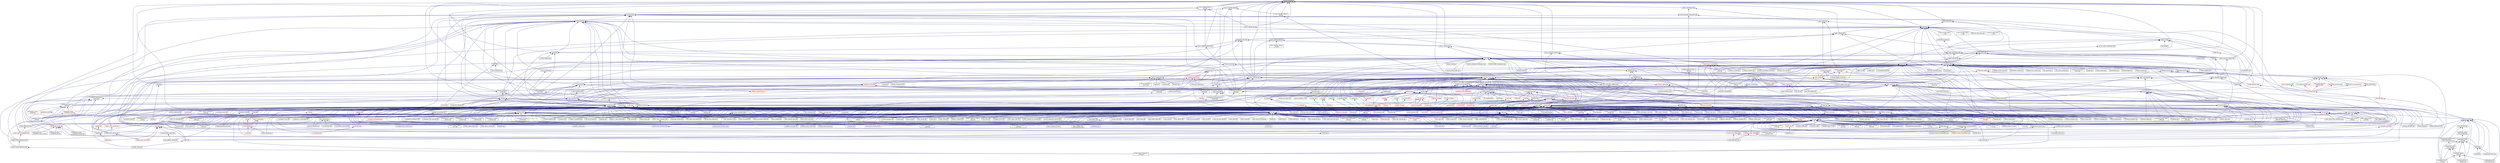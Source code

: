 digraph "extract_action.hpp"
{
  edge [fontname="Helvetica",fontsize="10",labelfontname="Helvetica",labelfontsize="10"];
  node [fontname="Helvetica",fontsize="10",shape=record];
  Node17 [label="extract_action.hpp",height=0.2,width=0.4,color="black", fillcolor="grey75", style="filled", fontcolor="black"];
  Node17 -> Node18 [dir="back",color="midnightblue",fontsize="10",style="solid",fontname="Helvetica"];
  Node18 [label="traits.hpp",height=0.2,width=0.4,color="black", fillcolor="white", style="filled",URL="$d7/db8/include_2traits_8hpp.html"];
  Node18 -> Node19 [dir="back",color="midnightblue",fontsize="10",style="solid",fontname="Helvetica"];
  Node19 [label="future_range_ambiguity\l_2032.cpp",height=0.2,width=0.4,color="black", fillcolor="white", style="filled",URL="$dc/d4e/future__range__ambiguity__2032_8cpp.html"];
  Node18 -> Node20 [dir="back",color="midnightblue",fontsize="10",style="solid",fontname="Helvetica"];
  Node20 [label="unordered_map.cpp",height=0.2,width=0.4,color="black", fillcolor="white", style="filled",URL="$d1/d75/unordered__map_8cpp.html"];
  Node18 -> Node21 [dir="back",color="midnightblue",fontsize="10",style="solid",fontname="Helvetica"];
  Node21 [label="async_cb_colocated.cpp",height=0.2,width=0.4,color="black", fillcolor="white", style="filled",URL="$d7/d7f/async__cb__colocated_8cpp.html"];
  Node18 -> Node22 [dir="back",color="midnightblue",fontsize="10",style="solid",fontname="Helvetica"];
  Node22 [label="partitioned_vector\l_iter.cpp",height=0.2,width=0.4,color="black", fillcolor="white", style="filled",URL="$dc/ddf/partitioned__vector__iter_8cpp.html"];
  Node17 -> Node23 [dir="back",color="midnightblue",fontsize="10",style="solid",fontname="Helvetica"];
  Node23 [label="async.hpp",height=0.2,width=0.4,color="black", fillcolor="white", style="filled",URL="$d1/da1/lcos_2async_8hpp.html"];
  Node23 -> Node24 [dir="back",color="midnightblue",fontsize="10",style="solid",fontname="Helvetica"];
  Node24 [label="async.hpp",height=0.2,width=0.4,color="black", fillcolor="white", style="filled",URL="$d5/d2c/async_8hpp.html"];
  Node24 -> Node25 [dir="back",color="midnightblue",fontsize="10",style="solid",fontname="Helvetica"];
  Node25 [label="stencil_iterator.cpp",height=0.2,width=0.4,color="black", fillcolor="white", style="filled",URL="$d6/de1/server_2stencil__iterator_8cpp.html"];
  Node24 -> Node26 [dir="back",color="midnightblue",fontsize="10",style="solid",fontname="Helvetica"];
  Node26 [label="apply.hpp",height=0.2,width=0.4,color="black", fillcolor="white", style="filled",URL="$d7/d4c/apply_8hpp.html"];
  Node26 -> Node27 [dir="back",color="midnightblue",fontsize="10",style="solid",fontname="Helvetica"];
  Node27 [label="widget.cpp",height=0.2,width=0.4,color="black", fillcolor="white", style="filled",URL="$da/d15/widget_8cpp.html"];
  Node26 -> Node28 [dir="back",color="midnightblue",fontsize="10",style="solid",fontname="Helvetica"];
  Node28 [label="ostream.hpp",height=0.2,width=0.4,color="black", fillcolor="white", style="filled",URL="$d1/d38/ostream_8hpp.html"];
  Node28 -> Node29 [dir="back",color="midnightblue",fontsize="10",style="solid",fontname="Helvetica"];
  Node29 [label="standard_streams.hpp",height=0.2,width=0.4,color="red", fillcolor="white", style="filled",URL="$db/d16/standard__streams_8hpp.html"];
  Node29 -> Node30 [dir="back",color="midnightblue",fontsize="10",style="solid",fontname="Helvetica"];
  Node30 [label="iostreams.hpp",height=0.2,width=0.4,color="red", fillcolor="white", style="filled",URL="$de/d22/iostreams_8hpp.html"];
  Node30 -> Node31 [dir="back",color="midnightblue",fontsize="10",style="solid",fontname="Helvetica"];
  Node31 [label="allgather.cpp",height=0.2,width=0.4,color="black", fillcolor="white", style="filled",URL="$d7/d06/allgather_8cpp.html"];
  Node30 -> Node32 [dir="back",color="midnightblue",fontsize="10",style="solid",fontname="Helvetica"];
  Node32 [label="allgather_and_gate.cpp",height=0.2,width=0.4,color="black", fillcolor="white", style="filled",URL="$d1/d56/allgather__and__gate_8cpp.html"];
  Node30 -> Node42 [dir="back",color="midnightblue",fontsize="10",style="solid",fontname="Helvetica"];
  Node42 [label="stencil_iterator.hpp",height=0.2,width=0.4,color="red", fillcolor="white", style="filled",URL="$dc/d5c/server_2stencil__iterator_8hpp.html"];
  Node42 -> Node43 [dir="back",color="midnightblue",fontsize="10",style="solid",fontname="Helvetica"];
  Node43 [label="solver.hpp",height=0.2,width=0.4,color="red", fillcolor="white", style="filled",URL="$db/d9a/server_2solver_8hpp.html"];
  Node42 -> Node25 [dir="back",color="midnightblue",fontsize="10",style="solid",fontname="Helvetica"];
  Node30 -> Node49 [dir="back",color="midnightblue",fontsize="10",style="solid",fontname="Helvetica"];
  Node49 [label="1d_wave_equation.cpp",height=0.2,width=0.4,color="black", fillcolor="white", style="filled",URL="$da/dab/1d__wave__equation_8cpp.html"];
  Node30 -> Node52 [dir="back",color="midnightblue",fontsize="10",style="solid",fontname="Helvetica"];
  Node52 [label="component_ctors.cpp",height=0.2,width=0.4,color="black", fillcolor="white", style="filled",URL="$d3/d2a/component__ctors_8cpp.html"];
  Node30 -> Node53 [dir="back",color="midnightblue",fontsize="10",style="solid",fontname="Helvetica"];
  Node53 [label="component_in_executable.cpp",height=0.2,width=0.4,color="black", fillcolor="white", style="filled",URL="$d8/d4b/component__in__executable_8cpp.html"];
  Node30 -> Node54 [dir="back",color="midnightblue",fontsize="10",style="solid",fontname="Helvetica"];
  Node54 [label="component_inheritance.cpp",height=0.2,width=0.4,color="black", fillcolor="white", style="filled",URL="$d8/d55/component__inheritance_8cpp.html"];
  Node30 -> Node55 [dir="back",color="midnightblue",fontsize="10",style="solid",fontname="Helvetica"];
  Node55 [label="component_with_executor.cpp",height=0.2,width=0.4,color="black", fillcolor="white", style="filled",URL="$d4/d20/component__with__executor_8cpp.html"];
  Node30 -> Node57 [dir="back",color="midnightblue",fontsize="10",style="solid",fontname="Helvetica"];
  Node57 [label="enumerate_threads.cpp",height=0.2,width=0.4,color="black", fillcolor="white", style="filled",URL="$d3/dd4/enumerate__threads_8cpp.html"];
  Node30 -> Node60 [dir="back",color="midnightblue",fontsize="10",style="solid",fontname="Helvetica"];
  Node60 [label="fractals.cpp",height=0.2,width=0.4,color="black", fillcolor="white", style="filled",URL="$d8/d58/fractals_8cpp.html"];
  Node30 -> Node61 [dir="back",color="midnightblue",fontsize="10",style="solid",fontname="Helvetica"];
  Node61 [label="fractals_executor.cpp",height=0.2,width=0.4,color="black", fillcolor="white", style="filled",URL="$d9/da9/fractals__executor_8cpp.html"];
  Node30 -> Node62 [dir="back",color="midnightblue",fontsize="10",style="solid",fontname="Helvetica"];
  Node62 [label="hello_world.cpp",height=0.2,width=0.4,color="black", fillcolor="white", style="filled",URL="$d0/d67/hello__world_8cpp.html"];
  Node30 -> Node64 [dir="back",color="midnightblue",fontsize="10",style="solid",fontname="Helvetica"];
  Node64 [label="local_channel.cpp",height=0.2,width=0.4,color="black", fillcolor="white", style="filled",URL="$d0/d3e/local__channel_8cpp.html"];
  Node30 -> Node65 [dir="back",color="midnightblue",fontsize="10",style="solid",fontname="Helvetica"];
  Node65 [label="pingpong.cpp",height=0.2,width=0.4,color="black", fillcolor="white", style="filled",URL="$dd/d4d/pingpong_8cpp.html"];
  Node30 -> Node66 [dir="back",color="midnightblue",fontsize="10",style="solid",fontname="Helvetica"];
  Node66 [label="shared_mutex.cpp",height=0.2,width=0.4,color="black", fillcolor="white", style="filled",URL="$da/d0b/shared__mutex_8cpp.html"];
  Node30 -> Node67 [dir="back",color="midnightblue",fontsize="10",style="solid",fontname="Helvetica"];
  Node67 [label="sierpinski.cpp",height=0.2,width=0.4,color="black", fillcolor="white", style="filled",URL="$d3/d7e/sierpinski_8cpp.html"];
  Node30 -> Node77 [dir="back",color="midnightblue",fontsize="10",style="solid",fontname="Helvetica"];
  Node77 [label="simple_central_tuplespace\l_client.cpp",height=0.2,width=0.4,color="black", fillcolor="white", style="filled",URL="$d1/d7b/simple__central__tuplespace__client_8cpp.html"];
  Node30 -> Node79 [dir="back",color="midnightblue",fontsize="10",style="solid",fontname="Helvetica"];
  Node79 [label="future_overhead.cpp",height=0.2,width=0.4,color="black", fillcolor="white", style="filled",URL="$d3/d79/future__overhead_8cpp.html"];
  Node30 -> Node82 [dir="back",color="midnightblue",fontsize="10",style="solid",fontname="Helvetica"];
  Node82 [label="parent_vs_child_stealing.cpp",height=0.2,width=0.4,color="black", fillcolor="white", style="filled",URL="$d2/d07/parent__vs__child__stealing_8cpp.html"];
  Node30 -> Node87 [dir="back",color="midnightblue",fontsize="10",style="solid",fontname="Helvetica"];
  Node87 [label="spinlock_overhead1.cpp",height=0.2,width=0.4,color="black", fillcolor="white", style="filled",URL="$d0/d32/spinlock__overhead1_8cpp.html"];
  Node30 -> Node88 [dir="back",color="midnightblue",fontsize="10",style="solid",fontname="Helvetica"];
  Node88 [label="spinlock_overhead2.cpp",height=0.2,width=0.4,color="black", fillcolor="white", style="filled",URL="$de/d55/spinlock__overhead2_8cpp.html"];
  Node30 -> Node93 [dir="back",color="midnightblue",fontsize="10",style="solid",fontname="Helvetica"];
  Node93 [label="wait_all_timings.cpp",height=0.2,width=0.4,color="black", fillcolor="white", style="filled",URL="$d5/da1/wait__all__timings_8cpp.html"];
  Node30 -> Node95 [dir="back",color="midnightblue",fontsize="10",style="solid",fontname="Helvetica"];
  Node95 [label="osu_bcast.cpp",height=0.2,width=0.4,color="black", fillcolor="white", style="filled",URL="$d3/dca/osu__bcast_8cpp.html"];
  Node30 -> Node101 [dir="back",color="midnightblue",fontsize="10",style="solid",fontname="Helvetica"];
  Node101 [label="pingpong_performance.cpp",height=0.2,width=0.4,color="black", fillcolor="white", style="filled",URL="$de/d03/pingpong__performance_8cpp.html"];
  Node30 -> Node106 [dir="back",color="midnightblue",fontsize="10",style="solid",fontname="Helvetica"];
  Node106 [label="dataflow_future_swap.cpp",height=0.2,width=0.4,color="black", fillcolor="white", style="filled",URL="$dc/d8c/dataflow__future__swap_8cpp.html"];
  Node30 -> Node107 [dir="back",color="midnightblue",fontsize="10",style="solid",fontname="Helvetica"];
  Node107 [label="dataflow_future_swap2.cpp",height=0.2,width=0.4,color="black", fillcolor="white", style="filled",URL="$d1/db3/dataflow__future__swap2_8cpp.html"];
  Node30 -> Node111 [dir="back",color="midnightblue",fontsize="10",style="solid",fontname="Helvetica"];
  Node111 [label="function_serialization\l_728.cpp",height=0.2,width=0.4,color="black", fillcolor="white", style="filled",URL="$d8/db1/function__serialization__728_8cpp.html"];
  Node30 -> Node114 [dir="back",color="midnightblue",fontsize="10",style="solid",fontname="Helvetica"];
  Node114 [label="credit_exhaustion.cpp",height=0.2,width=0.4,color="black", fillcolor="white", style="filled",URL="$d6/d80/credit__exhaustion_8cpp.html"];
  Node30 -> Node115 [dir="back",color="midnightblue",fontsize="10",style="solid",fontname="Helvetica"];
  Node115 [label="local_address_rebind.cpp",height=0.2,width=0.4,color="black", fillcolor="white", style="filled",URL="$d1/d4f/local__address__rebind_8cpp.html"];
  Node30 -> Node124 [dir="back",color="midnightblue",fontsize="10",style="solid",fontname="Helvetica"];
  Node124 [label="split_credit.cpp",height=0.2,width=0.4,color="black", fillcolor="white", style="filled",URL="$dc/d1c/split__credit_8cpp.html"];
  Node30 -> Node128 [dir="back",color="midnightblue",fontsize="10",style="solid",fontname="Helvetica"];
  Node128 [label="inheritance_2_classes\l_abstract.cpp",height=0.2,width=0.4,color="black", fillcolor="white", style="filled",URL="$dd/d8e/inheritance__2__classes__abstract_8cpp.html"];
  Node30 -> Node129 [dir="back",color="midnightblue",fontsize="10",style="solid",fontname="Helvetica"];
  Node129 [label="inheritance_2_classes\l_concrete.cpp",height=0.2,width=0.4,color="black", fillcolor="white", style="filled",URL="$d8/dc5/inheritance__2__classes__concrete_8cpp.html"];
  Node30 -> Node130 [dir="back",color="midnightblue",fontsize="10",style="solid",fontname="Helvetica"];
  Node130 [label="inheritance_3_classes\l_1_abstract.cpp",height=0.2,width=0.4,color="black", fillcolor="white", style="filled",URL="$dc/dfb/inheritance__3__classes__1__abstract_8cpp.html"];
  Node30 -> Node131 [dir="back",color="midnightblue",fontsize="10",style="solid",fontname="Helvetica"];
  Node131 [label="inheritance_3_classes\l_2_abstract.cpp",height=0.2,width=0.4,color="black", fillcolor="white", style="filled",URL="$dd/d34/inheritance__3__classes__2__abstract_8cpp.html"];
  Node30 -> Node132 [dir="back",color="midnightblue",fontsize="10",style="solid",fontname="Helvetica"];
  Node132 [label="inheritance_3_classes\l_concrete.cpp",height=0.2,width=0.4,color="black", fillcolor="white", style="filled",URL="$de/d09/inheritance__3__classes__concrete_8cpp.html"];
  Node30 -> Node133 [dir="back",color="midnightblue",fontsize="10",style="solid",fontname="Helvetica"];
  Node133 [label="migrate_component.cpp",height=0.2,width=0.4,color="black", fillcolor="white", style="filled",URL="$dc/d78/migrate__component_8cpp.html"];
  Node29 -> Node140 [dir="back",color="midnightblue",fontsize="10",style="solid",fontname="Helvetica"];
  Node140 [label="component_module.cpp",height=0.2,width=0.4,color="black", fillcolor="white", style="filled",URL="$da/d41/iostreams_2component__module_8cpp.html"];
  Node29 -> Node141 [dir="back",color="midnightblue",fontsize="10",style="solid",fontname="Helvetica"];
  Node141 [label="standard_streams.cpp",height=0.2,width=0.4,color="black", fillcolor="white", style="filled",URL="$da/d60/standard__streams_8cpp.html"];
  Node28 -> Node140 [dir="back",color="midnightblue",fontsize="10",style="solid",fontname="Helvetica"];
  Node28 -> Node141 [dir="back",color="midnightblue",fontsize="10",style="solid",fontname="Helvetica"];
  Node26 -> Node144 [dir="back",color="midnightblue",fontsize="10",style="solid",fontname="Helvetica"];
  Node144 [label="apply.hpp",height=0.2,width=0.4,color="red", fillcolor="white", style="filled",URL="$d6/d2c/include_2apply_8hpp.html"];
  Node144 -> Node64 [dir="back",color="midnightblue",fontsize="10",style="solid",fontname="Helvetica"];
  Node144 -> Node147 [dir="back",color="midnightblue",fontsize="10",style="solid",fontname="Helvetica"];
  Node147 [label="apply_colocated.cpp",height=0.2,width=0.4,color="black", fillcolor="white", style="filled",URL="$d5/dd3/apply__colocated_8cpp.html"];
  Node144 -> Node148 [dir="back",color="midnightblue",fontsize="10",style="solid",fontname="Helvetica"];
  Node148 [label="apply_local.cpp",height=0.2,width=0.4,color="black", fillcolor="white", style="filled",URL="$dd/db5/apply__local_8cpp.html"];
  Node144 -> Node149 [dir="back",color="midnightblue",fontsize="10",style="solid",fontname="Helvetica"];
  Node149 [label="apply_local_executor.cpp",height=0.2,width=0.4,color="black", fillcolor="white", style="filled",URL="$db/d84/apply__local__executor_8cpp.html"];
  Node144 -> Node150 [dir="back",color="midnightblue",fontsize="10",style="solid",fontname="Helvetica"];
  Node150 [label="apply_local_executor\l_v1.cpp",height=0.2,width=0.4,color="black", fillcolor="white", style="filled",URL="$dd/d53/apply__local__executor__v1_8cpp.html"];
  Node144 -> Node151 [dir="back",color="midnightblue",fontsize="10",style="solid",fontname="Helvetica"];
  Node151 [label="apply_remote.cpp",height=0.2,width=0.4,color="black", fillcolor="white", style="filled",URL="$d9/d40/apply__remote_8cpp.html"];
  Node144 -> Node152 [dir="back",color="midnightblue",fontsize="10",style="solid",fontname="Helvetica"];
  Node152 [label="apply_remote_client.cpp",height=0.2,width=0.4,color="black", fillcolor="white", style="filled",URL="$d9/def/apply__remote__client_8cpp.html"];
  Node144 -> Node153 [dir="back",color="midnightblue",fontsize="10",style="solid",fontname="Helvetica"];
  Node153 [label="async_continue.cpp",height=0.2,width=0.4,color="black", fillcolor="white", style="filled",URL="$d4/d19/async__continue_8cpp.html"];
  Node144 -> Node154 [dir="back",color="midnightblue",fontsize="10",style="solid",fontname="Helvetica"];
  Node154 [label="async_continue_cb.cpp",height=0.2,width=0.4,color="black", fillcolor="white", style="filled",URL="$df/d37/async__continue__cb_8cpp.html"];
  Node144 -> Node155 [dir="back",color="midnightblue",fontsize="10",style="solid",fontname="Helvetica"];
  Node155 [label="async_continue_cb_colocated.cpp",height=0.2,width=0.4,color="black", fillcolor="white", style="filled",URL="$dd/dce/async__continue__cb__colocated_8cpp.html"];
  Node144 -> Node156 [dir="back",color="midnightblue",fontsize="10",style="solid",fontname="Helvetica"];
  Node156 [label="async_local.cpp",height=0.2,width=0.4,color="black", fillcolor="white", style="filled",URL="$d3/d4c/async__local_8cpp.html"];
  Node144 -> Node157 [dir="back",color="midnightblue",fontsize="10",style="solid",fontname="Helvetica"];
  Node157 [label="async_local_executor.cpp",height=0.2,width=0.4,color="black", fillcolor="white", style="filled",URL="$d4/dce/async__local__executor_8cpp.html"];
  Node144 -> Node158 [dir="back",color="midnightblue",fontsize="10",style="solid",fontname="Helvetica"];
  Node158 [label="async_local_executor\l_v1.cpp",height=0.2,width=0.4,color="black", fillcolor="white", style="filled",URL="$da/d4a/async__local__executor__v1_8cpp.html"];
  Node144 -> Node159 [dir="back",color="midnightblue",fontsize="10",style="solid",fontname="Helvetica"];
  Node159 [label="channel.cpp",height=0.2,width=0.4,color="black", fillcolor="white", style="filled",URL="$dd/d5f/channel_8cpp.html"];
  Node144 -> Node160 [dir="back",color="midnightblue",fontsize="10",style="solid",fontname="Helvetica"];
  Node160 [label="channel_local.cpp",height=0.2,width=0.4,color="black", fillcolor="white", style="filled",URL="$d6/d3e/channel__local_8cpp.html"];
  Node26 -> Node162 [dir="back",color="midnightblue",fontsize="10",style="solid",fontname="Helvetica"];
  Node162 [label="dataflow.hpp",height=0.2,width=0.4,color="black", fillcolor="white", style="filled",URL="$db/d03/lcos_2dataflow_8hpp.html"];
  Node162 -> Node163 [dir="back",color="midnightblue",fontsize="10",style="solid",fontname="Helvetica"];
  Node163 [label="dataflow.hpp",height=0.2,width=0.4,color="black", fillcolor="white", style="filled",URL="$d6/dd8/dataflow_8hpp.html"];
  Node163 -> Node164 [dir="back",color="midnightblue",fontsize="10",style="solid",fontname="Helvetica"];
  Node164 [label="jacobi_hpx.cpp",height=0.2,width=0.4,color="black", fillcolor="white", style="filled",URL="$d8/d72/jacobi__hpx_8cpp.html"];
  Node163 -> Node165 [dir="back",color="midnightblue",fontsize="10",style="solid",fontname="Helvetica"];
  Node165 [label="interest_calculator.cpp",height=0.2,width=0.4,color="black", fillcolor="white", style="filled",URL="$d2/d86/interest__calculator_8cpp.html"];
  Node163 -> Node166 [dir="back",color="midnightblue",fontsize="10",style="solid",fontname="Helvetica"];
  Node166 [label="target_distribution\l_policy.hpp",height=0.2,width=0.4,color="black", fillcolor="white", style="filled",URL="$d4/d4a/compute_2host_2target__distribution__policy_8hpp.html"];
  Node166 -> Node167 [dir="back",color="midnightblue",fontsize="10",style="solid",fontname="Helvetica"];
  Node167 [label="host.hpp",height=0.2,width=0.4,color="red", fillcolor="white", style="filled",URL="$dd/d78/host_8hpp.html"];
  Node163 -> Node174 [dir="back",color="midnightblue",fontsize="10",style="solid",fontname="Helvetica"];
  Node174 [label="dataflow.hpp",height=0.2,width=0.4,color="black", fillcolor="white", style="filled",URL="$db/db6/include_2dataflow_8hpp.html"];
  Node174 -> Node175 [dir="back",color="midnightblue",fontsize="10",style="solid",fontname="Helvetica"];
  Node175 [label="lcos.hpp",height=0.2,width=0.4,color="black", fillcolor="white", style="filled",URL="$d5/deb/lcos_8hpp.html"];
  Node175 -> Node32 [dir="back",color="midnightblue",fontsize="10",style="solid",fontname="Helvetica"];
  Node175 -> Node176 [dir="back",color="midnightblue",fontsize="10",style="solid",fontname="Helvetica"];
  Node176 [label="apex_balance.cpp",height=0.2,width=0.4,color="black", fillcolor="white", style="filled",URL="$d4/d8e/apex__balance_8cpp.html"];
  Node175 -> Node177 [dir="back",color="midnightblue",fontsize="10",style="solid",fontname="Helvetica"];
  Node177 [label="apex_policy_engine\l_active_thread_count.cpp",height=0.2,width=0.4,color="black", fillcolor="white", style="filled",URL="$d5/d01/apex__policy__engine__active__thread__count_8cpp.html"];
  Node175 -> Node178 [dir="back",color="midnightblue",fontsize="10",style="solid",fontname="Helvetica"];
  Node178 [label="apex_policy_engine\l_events.cpp",height=0.2,width=0.4,color="black", fillcolor="white", style="filled",URL="$df/d0f/apex__policy__engine__events_8cpp.html"];
  Node175 -> Node179 [dir="back",color="midnightblue",fontsize="10",style="solid",fontname="Helvetica"];
  Node179 [label="apex_policy_engine\l_periodic.cpp",height=0.2,width=0.4,color="black", fillcolor="white", style="filled",URL="$d5/d7b/apex__policy__engine__periodic_8cpp.html"];
  Node175 -> Node180 [dir="back",color="midnightblue",fontsize="10",style="solid",fontname="Helvetica"];
  Node180 [label="heartbeat.cpp",height=0.2,width=0.4,color="black", fillcolor="white", style="filled",URL="$d8/d98/heartbeat_8cpp.html"];
  Node175 -> Node181 [dir="back",color="midnightblue",fontsize="10",style="solid",fontname="Helvetica"];
  Node181 [label="hello_world_component.hpp",height=0.2,width=0.4,color="red", fillcolor="white", style="filled",URL="$df/df0/hello__world__component_8hpp.html"];
  Node175 -> Node183 [dir="back",color="midnightblue",fontsize="10",style="solid",fontname="Helvetica"];
  Node183 [label="row.hpp",height=0.2,width=0.4,color="red", fillcolor="white", style="filled",URL="$dc/d69/row_8hpp.html"];
  Node183 -> Node42 [dir="back",color="midnightblue",fontsize="10",style="solid",fontname="Helvetica"];
  Node175 -> Node185 [dir="back",color="midnightblue",fontsize="10",style="solid",fontname="Helvetica"];
  Node185 [label="stencil_iterator.hpp",height=0.2,width=0.4,color="red", fillcolor="white", style="filled",URL="$d4/dc8/stencil__iterator_8hpp.html"];
  Node185 -> Node43 [dir="back",color="midnightblue",fontsize="10",style="solid",fontname="Helvetica"];
  Node185 -> Node42 [dir="back",color="midnightblue",fontsize="10",style="solid",fontname="Helvetica"];
  Node175 -> Node42 [dir="back",color="midnightblue",fontsize="10",style="solid",fontname="Helvetica"];
  Node175 -> Node164 [dir="back",color="midnightblue",fontsize="10",style="solid",fontname="Helvetica"];
  Node175 -> Node186 [dir="back",color="midnightblue",fontsize="10",style="solid",fontname="Helvetica"];
  Node186 [label="jacobi_nonuniform_hpx.cpp",height=0.2,width=0.4,color="black", fillcolor="white", style="filled",URL="$de/d56/jacobi__nonuniform__hpx_8cpp.html"];
  Node175 -> Node57 [dir="back",color="midnightblue",fontsize="10",style="solid",fontname="Helvetica"];
  Node175 -> Node187 [dir="back",color="midnightblue",fontsize="10",style="solid",fontname="Helvetica"];
  Node187 [label="fibonacci_await.cpp",height=0.2,width=0.4,color="black", fillcolor="white", style="filled",URL="$dc/d1c/fibonacci__await_8cpp.html"];
  Node175 -> Node188 [dir="back",color="midnightblue",fontsize="10",style="solid",fontname="Helvetica"];
  Node188 [label="fibonacci_dataflow.cpp",height=0.2,width=0.4,color="black", fillcolor="white", style="filled",URL="$df/d3d/fibonacci__dataflow_8cpp.html"];
  Node175 -> Node189 [dir="back",color="midnightblue",fontsize="10",style="solid",fontname="Helvetica"];
  Node189 [label="fibonacci_futures.cpp",height=0.2,width=0.4,color="black", fillcolor="white", style="filled",URL="$d6/de3/fibonacci__futures_8cpp.html"];
  Node175 -> Node190 [dir="back",color="midnightblue",fontsize="10",style="solid",fontname="Helvetica"];
  Node190 [label="fibonacci_futures_distributed.cpp",height=0.2,width=0.4,color="black", fillcolor="white", style="filled",URL="$d1/dc9/fibonacci__futures__distributed_8cpp.html"];
  Node175 -> Node60 [dir="back",color="midnightblue",fontsize="10",style="solid",fontname="Helvetica"];
  Node175 -> Node61 [dir="back",color="midnightblue",fontsize="10",style="solid",fontname="Helvetica"];
  Node175 -> Node191 [dir="back",color="midnightblue",fontsize="10",style="solid",fontname="Helvetica"];
  Node191 [label="fractals_struct.cpp",height=0.2,width=0.4,color="black", fillcolor="white", style="filled",URL="$d8/d2f/fractals__struct_8cpp.html"];
  Node175 -> Node62 [dir="back",color="midnightblue",fontsize="10",style="solid",fontname="Helvetica"];
  Node175 -> Node192 [dir="back",color="midnightblue",fontsize="10",style="solid",fontname="Helvetica"];
  Node192 [label="latch_local.cpp",height=0.2,width=0.4,color="black", fillcolor="white", style="filled",URL="$dd/dd3/latch__local_8cpp.html"];
  Node175 -> Node193 [dir="back",color="midnightblue",fontsize="10",style="solid",fontname="Helvetica"];
  Node193 [label="latch_remote.cpp",height=0.2,width=0.4,color="black", fillcolor="white", style="filled",URL="$df/d59/latch__remote_8cpp.html"];
  Node175 -> Node64 [dir="back",color="midnightblue",fontsize="10",style="solid",fontname="Helvetica"];
  Node175 -> Node65 [dir="back",color="midnightblue",fontsize="10",style="solid",fontname="Helvetica"];
  Node175 -> Node66 [dir="back",color="midnightblue",fontsize="10",style="solid",fontname="Helvetica"];
  Node175 -> Node194 [dir="back",color="midnightblue",fontsize="10",style="solid",fontname="Helvetica"];
  Node194 [label="wait_composition.cpp",height=0.2,width=0.4,color="black", fillcolor="white", style="filled",URL="$d6/d13/wait__composition_8cpp.html"];
  Node175 -> Node195 [dir="back",color="midnightblue",fontsize="10",style="solid",fontname="Helvetica"];
  Node195 [label="sheneos_compare.cpp",height=0.2,width=0.4,color="black", fillcolor="white", style="filled",URL="$dc/d11/sheneos__compare_8cpp.html"];
  Node175 -> Node196 [dir="back",color="midnightblue",fontsize="10",style="solid",fontname="Helvetica"];
  Node196 [label="spell_check_file.cpp",height=0.2,width=0.4,color="black", fillcolor="white", style="filled",URL="$df/df7/spell__check__file_8cpp.html"];
  Node175 -> Node197 [dir="back",color="midnightblue",fontsize="10",style="solid",fontname="Helvetica"];
  Node197 [label="spell_check_simple.cpp",height=0.2,width=0.4,color="black", fillcolor="white", style="filled",URL="$dd/d54/spell__check__simple_8cpp.html"];
  Node175 -> Node77 [dir="back",color="midnightblue",fontsize="10",style="solid",fontname="Helvetica"];
  Node175 -> Node198 [dir="back",color="midnightblue",fontsize="10",style="solid",fontname="Helvetica"];
  Node198 [label="hpx.hpp",height=0.2,width=0.4,color="red", fillcolor="white", style="filled",URL="$d0/daa/hpx_8hpp.html"];
  Node198 -> Node209 [dir="back",color="midnightblue",fontsize="10",style="solid",fontname="Helvetica"];
  Node209 [label="1d_stencil_8.cpp",height=0.2,width=0.4,color="black", fillcolor="white", style="filled",URL="$df/de0/1d__stencil__8_8cpp.html"];
  Node198 -> Node211 [dir="back",color="midnightblue",fontsize="10",style="solid",fontname="Helvetica"];
  Node211 [label="accumulator.hpp",height=0.2,width=0.4,color="red", fillcolor="white", style="filled",URL="$d4/d9d/server_2accumulator_8hpp.html"];
  Node211 -> Node212 [dir="back",color="midnightblue",fontsize="10",style="solid",fontname="Helvetica"];
  Node212 [label="accumulator.hpp",height=0.2,width=0.4,color="red", fillcolor="white", style="filled",URL="$d8/d5e/accumulator_8hpp.html"];
  Node198 -> Node214 [dir="back",color="midnightblue",fontsize="10",style="solid",fontname="Helvetica"];
  Node214 [label="template_function_accumulator.hpp",height=0.2,width=0.4,color="black", fillcolor="white", style="filled",URL="$d7/da6/server_2template__function__accumulator_8hpp.html"];
  Node214 -> Node215 [dir="back",color="midnightblue",fontsize="10",style="solid",fontname="Helvetica"];
  Node215 [label="template_function_accumulator.cpp",height=0.2,width=0.4,color="black", fillcolor="white", style="filled",URL="$d5/d02/template__function__accumulator_8cpp.html"];
  Node214 -> Node216 [dir="back",color="midnightblue",fontsize="10",style="solid",fontname="Helvetica"];
  Node216 [label="template_function_accumulator.hpp",height=0.2,width=0.4,color="red", fillcolor="white", style="filled",URL="$d3/de9/template__function__accumulator_8hpp.html"];
  Node198 -> Node215 [dir="back",color="midnightblue",fontsize="10",style="solid",fontname="Helvetica"];
  Node198 -> Node216 [dir="back",color="midnightblue",fontsize="10",style="solid",fontname="Helvetica"];
  Node198 -> Node219 [dir="back",color="midnightblue",fontsize="10",style="solid",fontname="Helvetica"];
  Node219 [label="allgather_module.cpp",height=0.2,width=0.4,color="black", fillcolor="white", style="filled",URL="$df/de4/allgather__module_8cpp.html"];
  Node198 -> Node31 [dir="back",color="midnightblue",fontsize="10",style="solid",fontname="Helvetica"];
  Node198 -> Node32 [dir="back",color="midnightblue",fontsize="10",style="solid",fontname="Helvetica"];
  Node198 -> Node222 [dir="back",color="midnightblue",fontsize="10",style="solid",fontname="Helvetica"];
  Node222 [label="cancelable_action.cpp",height=0.2,width=0.4,color="black", fillcolor="white", style="filled",URL="$d5/d0c/cancelable__action_8cpp.html"];
  Node198 -> Node223 [dir="back",color="midnightblue",fontsize="10",style="solid",fontname="Helvetica"];
  Node223 [label="cancelable_action.hpp",height=0.2,width=0.4,color="red", fillcolor="white", style="filled",URL="$d5/d4d/server_2cancelable__action_8hpp.html"];
  Node223 -> Node222 [dir="back",color="midnightblue",fontsize="10",style="solid",fontname="Helvetica"];
  Node198 -> Node181 [dir="back",color="midnightblue",fontsize="10",style="solid",fontname="Helvetica"];
  Node198 -> Node25 [dir="back",color="midnightblue",fontsize="10",style="solid",fontname="Helvetica"];
  Node198 -> Node164 [dir="back",color="midnightblue",fontsize="10",style="solid",fontname="Helvetica"];
  Node198 -> Node186 [dir="back",color="midnightblue",fontsize="10",style="solid",fontname="Helvetica"];
  Node198 -> Node240 [dir="back",color="midnightblue",fontsize="10",style="solid",fontname="Helvetica"];
  Node240 [label="nqueen.hpp",height=0.2,width=0.4,color="red", fillcolor="white", style="filled",URL="$de/d58/server_2nqueen_8hpp.html"];
  Node240 -> Node241 [dir="back",color="midnightblue",fontsize="10",style="solid",fontname="Helvetica"];
  Node241 [label="nqueen.hpp",height=0.2,width=0.4,color="black", fillcolor="white", style="filled",URL="$da/dfd/stubs_2nqueen_8hpp.html"];
  Node241 -> Node242 [dir="back",color="midnightblue",fontsize="10",style="solid",fontname="Helvetica"];
  Node242 [label="nqueen.hpp",height=0.2,width=0.4,color="red", fillcolor="white", style="filled",URL="$d0/d07/nqueen_8hpp.html"];
  Node198 -> Node244 [dir="back",color="midnightblue",fontsize="10",style="solid",fontname="Helvetica"];
  Node244 [label="sine.cpp",height=0.2,width=0.4,color="black", fillcolor="white", style="filled",URL="$d3/d0d/server_2sine_8cpp.html"];
  Node198 -> Node251 [dir="back",color="midnightblue",fontsize="10",style="solid",fontname="Helvetica"];
  Node251 [label="factorial.cpp",height=0.2,width=0.4,color="black", fillcolor="white", style="filled",URL="$d9/d00/factorial_8cpp.html"];
  Node198 -> Node165 [dir="back",color="midnightblue",fontsize="10",style="solid",fontname="Helvetica"];
  Node198 -> Node257 [dir="back",color="midnightblue",fontsize="10",style="solid",fontname="Helvetica"];
  Node257 [label="quicksort.cpp",height=0.2,width=0.4,color="black", fillcolor="white", style="filled",URL="$d3/d1e/quicksort_8cpp.html"];
  Node198 -> Node263 [dir="back",color="midnightblue",fontsize="10",style="solid",fontname="Helvetica"];
  Node263 [label="random_mem_access.hpp",height=0.2,width=0.4,color="red", fillcolor="white", style="filled",URL="$d0/d19/server_2random__mem__access_8hpp.html"];
  Node263 -> Node264 [dir="back",color="midnightblue",fontsize="10",style="solid",fontname="Helvetica"];
  Node264 [label="random_mem_access.hpp",height=0.2,width=0.4,color="black", fillcolor="white", style="filled",URL="$d3/d32/stubs_2random__mem__access_8hpp.html"];
  Node264 -> Node265 [dir="back",color="midnightblue",fontsize="10",style="solid",fontname="Helvetica"];
  Node265 [label="random_mem_access.hpp",height=0.2,width=0.4,color="red", fillcolor="white", style="filled",URL="$db/de8/random__mem__access_8hpp.html"];
  Node198 -> Node270 [dir="back",color="midnightblue",fontsize="10",style="solid",fontname="Helvetica"];
  Node270 [label="interpolator.cpp",height=0.2,width=0.4,color="black", fillcolor="white", style="filled",URL="$d5/d02/interpolator_8cpp.html"];
  Node198 -> Node283 [dir="back",color="midnightblue",fontsize="10",style="solid",fontname="Helvetica"];
  Node283 [label="throttle.cpp",height=0.2,width=0.4,color="black", fillcolor="white", style="filled",URL="$de/d56/server_2throttle_8cpp.html"];
  Node198 -> Node284 [dir="back",color="midnightblue",fontsize="10",style="solid",fontname="Helvetica"];
  Node284 [label="throttle.hpp",height=0.2,width=0.4,color="black", fillcolor="white", style="filled",URL="$db/dc9/server_2throttle_8hpp.html"];
  Node284 -> Node283 [dir="back",color="midnightblue",fontsize="10",style="solid",fontname="Helvetica"];
  Node284 -> Node285 [dir="back",color="midnightblue",fontsize="10",style="solid",fontname="Helvetica"];
  Node285 [label="throttle.hpp",height=0.2,width=0.4,color="black", fillcolor="white", style="filled",URL="$d5/dec/stubs_2throttle_8hpp.html"];
  Node285 -> Node286 [dir="back",color="midnightblue",fontsize="10",style="solid",fontname="Helvetica"];
  Node286 [label="throttle.hpp",height=0.2,width=0.4,color="red", fillcolor="white", style="filled",URL="$d2/d2e/throttle_8hpp.html"];
  Node286 -> Node288 [dir="back",color="midnightblue",fontsize="10",style="solid",fontname="Helvetica"];
  Node288 [label="throttle_client.cpp",height=0.2,width=0.4,color="black", fillcolor="white", style="filled",URL="$d0/db7/throttle__client_8cpp.html"];
  Node198 -> Node285 [dir="back",color="midnightblue",fontsize="10",style="solid",fontname="Helvetica"];
  Node198 -> Node286 [dir="back",color="midnightblue",fontsize="10",style="solid",fontname="Helvetica"];
  Node198 -> Node297 [dir="back",color="midnightblue",fontsize="10",style="solid",fontname="Helvetica"];
  Node297 [label="simple_central_tuplespace.hpp",height=0.2,width=0.4,color="red", fillcolor="white", style="filled",URL="$db/d69/server_2simple__central__tuplespace_8hpp.html"];
  Node297 -> Node299 [dir="back",color="midnightblue",fontsize="10",style="solid",fontname="Helvetica"];
  Node299 [label="simple_central_tuplespace.hpp",height=0.2,width=0.4,color="black", fillcolor="white", style="filled",URL="$d0/d4b/stubs_2simple__central__tuplespace_8hpp.html"];
  Node299 -> Node300 [dir="back",color="midnightblue",fontsize="10",style="solid",fontname="Helvetica"];
  Node300 [label="simple_central_tuplespace.hpp",height=0.2,width=0.4,color="black", fillcolor="white", style="filled",URL="$d5/ddd/simple__central__tuplespace_8hpp.html"];
  Node300 -> Node77 [dir="back",color="midnightblue",fontsize="10",style="solid",fontname="Helvetica"];
  Node198 -> Node301 [dir="back",color="midnightblue",fontsize="10",style="solid",fontname="Helvetica"];
  Node301 [label="tuples_warehouse.hpp",height=0.2,width=0.4,color="black", fillcolor="white", style="filled",URL="$da/de6/tuples__warehouse_8hpp.html"];
  Node301 -> Node297 [dir="back",color="midnightblue",fontsize="10",style="solid",fontname="Helvetica"];
  Node198 -> Node95 [dir="back",color="midnightblue",fontsize="10",style="solid",fontname="Helvetica"];
  Node198 -> Node101 [dir="back",color="midnightblue",fontsize="10",style="solid",fontname="Helvetica"];
  Node198 -> Node316 [dir="back",color="midnightblue",fontsize="10",style="solid",fontname="Helvetica"];
  Node316 [label="action_move_semantics.cpp",height=0.2,width=0.4,color="black", fillcolor="white", style="filled",URL="$d4/db3/action__move__semantics_8cpp.html"];
  Node198 -> Node318 [dir="back",color="midnightblue",fontsize="10",style="solid",fontname="Helvetica"];
  Node318 [label="duplicate_id_registration\l_1596.cpp",height=0.2,width=0.4,color="black", fillcolor="white", style="filled",URL="$db/d8d/duplicate__id__registration__1596_8cpp.html"];
  Node198 -> Node321 [dir="back",color="midnightblue",fontsize="10",style="solid",fontname="Helvetica"];
  Node321 [label="send_gid_keep_component\l_1624.cpp",height=0.2,width=0.4,color="black", fillcolor="white", style="filled",URL="$d9/d49/send__gid__keep__component__1624_8cpp.html"];
  Node198 -> Node322 [dir="back",color="midnightblue",fontsize="10",style="solid",fontname="Helvetica"];
  Node322 [label="algorithms.cc",height=0.2,width=0.4,color="black", fillcolor="white", style="filled",URL="$d5/d1b/algorithms_8cc.html"];
  Node198 -> Node323 [dir="back",color="midnightblue",fontsize="10",style="solid",fontname="Helvetica"];
  Node323 [label="matrix_hpx.hh",height=0.2,width=0.4,color="red", fillcolor="white", style="filled",URL="$d5/d89/matrix__hpx_8hh.html"];
  Node323 -> Node322 [dir="back",color="midnightblue",fontsize="10",style="solid",fontname="Helvetica"];
  Node198 -> Node328 [dir="back",color="midnightblue",fontsize="10",style="solid",fontname="Helvetica"];
  Node328 [label="block_matrix.cc",height=0.2,width=0.4,color="black", fillcolor="white", style="filled",URL="$de/d88/block__matrix_8cc.html"];
  Node198 -> Node335 [dir="back",color="midnightblue",fontsize="10",style="solid",fontname="Helvetica"];
  Node335 [label="id_type_ref_counting\l_1032.cpp",height=0.2,width=0.4,color="black", fillcolor="white", style="filled",URL="$d8/dfd/id__type__ref__counting__1032_8cpp.html"];
  Node198 -> Node337 [dir="back",color="midnightblue",fontsize="10",style="solid",fontname="Helvetica"];
  Node337 [label="async_callback_with\l_bound_callback.cpp",height=0.2,width=0.4,color="black", fillcolor="white", style="filled",URL="$d2/dae/async__callback__with__bound__callback_8cpp.html"];
  Node198 -> Node338 [dir="back",color="midnightblue",fontsize="10",style="solid",fontname="Helvetica"];
  Node338 [label="async_unwrap_1037.cpp",height=0.2,width=0.4,color="black", fillcolor="white", style="filled",URL="$d4/d13/async__unwrap__1037_8cpp.html"];
  Node198 -> Node339 [dir="back",color="midnightblue",fontsize="10",style="solid",fontname="Helvetica"];
  Node339 [label="barrier_hang.cpp",height=0.2,width=0.4,color="black", fillcolor="white", style="filled",URL="$dd/d8b/barrier__hang_8cpp.html"];
  Node198 -> Node343 [dir="back",color="midnightblue",fontsize="10",style="solid",fontname="Helvetica"];
  Node343 [label="dataflow_const_functor\l_773.cpp",height=0.2,width=0.4,color="black", fillcolor="white", style="filled",URL="$d3/df2/dataflow__const__functor__773_8cpp.html"];
  Node198 -> Node106 [dir="back",color="midnightblue",fontsize="10",style="solid",fontname="Helvetica"];
  Node198 -> Node107 [dir="back",color="midnightblue",fontsize="10",style="solid",fontname="Helvetica"];
  Node198 -> Node344 [dir="back",color="midnightblue",fontsize="10",style="solid",fontname="Helvetica"];
  Node344 [label="dataflow_launch_775.cpp",height=0.2,width=0.4,color="black", fillcolor="white", style="filled",URL="$d7/d0d/dataflow__launch__775_8cpp.html"];
  Node198 -> Node346 [dir="back",color="midnightblue",fontsize="10",style="solid",fontname="Helvetica"];
  Node346 [label="dataflow_using_774.cpp",height=0.2,width=0.4,color="black", fillcolor="white", style="filled",URL="$d7/dfa/dataflow__using__774_8cpp.html"];
  Node198 -> Node353 [dir="back",color="midnightblue",fontsize="10",style="solid",fontname="Helvetica"];
  Node353 [label="ignore_while_locked\l_1485.cpp",height=0.2,width=0.4,color="black", fillcolor="white", style="filled",URL="$db/d24/ignore__while__locked__1485_8cpp.html"];
  Node198 -> Node359 [dir="back",color="midnightblue",fontsize="10",style="solid",fontname="Helvetica"];
  Node359 [label="safely_destroy_promise\l_1481.cpp",height=0.2,width=0.4,color="black", fillcolor="white", style="filled",URL="$dd/d62/safely__destroy__promise__1481_8cpp.html"];
  Node198 -> Node360 [dir="back",color="midnightblue",fontsize="10",style="solid",fontname="Helvetica"];
  Node360 [label="set_hpx_limit_798.cpp",height=0.2,width=0.4,color="black", fillcolor="white", style="filled",URL="$d2/dfb/set__hpx__limit__798_8cpp.html"];
  Node198 -> Node362 [dir="back",color="midnightblue",fontsize="10",style="solid",fontname="Helvetica"];
  Node362 [label="shared_stated_leaked\l_1211.cpp",height=0.2,width=0.4,color="black", fillcolor="white", style="filled",URL="$dc/dce/shared__stated__leaked__1211_8cpp.html"];
  Node198 -> Node385 [dir="back",color="midnightblue",fontsize="10",style="solid",fontname="Helvetica"];
  Node385 [label="thread_pool_executor\l_1114.cpp",height=0.2,width=0.4,color="black", fillcolor="white", style="filled",URL="$d8/d63/thread__pool__executor__1114_8cpp.html"];
  Node198 -> Node394 [dir="back",color="midnightblue",fontsize="10",style="solid",fontname="Helvetica"];
  Node394 [label="managed_refcnt_checker.cpp",height=0.2,width=0.4,color="black", fillcolor="white", style="filled",URL="$d3/d8d/managed__refcnt__checker_8cpp.html"];
  Node198 -> Node395 [dir="back",color="midnightblue",fontsize="10",style="solid",fontname="Helvetica"];
  Node395 [label="managed_refcnt_checker.hpp",height=0.2,width=0.4,color="red", fillcolor="white", style="filled",URL="$db/dd0/managed__refcnt__checker_8hpp.html"];
  Node395 -> Node114 [dir="back",color="midnightblue",fontsize="10",style="solid",fontname="Helvetica"];
  Node395 -> Node124 [dir="back",color="midnightblue",fontsize="10",style="solid",fontname="Helvetica"];
  Node198 -> Node402 [dir="back",color="midnightblue",fontsize="10",style="solid",fontname="Helvetica"];
  Node402 [label="simple_mobile_object.cpp",height=0.2,width=0.4,color="black", fillcolor="white", style="filled",URL="$d2/da7/simple__mobile__object_8cpp.html"];
  Node198 -> Node399 [dir="back",color="midnightblue",fontsize="10",style="solid",fontname="Helvetica"];
  Node399 [label="simple_refcnt_checker.cpp",height=0.2,width=0.4,color="black", fillcolor="white", style="filled",URL="$df/d16/simple__refcnt__checker_8cpp.html"];
  Node198 -> Node401 [dir="back",color="midnightblue",fontsize="10",style="solid",fontname="Helvetica"];
  Node401 [label="simple_refcnt_checker.hpp",height=0.2,width=0.4,color="red", fillcolor="white", style="filled",URL="$dd/d4e/simple__refcnt__checker_8hpp.html"];
  Node401 -> Node114 [dir="back",color="midnightblue",fontsize="10",style="solid",fontname="Helvetica"];
  Node401 -> Node124 [dir="back",color="midnightblue",fontsize="10",style="solid",fontname="Helvetica"];
  Node198 -> Node397 [dir="back",color="midnightblue",fontsize="10",style="solid",fontname="Helvetica"];
  Node397 [label="managed_refcnt_checker.hpp",height=0.2,width=0.4,color="black", fillcolor="white", style="filled",URL="$d3/d77/stubs_2managed__refcnt__checker_8hpp.html"];
  Node397 -> Node395 [dir="back",color="midnightblue",fontsize="10",style="solid",fontname="Helvetica"];
  Node198 -> Node400 [dir="back",color="midnightblue",fontsize="10",style="solid",fontname="Helvetica"];
  Node400 [label="simple_refcnt_checker.hpp",height=0.2,width=0.4,color="black", fillcolor="white", style="filled",URL="$da/d8e/stubs_2simple__refcnt__checker_8hpp.html"];
  Node400 -> Node401 [dir="back",color="midnightblue",fontsize="10",style="solid",fontname="Helvetica"];
  Node198 -> Node408 [dir="back",color="midnightblue",fontsize="10",style="solid",fontname="Helvetica"];
  Node408 [label="await.cpp",height=0.2,width=0.4,color="black", fillcolor="white", style="filled",URL="$d6/d41/await_8cpp.html"];
  Node198 -> Node409 [dir="back",color="midnightblue",fontsize="10",style="solid",fontname="Helvetica"];
  Node409 [label="barrier.cpp",height=0.2,width=0.4,color="black", fillcolor="white", style="filled",URL="$df/d63/tests_2unit_2lcos_2barrier_8cpp.html"];
  Node198 -> Node415 [dir="back",color="midnightblue",fontsize="10",style="solid",fontname="Helvetica"];
  Node415 [label="global_spmd_block.cpp",height=0.2,width=0.4,color="black", fillcolor="white", style="filled",URL="$da/d4f/global__spmd__block_8cpp.html"];
  Node198 -> Node416 [dir="back",color="midnightblue",fontsize="10",style="solid",fontname="Helvetica"];
  Node416 [label="local_barrier.cpp",height=0.2,width=0.4,color="black", fillcolor="white", style="filled",URL="$d2/db4/tests_2unit_2lcos_2local__barrier_8cpp.html"];
  Node198 -> Node417 [dir="back",color="midnightblue",fontsize="10",style="solid",fontname="Helvetica"];
  Node417 [label="local_dataflow.cpp",height=0.2,width=0.4,color="black", fillcolor="white", style="filled",URL="$d9/d92/local__dataflow_8cpp.html"];
  Node198 -> Node418 [dir="back",color="midnightblue",fontsize="10",style="solid",fontname="Helvetica"];
  Node418 [label="local_dataflow_executor.cpp",height=0.2,width=0.4,color="black", fillcolor="white", style="filled",URL="$d2/d73/local__dataflow__executor_8cpp.html"];
  Node198 -> Node419 [dir="back",color="midnightblue",fontsize="10",style="solid",fontname="Helvetica"];
  Node419 [label="local_dataflow_executor\l_v1.cpp",height=0.2,width=0.4,color="black", fillcolor="white", style="filled",URL="$df/d49/local__dataflow__executor__v1_8cpp.html"];
  Node198 -> Node420 [dir="back",color="midnightblue",fontsize="10",style="solid",fontname="Helvetica"];
  Node420 [label="local_dataflow_std\l_array.cpp",height=0.2,width=0.4,color="black", fillcolor="white", style="filled",URL="$db/dcb/local__dataflow__std__array_8cpp.html"];
  Node198 -> Node421 [dir="back",color="midnightblue",fontsize="10",style="solid",fontname="Helvetica"];
  Node421 [label="local_event.cpp",height=0.2,width=0.4,color="black", fillcolor="white", style="filled",URL="$df/d9a/local__event_8cpp.html"];
  Node198 -> Node632 [dir="back",color="midnightblue",fontsize="10",style="solid",fontname="Helvetica"];
  Node632 [label="serialize_buffer.cpp",height=0.2,width=0.4,color="black", fillcolor="white", style="filled",URL="$d1/d00/serialize__buffer_8cpp.html"];
  Node175 -> Node82 [dir="back",color="midnightblue",fontsize="10",style="solid",fontname="Helvetica"];
  Node175 -> Node93 [dir="back",color="midnightblue",fontsize="10",style="solid",fontname="Helvetica"];
  Node175 -> Node640 [dir="back",color="midnightblue",fontsize="10",style="solid",fontname="Helvetica"];
  Node640 [label="return_future_2847.cpp",height=0.2,width=0.4,color="black", fillcolor="white", style="filled",URL="$d3/dfe/return__future__2847_8cpp.html"];
  Node175 -> Node641 [dir="back",color="midnightblue",fontsize="10",style="solid",fontname="Helvetica"];
  Node641 [label="return_non_default\l_constructible_2847.cpp",height=0.2,width=0.4,color="black", fillcolor="white", style="filled",URL="$dc/d11/return__non__default__constructible__2847_8cpp.html"];
  Node175 -> Node318 [dir="back",color="midnightblue",fontsize="10",style="solid",fontname="Helvetica"];
  Node175 -> Node321 [dir="back",color="midnightblue",fontsize="10",style="solid",fontname="Helvetica"];
  Node175 -> Node642 [dir="back",color="midnightblue",fontsize="10",style="solid",fontname="Helvetica"];
  Node642 [label="async_action_1813.cpp",height=0.2,width=0.4,color="black", fillcolor="white", style="filled",URL="$db/de6/async__action__1813_8cpp.html"];
  Node175 -> Node643 [dir="back",color="midnightblue",fontsize="10",style="solid",fontname="Helvetica"];
  Node643 [label="async_callback_non\l_deduced_context.cpp",height=0.2,width=0.4,color="black", fillcolor="white", style="filled",URL="$dc/dbb/async__callback__non__deduced__context_8cpp.html"];
  Node175 -> Node644 [dir="back",color="midnightblue",fontsize="10",style="solid",fontname="Helvetica"];
  Node644 [label="broadcast_unwrap_future\l_2885.cpp",height=0.2,width=0.4,color="black", fillcolor="white", style="filled",URL="$da/df6/broadcast__unwrap__future__2885_8cpp.html"];
  Node175 -> Node645 [dir="back",color="midnightblue",fontsize="10",style="solid",fontname="Helvetica"];
  Node645 [label="broadcast_wait_for\l_2822.cpp",height=0.2,width=0.4,color="black", fillcolor="white", style="filled",URL="$dd/de7/broadcast__wait__for__2822_8cpp.html"];
  Node175 -> Node646 [dir="back",color="midnightblue",fontsize="10",style="solid",fontname="Helvetica"];
  Node646 [label="dataflow_791.cpp",height=0.2,width=0.4,color="black", fillcolor="white", style="filled",URL="$d6/da1/dataflow__791_8cpp.html"];
  Node175 -> Node19 [dir="back",color="midnightblue",fontsize="10",style="solid",fontname="Helvetica"];
  Node175 -> Node647 [dir="back",color="midnightblue",fontsize="10",style="solid",fontname="Helvetica"];
  Node647 [label="future_timed_wait_1025.cpp",height=0.2,width=0.4,color="black", fillcolor="white", style="filled",URL="$de/d7d/future__timed__wait__1025_8cpp.html"];
  Node175 -> Node648 [dir="back",color="midnightblue",fontsize="10",style="solid",fontname="Helvetica"];
  Node648 [label="shared_future_continuation\l_order.cpp",height=0.2,width=0.4,color="black", fillcolor="white", style="filled",URL="$dd/d1f/shared__future__continuation__order_8cpp.html"];
  Node175 -> Node649 [dir="back",color="midnightblue",fontsize="10",style="solid",fontname="Helvetica"];
  Node649 [label="shared_future_then\l_2166.cpp",height=0.2,width=0.4,color="black", fillcolor="white", style="filled",URL="$d8/dc4/shared__future__then__2166_8cpp.html"];
  Node175 -> Node362 [dir="back",color="midnightblue",fontsize="10",style="solid",fontname="Helvetica"];
  Node175 -> Node650 [dir="back",color="midnightblue",fontsize="10",style="solid",fontname="Helvetica"];
  Node650 [label="sliding_semaphore_2338.cpp",height=0.2,width=0.4,color="black", fillcolor="white", style="filled",URL="$da/da6/sliding__semaphore__2338_8cpp.html"];
  Node175 -> Node651 [dir="back",color="midnightblue",fontsize="10",style="solid",fontname="Helvetica"];
  Node651 [label="wait_for_action_2796.cpp",height=0.2,width=0.4,color="black", fillcolor="white", style="filled",URL="$dc/db9/wait__for__action__2796_8cpp.html"];
  Node175 -> Node385 [dir="back",color="midnightblue",fontsize="10",style="solid",fontname="Helvetica"];
  Node175 -> Node111 [dir="back",color="midnightblue",fontsize="10",style="solid",fontname="Helvetica"];
  Node175 -> Node652 [dir="back",color="midnightblue",fontsize="10",style="solid",fontname="Helvetica"];
  Node652 [label="protect_with_nullary\l_pfo.cpp",height=0.2,width=0.4,color="black", fillcolor="white", style="filled",URL="$df/db5/protect__with__nullary__pfo_8cpp.html"];
  Node175 -> Node653 [dir="back",color="midnightblue",fontsize="10",style="solid",fontname="Helvetica"];
  Node653 [label="tuple_serialization\l_803.cpp",height=0.2,width=0.4,color="black", fillcolor="white", style="filled",URL="$de/d61/tuple__serialization__803_8cpp.html"];
  Node175 -> Node654 [dir="back",color="midnightblue",fontsize="10",style="solid",fontname="Helvetica"];
  Node654 [label="zero_copy_parcels_1001.cpp",height=0.2,width=0.4,color="black", fillcolor="white", style="filled",URL="$da/dfd/zero__copy__parcels__1001_8cpp.html"];
  Node175 -> Node655 [dir="back",color="midnightblue",fontsize="10",style="solid",fontname="Helvetica"];
  Node655 [label="return_future.cpp",height=0.2,width=0.4,color="black", fillcolor="white", style="filled",URL="$d4/dbe/return__future_8cpp.html"];
  Node175 -> Node656 [dir="back",color="midnightblue",fontsize="10",style="solid",fontname="Helvetica"];
  Node656 [label="find_clients_from_prefix.cpp",height=0.2,width=0.4,color="black", fillcolor="white", style="filled",URL="$dc/d15/find__clients__from__prefix_8cpp.html"];
  Node175 -> Node657 [dir="back",color="midnightblue",fontsize="10",style="solid",fontname="Helvetica"];
  Node657 [label="find_ids_from_prefix.cpp",height=0.2,width=0.4,color="black", fillcolor="white", style="filled",URL="$dc/df3/find__ids__from__prefix_8cpp.html"];
  Node175 -> Node658 [dir="back",color="midnightblue",fontsize="10",style="solid",fontname="Helvetica"];
  Node658 [label="get_colocation_id.cpp",height=0.2,width=0.4,color="black", fillcolor="white", style="filled",URL="$dd/d0d/get__colocation__id_8cpp.html"];
  Node175 -> Node124 [dir="back",color="midnightblue",fontsize="10",style="solid",fontname="Helvetica"];
  Node175 -> Node659 [dir="back",color="midnightblue",fontsize="10",style="solid",fontname="Helvetica"];
  Node659 [label="apex_action_count.cpp",height=0.2,width=0.4,color="black", fillcolor="white", style="filled",URL="$d8/de5/apex__action__count_8cpp.html"];
  Node175 -> Node660 [dir="back",color="midnightblue",fontsize="10",style="solid",fontname="Helvetica"];
  Node660 [label="action_invoke_no_more\l_than.cpp",height=0.2,width=0.4,color="black", fillcolor="white", style="filled",URL="$db/d8a/action__invoke__no__more__than_8cpp.html"];
  Node175 -> Node133 [dir="back",color="midnightblue",fontsize="10",style="solid",fontname="Helvetica"];
  Node175 -> Node147 [dir="back",color="midnightblue",fontsize="10",style="solid",fontname="Helvetica"];
  Node175 -> Node148 [dir="back",color="midnightblue",fontsize="10",style="solid",fontname="Helvetica"];
  Node175 -> Node149 [dir="back",color="midnightblue",fontsize="10",style="solid",fontname="Helvetica"];
  Node175 -> Node150 [dir="back",color="midnightblue",fontsize="10",style="solid",fontname="Helvetica"];
  Node175 -> Node151 [dir="back",color="midnightblue",fontsize="10",style="solid",fontname="Helvetica"];
  Node175 -> Node152 [dir="back",color="midnightblue",fontsize="10",style="solid",fontname="Helvetica"];
  Node175 -> Node21 [dir="back",color="midnightblue",fontsize="10",style="solid",fontname="Helvetica"];
  Node175 -> Node661 [dir="back",color="midnightblue",fontsize="10",style="solid",fontname="Helvetica"];
  Node661 [label="async_cb_remote.cpp",height=0.2,width=0.4,color="black", fillcolor="white", style="filled",URL="$da/d88/async__cb__remote_8cpp.html"];
  Node175 -> Node662 [dir="back",color="midnightblue",fontsize="10",style="solid",fontname="Helvetica"];
  Node662 [label="async_cb_remote_client.cpp",height=0.2,width=0.4,color="black", fillcolor="white", style="filled",URL="$d2/d31/async__cb__remote__client_8cpp.html"];
  Node175 -> Node153 [dir="back",color="midnightblue",fontsize="10",style="solid",fontname="Helvetica"];
  Node175 -> Node154 [dir="back",color="midnightblue",fontsize="10",style="solid",fontname="Helvetica"];
  Node175 -> Node155 [dir="back",color="midnightblue",fontsize="10",style="solid",fontname="Helvetica"];
  Node175 -> Node156 [dir="back",color="midnightblue",fontsize="10",style="solid",fontname="Helvetica"];
  Node175 -> Node157 [dir="back",color="midnightblue",fontsize="10",style="solid",fontname="Helvetica"];
  Node175 -> Node158 [dir="back",color="midnightblue",fontsize="10",style="solid",fontname="Helvetica"];
  Node175 -> Node663 [dir="back",color="midnightblue",fontsize="10",style="solid",fontname="Helvetica"];
  Node663 [label="async_remote.cpp",height=0.2,width=0.4,color="black", fillcolor="white", style="filled",URL="$dd/dd8/async__remote_8cpp.html"];
  Node175 -> Node664 [dir="back",color="midnightblue",fontsize="10",style="solid",fontname="Helvetica"];
  Node664 [label="async_remote_client.cpp",height=0.2,width=0.4,color="black", fillcolor="white", style="filled",URL="$d6/d49/async__remote__client_8cpp.html"];
  Node175 -> Node409 [dir="back",color="midnightblue",fontsize="10",style="solid",fontname="Helvetica"];
  Node175 -> Node665 [dir="back",color="midnightblue",fontsize="10",style="solid",fontname="Helvetica"];
  Node665 [label="broadcast.cpp",height=0.2,width=0.4,color="black", fillcolor="white", style="filled",URL="$d8/d8b/broadcast_8cpp.html"];
  Node175 -> Node666 [dir="back",color="midnightblue",fontsize="10",style="solid",fontname="Helvetica"];
  Node666 [label="broadcast_apply.cpp",height=0.2,width=0.4,color="black", fillcolor="white", style="filled",URL="$dd/de8/broadcast__apply_8cpp.html"];
  Node175 -> Node159 [dir="back",color="midnightblue",fontsize="10",style="solid",fontname="Helvetica"];
  Node175 -> Node160 [dir="back",color="midnightblue",fontsize="10",style="solid",fontname="Helvetica"];
  Node175 -> Node667 [dir="back",color="midnightblue",fontsize="10",style="solid",fontname="Helvetica"];
  Node667 [label="client_then.cpp",height=0.2,width=0.4,color="black", fillcolor="white", style="filled",URL="$d1/d5a/client__then_8cpp.html"];
  Node175 -> Node668 [dir="back",color="midnightblue",fontsize="10",style="solid",fontname="Helvetica"];
  Node668 [label="counting_semaphore.cpp",height=0.2,width=0.4,color="black", fillcolor="white", style="filled",URL="$df/de9/counting__semaphore_8cpp.html"];
  Node175 -> Node669 [dir="back",color="midnightblue",fontsize="10",style="solid",fontname="Helvetica"];
  Node669 [label="fold.cpp",height=0.2,width=0.4,color="black", fillcolor="white", style="filled",URL="$d8/dd8/fold_8cpp.html"];
  Node175 -> Node670 [dir="back",color="midnightblue",fontsize="10",style="solid",fontname="Helvetica"];
  Node670 [label="future.cpp",height=0.2,width=0.4,color="black", fillcolor="white", style="filled",URL="$d6/d4d/future_8cpp.html"];
  Node175 -> Node671 [dir="back",color="midnightblue",fontsize="10",style="solid",fontname="Helvetica"];
  Node671 [label="future_then.cpp",height=0.2,width=0.4,color="black", fillcolor="white", style="filled",URL="$df/da5/future__then_8cpp.html"];
  Node175 -> Node672 [dir="back",color="midnightblue",fontsize="10",style="solid",fontname="Helvetica"];
  Node672 [label="future_then_executor.cpp",height=0.2,width=0.4,color="black", fillcolor="white", style="filled",URL="$df/dbe/future__then__executor_8cpp.html"];
  Node175 -> Node673 [dir="back",color="midnightblue",fontsize="10",style="solid",fontname="Helvetica"];
  Node673 [label="future_then_executor\l_v1.cpp",height=0.2,width=0.4,color="black", fillcolor="white", style="filled",URL="$de/dc5/future__then__executor__v1_8cpp.html"];
  Node175 -> Node421 [dir="back",color="midnightblue",fontsize="10",style="solid",fontname="Helvetica"];
  Node175 -> Node674 [dir="back",color="midnightblue",fontsize="10",style="solid",fontname="Helvetica"];
  Node674 [label="local_latch.cpp",height=0.2,width=0.4,color="black", fillcolor="white", style="filled",URL="$d4/db4/local__latch_8cpp.html"];
  Node175 -> Node675 [dir="back",color="midnightblue",fontsize="10",style="solid",fontname="Helvetica"];
  Node675 [label="local_promise_allocator.cpp",height=0.2,width=0.4,color="black", fillcolor="white", style="filled",URL="$db/df1/local__promise__allocator_8cpp.html"];
  Node175 -> Node676 [dir="back",color="midnightblue",fontsize="10",style="solid",fontname="Helvetica"];
  Node676 [label="test_allocator.hpp",height=0.2,width=0.4,color="black", fillcolor="white", style="filled",URL="$d2/dce/test__allocator_8hpp.html"];
  Node676 -> Node675 [dir="back",color="midnightblue",fontsize="10",style="solid",fontname="Helvetica"];
  Node676 -> Node677 [dir="back",color="midnightblue",fontsize="10",style="solid",fontname="Helvetica"];
  Node677 [label="promise_allocator.cpp",height=0.2,width=0.4,color="black", fillcolor="white", style="filled",URL="$de/d66/promise__allocator_8cpp.html"];
  Node676 -> Node678 [dir="back",color="midnightblue",fontsize="10",style="solid",fontname="Helvetica"];
  Node678 [label="use_allocator.cpp",height=0.2,width=0.4,color="black", fillcolor="white", style="filled",URL="$d6/d1d/use__allocator_8cpp.html"];
  Node175 -> Node679 [dir="back",color="midnightblue",fontsize="10",style="solid",fontname="Helvetica"];
  Node679 [label="packaged_action.cpp",height=0.2,width=0.4,color="black", fillcolor="white", style="filled",URL="$d3/d63/packaged__action_8cpp.html"];
  Node175 -> Node680 [dir="back",color="midnightblue",fontsize="10",style="solid",fontname="Helvetica"];
  Node680 [label="promise.cpp",height=0.2,width=0.4,color="black", fillcolor="white", style="filled",URL="$d1/d4f/tests_2unit_2lcos_2promise_8cpp.html"];
  Node175 -> Node677 [dir="back",color="midnightblue",fontsize="10",style="solid",fontname="Helvetica"];
  Node175 -> Node681 [dir="back",color="midnightblue",fontsize="10",style="solid",fontname="Helvetica"];
  Node681 [label="reduce.cpp",height=0.2,width=0.4,color="black", fillcolor="white", style="filled",URL="$d5/d6d/reduce_8cpp.html"];
  Node175 -> Node682 [dir="back",color="midnightblue",fontsize="10",style="solid",fontname="Helvetica"];
  Node682 [label="remote_latch.cpp",height=0.2,width=0.4,color="black", fillcolor="white", style="filled",URL="$dd/d5d/remote__latch_8cpp.html"];
  Node175 -> Node683 [dir="back",color="midnightblue",fontsize="10",style="solid",fontname="Helvetica"];
  Node683 [label="shared_future.cpp",height=0.2,width=0.4,color="black", fillcolor="white", style="filled",URL="$d3/d69/shared__future_8cpp.html"];
  Node175 -> Node684 [dir="back",color="midnightblue",fontsize="10",style="solid",fontname="Helvetica"];
  Node684 [label="shared_mutex1.cpp",height=0.2,width=0.4,color="black", fillcolor="white", style="filled",URL="$d8/d57/shared__mutex1_8cpp.html"];
  Node175 -> Node685 [dir="back",color="midnightblue",fontsize="10",style="solid",fontname="Helvetica"];
  Node685 [label="shared_mutex2.cpp",height=0.2,width=0.4,color="black", fillcolor="white", style="filled",URL="$d1/d40/shared__mutex2_8cpp.html"];
  Node175 -> Node686 [dir="back",color="midnightblue",fontsize="10",style="solid",fontname="Helvetica"];
  Node686 [label="sliding_semaphore.cpp",height=0.2,width=0.4,color="black", fillcolor="white", style="filled",URL="$d2/d38/sliding__semaphore_8cpp.html"];
  Node175 -> Node687 [dir="back",color="midnightblue",fontsize="10",style="solid",fontname="Helvetica"];
  Node687 [label="split_future.cpp",height=0.2,width=0.4,color="black", fillcolor="white", style="filled",URL="$d0/d69/split__future_8cpp.html"];
  Node175 -> Node688 [dir="back",color="midnightblue",fontsize="10",style="solid",fontname="Helvetica"];
  Node688 [label="split_shared_future.cpp",height=0.2,width=0.4,color="black", fillcolor="white", style="filled",URL="$d2/d00/split__shared__future_8cpp.html"];
  Node175 -> Node678 [dir="back",color="midnightblue",fontsize="10",style="solid",fontname="Helvetica"];
  Node175 -> Node689 [dir="back",color="midnightblue",fontsize="10",style="solid",fontname="Helvetica"];
  Node689 [label="when_all.cpp",height=0.2,width=0.4,color="black", fillcolor="white", style="filled",URL="$da/d18/when__all_8cpp.html"];
  Node175 -> Node690 [dir="back",color="midnightblue",fontsize="10",style="solid",fontname="Helvetica"];
  Node690 [label="when_all_std_array.cpp",height=0.2,width=0.4,color="black", fillcolor="white", style="filled",URL="$d0/dfc/when__all__std__array_8cpp.html"];
  Node175 -> Node691 [dir="back",color="midnightblue",fontsize="10",style="solid",fontname="Helvetica"];
  Node691 [label="when_any.cpp",height=0.2,width=0.4,color="black", fillcolor="white", style="filled",URL="$d7/d30/when__any_8cpp.html"];
  Node175 -> Node692 [dir="back",color="midnightblue",fontsize="10",style="solid",fontname="Helvetica"];
  Node692 [label="when_any_std_array.cpp",height=0.2,width=0.4,color="black", fillcolor="white", style="filled",URL="$d3/d3d/when__any__std__array_8cpp.html"];
  Node175 -> Node693 [dir="back",color="midnightblue",fontsize="10",style="solid",fontname="Helvetica"];
  Node693 [label="when_each.cpp",height=0.2,width=0.4,color="black", fillcolor="white", style="filled",URL="$d0/d95/when__each_8cpp.html"];
  Node175 -> Node694 [dir="back",color="midnightblue",fontsize="10",style="solid",fontname="Helvetica"];
  Node694 [label="when_some.cpp",height=0.2,width=0.4,color="black", fillcolor="white", style="filled",URL="$dc/d48/when__some_8cpp.html"];
  Node175 -> Node695 [dir="back",color="midnightblue",fontsize="10",style="solid",fontname="Helvetica"];
  Node695 [label="when_some_std_array.cpp",height=0.2,width=0.4,color="black", fillcolor="white", style="filled",URL="$df/d4d/when__some__std__array_8cpp.html"];
  Node175 -> Node632 [dir="back",color="midnightblue",fontsize="10",style="solid",fontname="Helvetica"];
  Node175 -> Node696 [dir="back",color="midnightblue",fontsize="10",style="solid",fontname="Helvetica"];
  Node696 [label="thread.cpp",height=0.2,width=0.4,color="black", fillcolor="white", style="filled",URL="$d0/d4e/tests_2unit_2threads_2thread_8cpp.html"];
  Node175 -> Node697 [dir="back",color="midnightblue",fontsize="10",style="solid",fontname="Helvetica"];
  Node697 [label="thread_affinity.cpp",height=0.2,width=0.4,color="black", fillcolor="white", style="filled",URL="$da/dce/thread__affinity_8cpp.html"];
  Node175 -> Node698 [dir="back",color="midnightblue",fontsize="10",style="solid",fontname="Helvetica"];
  Node698 [label="thread_id.cpp",height=0.2,width=0.4,color="black", fillcolor="white", style="filled",URL="$df/d88/thread__id_8cpp.html"];
  Node175 -> Node699 [dir="back",color="midnightblue",fontsize="10",style="solid",fontname="Helvetica"];
  Node699 [label="thread_suspension_executor.cpp",height=0.2,width=0.4,color="black", fillcolor="white", style="filled",URL="$de/d9f/thread__suspension__executor_8cpp.html"];
  Node175 -> Node700 [dir="back",color="midnightblue",fontsize="10",style="solid",fontname="Helvetica"];
  Node700 [label="thread_yield.cpp",height=0.2,width=0.4,color="black", fillcolor="white", style="filled",URL="$dc/d23/thread__yield_8cpp.html"];
  Node175 -> Node701 [dir="back",color="midnightblue",fontsize="10",style="solid",fontname="Helvetica"];
  Node701 [label="tss.cpp",height=0.2,width=0.4,color="black", fillcolor="white", style="filled",URL="$dc/d69/tests_2unit_2threads_2tss_8cpp.html"];
  Node175 -> Node702 [dir="back",color="midnightblue",fontsize="10",style="solid",fontname="Helvetica"];
  Node702 [label="bind_action.cpp",height=0.2,width=0.4,color="black", fillcolor="white", style="filled",URL="$d7/d85/bind__action_8cpp.html"];
  Node163 -> Node703 [dir="back",color="midnightblue",fontsize="10",style="solid",fontname="Helvetica"];
  Node703 [label="local_lcos.hpp",height=0.2,width=0.4,color="black", fillcolor="white", style="filled",URL="$db/d67/local__lcos_8hpp.html"];
  Node703 -> Node214 [dir="back",color="midnightblue",fontsize="10",style="solid",fontname="Helvetica"];
  Node703 -> Node704 [dir="back",color="midnightblue",fontsize="10",style="solid",fontname="Helvetica"];
  Node704 [label="allgather_and_gate.hpp",height=0.2,width=0.4,color="red", fillcolor="white", style="filled",URL="$d9/dbb/allgather__and__gate_8hpp.html"];
  Node704 -> Node219 [dir="back",color="midnightblue",fontsize="10",style="solid",fontname="Helvetica"];
  Node704 -> Node32 [dir="back",color="midnightblue",fontsize="10",style="solid",fontname="Helvetica"];
  Node703 -> Node297 [dir="back",color="midnightblue",fontsize="10",style="solid",fontname="Helvetica"];
  Node703 -> Node175 [dir="back",color="midnightblue",fontsize="10",style="solid",fontname="Helvetica"];
  Node703 -> Node353 [dir="back",color="midnightblue",fontsize="10",style="solid",fontname="Helvetica"];
  Node703 -> Node359 [dir="back",color="midnightblue",fontsize="10",style="solid",fontname="Helvetica"];
  Node703 -> Node408 [dir="back",color="midnightblue",fontsize="10",style="solid",fontname="Helvetica"];
  Node703 -> Node416 [dir="back",color="midnightblue",fontsize="10",style="solid",fontname="Helvetica"];
  Node703 -> Node417 [dir="back",color="midnightblue",fontsize="10",style="solid",fontname="Helvetica"];
  Node703 -> Node418 [dir="back",color="midnightblue",fontsize="10",style="solid",fontname="Helvetica"];
  Node703 -> Node419 [dir="back",color="midnightblue",fontsize="10",style="solid",fontname="Helvetica"];
  Node703 -> Node420 [dir="back",color="midnightblue",fontsize="10",style="solid",fontname="Helvetica"];
  Node703 -> Node674 [dir="back",color="midnightblue",fontsize="10",style="solid",fontname="Helvetica"];
  Node163 -> Node705 [dir="back",color="midnightblue",fontsize="10",style="solid",fontname="Helvetica"];
  Node705 [label="gather.hpp",height=0.2,width=0.4,color="black", fillcolor="white", style="filled",URL="$d8/d2b/gather_8hpp.html"];
  Node705 -> Node209 [dir="back",color="midnightblue",fontsize="10",style="solid",fontname="Helvetica"];
  Node705 -> Node175 [dir="back",color="midnightblue",fontsize="10",style="solid",fontname="Helvetica"];
  Node163 -> Node706 [dir="back",color="midnightblue",fontsize="10",style="solid",fontname="Helvetica"];
  Node706 [label="rotate.hpp",height=0.2,width=0.4,color="black", fillcolor="white", style="filled",URL="$da/df0/algorithms_2rotate_8hpp.html"];
  Node706 -> Node707 [dir="back",color="midnightblue",fontsize="10",style="solid",fontname="Helvetica"];
  Node707 [label="parallel_rotate.hpp",height=0.2,width=0.4,color="red", fillcolor="white", style="filled",URL="$db/dcd/parallel__rotate_8hpp.html"];
  Node706 -> Node708 [dir="back",color="midnightblue",fontsize="10",style="solid",fontname="Helvetica"];
  Node708 [label="algorithm.hpp",height=0.2,width=0.4,color="red", fillcolor="white", style="filled",URL="$de/d55/algorithm_8hpp.html"];
  Node706 -> Node719 [dir="back",color="midnightblue",fontsize="10",style="solid",fontname="Helvetica"];
  Node719 [label="rotate.hpp",height=0.2,width=0.4,color="red", fillcolor="white", style="filled",URL="$da/d1b/container__algorithms_2rotate_8hpp.html"];
  Node719 -> Node707 [dir="back",color="midnightblue",fontsize="10",style="solid",fontname="Helvetica"];
  Node163 -> Node720 [dir="back",color="midnightblue",fontsize="10",style="solid",fontname="Helvetica"];
  Node720 [label="sort.hpp",height=0.2,width=0.4,color="black", fillcolor="white", style="filled",URL="$d3/d10/algorithms_2sort_8hpp.html"];
  Node720 -> Node721 [dir="back",color="midnightblue",fontsize="10",style="solid",fontname="Helvetica"];
  Node721 [label="parallel_sort.hpp",height=0.2,width=0.4,color="red", fillcolor="white", style="filled",URL="$d4/ddf/parallel__sort_8hpp.html"];
  Node720 -> Node708 [dir="back",color="midnightblue",fontsize="10",style="solid",fontname="Helvetica"];
  Node720 -> Node722 [dir="back",color="midnightblue",fontsize="10",style="solid",fontname="Helvetica"];
  Node722 [label="reduce_by_key.hpp",height=0.2,width=0.4,color="red", fillcolor="white", style="filled",URL="$d9/d4a/reduce__by__key_8hpp.html"];
  Node720 -> Node725 [dir="back",color="midnightblue",fontsize="10",style="solid",fontname="Helvetica"];
  Node725 [label="sort_by_key.hpp",height=0.2,width=0.4,color="red", fillcolor="white", style="filled",URL="$d2/da1/sort__by__key_8hpp.html"];
  Node725 -> Node721 [dir="back",color="midnightblue",fontsize="10",style="solid",fontname="Helvetica"];
  Node720 -> Node726 [dir="back",color="midnightblue",fontsize="10",style="solid",fontname="Helvetica"];
  Node726 [label="sort.hpp",height=0.2,width=0.4,color="red", fillcolor="white", style="filled",URL="$d0/db2/container__algorithms_2sort_8hpp.html"];
  Node726 -> Node721 [dir="back",color="midnightblue",fontsize="10",style="solid",fontname="Helvetica"];
  Node163 -> Node727 [dir="back",color="midnightblue",fontsize="10",style="solid",fontname="Helvetica"];
  Node727 [label="task_block.hpp",height=0.2,width=0.4,color="black", fillcolor="white", style="filled",URL="$de/db7/task__block_8hpp.html"];
  Node727 -> Node728 [dir="back",color="midnightblue",fontsize="10",style="solid",fontname="Helvetica"];
  Node728 [label="parallel_task_block.hpp",height=0.2,width=0.4,color="red", fillcolor="white", style="filled",URL="$d4/d99/parallel__task__block_8hpp.html"];
  Node163 -> Node729 [dir="back",color="midnightblue",fontsize="10",style="solid",fontname="Helvetica"];
  Node729 [label="foreach_partitioner.hpp",height=0.2,width=0.4,color="black", fillcolor="white", style="filled",URL="$de/deb/foreach__partitioner_8hpp.html"];
  Node729 -> Node730 [dir="back",color="midnightblue",fontsize="10",style="solid",fontname="Helvetica"];
  Node730 [label="copy.hpp",height=0.2,width=0.4,color="red", fillcolor="white", style="filled",URL="$d3/d90/algorithms_2copy_8hpp.html"];
  Node730 -> Node708 [dir="back",color="midnightblue",fontsize="10",style="solid",fontname="Helvetica"];
  Node730 -> Node722 [dir="back",color="midnightblue",fontsize="10",style="solid",fontname="Helvetica"];
  Node730 -> Node706 [dir="back",color="midnightblue",fontsize="10",style="solid",fontname="Helvetica"];
  Node729 -> Node745 [dir="back",color="midnightblue",fontsize="10",style="solid",fontname="Helvetica"];
  Node745 [label="destroy.hpp",height=0.2,width=0.4,color="red", fillcolor="white", style="filled",URL="$df/dd5/destroy_8hpp.html"];
  Node729 -> Node749 [dir="back",color="midnightblue",fontsize="10",style="solid",fontname="Helvetica"];
  Node749 [label="set_operation.hpp",height=0.2,width=0.4,color="red", fillcolor="white", style="filled",URL="$dc/d52/set__operation_8hpp.html"];
  Node729 -> Node750 [dir="back",color="midnightblue",fontsize="10",style="solid",fontname="Helvetica"];
  Node750 [label="for_each.hpp",height=0.2,width=0.4,color="red", fillcolor="white", style="filled",URL="$d8/d62/algorithms_2for__each_8hpp.html"];
  Node750 -> Node708 [dir="back",color="midnightblue",fontsize="10",style="solid",fontname="Helvetica"];
  Node750 -> Node769 [dir="back",color="midnightblue",fontsize="10",style="solid",fontname="Helvetica"];
  Node769 [label="lexicographical_compare.hpp",height=0.2,width=0.4,color="red", fillcolor="white", style="filled",URL="$d5/ddd/lexicographical__compare_8hpp.html"];
  Node769 -> Node708 [dir="back",color="midnightblue",fontsize="10",style="solid",fontname="Helvetica"];
  Node750 -> Node722 [dir="back",color="midnightblue",fontsize="10",style="solid",fontname="Helvetica"];
  Node750 -> Node779 [dir="back",color="midnightblue",fontsize="10",style="solid",fontname="Helvetica"];
  Node779 [label="for_each.hpp",height=0.2,width=0.4,color="red", fillcolor="white", style="filled",URL="$de/daa/segmented__algorithms_2for__each_8hpp.html"];
  Node729 -> Node782 [dir="back",color="midnightblue",fontsize="10",style="solid",fontname="Helvetica"];
  Node782 [label="move.hpp",height=0.2,width=0.4,color="red", fillcolor="white", style="filled",URL="$d4/d71/move_8hpp.html"];
  Node782 -> Node708 [dir="back",color="midnightblue",fontsize="10",style="solid",fontname="Helvetica"];
  Node729 -> Node784 [dir="back",color="midnightblue",fontsize="10",style="solid",fontname="Helvetica"];
  Node784 [label="transform.hpp",height=0.2,width=0.4,color="red", fillcolor="white", style="filled",URL="$d4/d47/algorithms_2transform_8hpp.html"];
  Node784 -> Node792 [dir="back",color="midnightblue",fontsize="10",style="solid",fontname="Helvetica"];
  Node792 [label="transform.hpp",height=0.2,width=0.4,color="red", fillcolor="white", style="filled",URL="$d8/d80/segmented__algorithms_2transform_8hpp.html"];
  Node729 -> Node793 [dir="back",color="midnightblue",fontsize="10",style="solid",fontname="Helvetica"];
  Node793 [label="unique.hpp",height=0.2,width=0.4,color="red", fillcolor="white", style="filled",URL="$d8/d56/algorithms_2unique_8hpp.html"];
  Node163 -> Node797 [dir="back",color="midnightblue",fontsize="10",style="solid",fontname="Helvetica"];
  Node797 [label="partitioner.hpp",height=0.2,width=0.4,color="red", fillcolor="white", style="filled",URL="$d6/d03/parallel_2util_2partitioner_8hpp.html"];
  Node797 -> Node798 [dir="back",color="midnightblue",fontsize="10",style="solid",fontname="Helvetica"];
  Node798 [label="adjacent_difference.hpp",height=0.2,width=0.4,color="red", fillcolor="white", style="filled",URL="$d1/d17/adjacent__difference_8hpp.html"];
  Node797 -> Node802 [dir="back",color="midnightblue",fontsize="10",style="solid",fontname="Helvetica"];
  Node802 [label="adjacent_find.hpp",height=0.2,width=0.4,color="red", fillcolor="white", style="filled",URL="$d6/d68/adjacent__find_8hpp.html"];
  Node802 -> Node708 [dir="back",color="midnightblue",fontsize="10",style="solid",fontname="Helvetica"];
  Node797 -> Node804 [dir="back",color="midnightblue",fontsize="10",style="solid",fontname="Helvetica"];
  Node804 [label="all_any_none.hpp",height=0.2,width=0.4,color="red", fillcolor="white", style="filled",URL="$d8/ddd/all__any__none_8hpp.html"];
  Node804 -> Node708 [dir="back",color="midnightblue",fontsize="10",style="solid",fontname="Helvetica"];
  Node797 -> Node806 [dir="back",color="midnightblue",fontsize="10",style="solid",fontname="Helvetica"];
  Node806 [label="count.hpp",height=0.2,width=0.4,color="red", fillcolor="white", style="filled",URL="$d7/d8f/algorithms_2count_8hpp.html"];
  Node806 -> Node708 [dir="back",color="midnightblue",fontsize="10",style="solid",fontname="Helvetica"];
  Node806 -> Node810 [dir="back",color="midnightblue",fontsize="10",style="solid",fontname="Helvetica"];
  Node810 [label="count.hpp",height=0.2,width=0.4,color="red", fillcolor="white", style="filled",URL="$d9/dd7/segmented__algorithms_2count_8hpp.html"];
  Node797 -> Node749 [dir="back",color="midnightblue",fontsize="10",style="solid",fontname="Helvetica"];
  Node797 -> Node811 [dir="back",color="midnightblue",fontsize="10",style="solid",fontname="Helvetica"];
  Node811 [label="equal.hpp",height=0.2,width=0.4,color="red", fillcolor="white", style="filled",URL="$dc/d0a/equal_8hpp.html"];
  Node811 -> Node708 [dir="back",color="midnightblue",fontsize="10",style="solid",fontname="Helvetica"];
  Node797 -> Node813 [dir="back",color="midnightblue",fontsize="10",style="solid",fontname="Helvetica"];
  Node813 [label="exclusive_scan.hpp",height=0.2,width=0.4,color="red", fillcolor="white", style="filled",URL="$d8/d31/algorithms_2exclusive__scan_8hpp.html"];
  Node813 -> Node818 [dir="back",color="midnightblue",fontsize="10",style="solid",fontname="Helvetica"];
  Node818 [label="exclusive_scan.hpp",height=0.2,width=0.4,color="red", fillcolor="white", style="filled",URL="$d0/d53/segmented__algorithms_2exclusive__scan_8hpp.html"];
  Node818 -> Node819 [dir="back",color="midnightblue",fontsize="10",style="solid",fontname="Helvetica"];
  Node819 [label="transform_exclusive\l_scan.hpp",height=0.2,width=0.4,color="red", fillcolor="white", style="filled",URL="$d2/dda/segmented__algorithms_2transform__exclusive__scan_8hpp.html"];
  Node797 -> Node822 [dir="back",color="midnightblue",fontsize="10",style="solid",fontname="Helvetica"];
  Node822 [label="find.hpp",height=0.2,width=0.4,color="red", fillcolor="white", style="filled",URL="$d5/dc1/algorithms_2find_8hpp.html"];
  Node822 -> Node708 [dir="back",color="midnightblue",fontsize="10",style="solid",fontname="Helvetica"];
  Node822 -> Node824 [dir="back",color="midnightblue",fontsize="10",style="solid",fontname="Helvetica"];
  Node824 [label="find.hpp",height=0.2,width=0.4,color="red", fillcolor="white", style="filled",URL="$d4/d1f/segmented__algorithms_2find_8hpp.html"];
  Node797 -> Node825 [dir="back",color="midnightblue",fontsize="10",style="solid",fontname="Helvetica"];
  Node825 [label="for_loop.hpp",height=0.2,width=0.4,color="red", fillcolor="white", style="filled",URL="$de/dee/for__loop_8hpp.html"];
  Node825 -> Node708 [dir="back",color="midnightblue",fontsize="10",style="solid",fontname="Helvetica"];
  Node797 -> Node827 [dir="back",color="midnightblue",fontsize="10",style="solid",fontname="Helvetica"];
  Node827 [label="includes.hpp",height=0.2,width=0.4,color="red", fillcolor="white", style="filled",URL="$d5/d6e/includes_8hpp.html"];
  Node827 -> Node708 [dir="back",color="midnightblue",fontsize="10",style="solid",fontname="Helvetica"];
  Node797 -> Node828 [dir="back",color="midnightblue",fontsize="10",style="solid",fontname="Helvetica"];
  Node828 [label="inclusive_scan.hpp",height=0.2,width=0.4,color="red", fillcolor="white", style="filled",URL="$da/dbf/algorithms_2inclusive__scan_8hpp.html"];
  Node828 -> Node813 [dir="back",color="midnightblue",fontsize="10",style="solid",fontname="Helvetica"];
  Node828 -> Node722 [dir="back",color="midnightblue",fontsize="10",style="solid",fontname="Helvetica"];
  Node828 -> Node832 [dir="back",color="midnightblue",fontsize="10",style="solid",fontname="Helvetica"];
  Node832 [label="inclusive_scan.hpp",height=0.2,width=0.4,color="red", fillcolor="white", style="filled",URL="$d8/de5/segmented__algorithms_2inclusive__scan_8hpp.html"];
  Node832 -> Node831 [dir="back",color="midnightblue",fontsize="10",style="solid",fontname="Helvetica"];
  Node831 [label="transform_inclusive\l_scan.hpp",height=0.2,width=0.4,color="red", fillcolor="white", style="filled",URL="$d7/d20/segmented__algorithms_2transform__inclusive__scan_8hpp.html"];
  Node797 -> Node833 [dir="back",color="midnightblue",fontsize="10",style="solid",fontname="Helvetica"];
  Node833 [label="is_heap.hpp",height=0.2,width=0.4,color="black", fillcolor="white", style="filled",URL="$df/d5d/algorithms_2is__heap_8hpp.html"];
  Node833 -> Node834 [dir="back",color="midnightblue",fontsize="10",style="solid",fontname="Helvetica"];
  Node834 [label="parallel_is_heap.hpp",height=0.2,width=0.4,color="red", fillcolor="white", style="filled",URL="$da/df8/parallel__is__heap_8hpp.html"];
  Node833 -> Node836 [dir="back",color="midnightblue",fontsize="10",style="solid",fontname="Helvetica"];
  Node836 [label="is_heap.hpp",height=0.2,width=0.4,color="red", fillcolor="white", style="filled",URL="$d1/d17/container__algorithms_2is__heap_8hpp.html"];
  Node836 -> Node834 [dir="back",color="midnightblue",fontsize="10",style="solid",fontname="Helvetica"];
  Node797 -> Node837 [dir="back",color="midnightblue",fontsize="10",style="solid",fontname="Helvetica"];
  Node837 [label="is_partitioned.hpp",height=0.2,width=0.4,color="red", fillcolor="white", style="filled",URL="$d8/dcf/is__partitioned_8hpp.html"];
  Node837 -> Node708 [dir="back",color="midnightblue",fontsize="10",style="solid",fontname="Helvetica"];
  Node797 -> Node839 [dir="back",color="midnightblue",fontsize="10",style="solid",fontname="Helvetica"];
  Node839 [label="is_sorted.hpp",height=0.2,width=0.4,color="red", fillcolor="white", style="filled",URL="$d7/d12/is__sorted_8hpp.html"];
  Node839 -> Node708 [dir="back",color="midnightblue",fontsize="10",style="solid",fontname="Helvetica"];
  Node797 -> Node769 [dir="back",color="midnightblue",fontsize="10",style="solid",fontname="Helvetica"];
  Node163 -> Node854 [dir="back",color="midnightblue",fontsize="10",style="solid",fontname="Helvetica"];
  Node854 [label="partitioner_with_cleanup.hpp",height=0.2,width=0.4,color="red", fillcolor="white", style="filled",URL="$d5/ded/partitioner__with__cleanup_8hpp.html"];
  Node163 -> Node865 [dir="back",color="midnightblue",fontsize="10",style="solid",fontname="Helvetica"];
  Node865 [label="scan_partitioner.hpp",height=0.2,width=0.4,color="red", fillcolor="white", style="filled",URL="$dd/d59/scan__partitioner_8hpp.html"];
  Node865 -> Node730 [dir="back",color="midnightblue",fontsize="10",style="solid",fontname="Helvetica"];
  Node865 -> Node813 [dir="back",color="midnightblue",fontsize="10",style="solid",fontname="Helvetica"];
  Node865 -> Node828 [dir="back",color="midnightblue",fontsize="10",style="solid",fontname="Helvetica"];
  Node865 -> Node866 [dir="back",color="midnightblue",fontsize="10",style="solid",fontname="Helvetica"];
  Node866 [label="partition.hpp",height=0.2,width=0.4,color="black", fillcolor="white", style="filled",URL="$db/d01/hpx_2parallel_2algorithms_2partition_8hpp.html"];
  Node866 -> Node867 [dir="back",color="midnightblue",fontsize="10",style="solid",fontname="Helvetica"];
  Node867 [label="parallel_partition.hpp",height=0.2,width=0.4,color="red", fillcolor="white", style="filled",URL="$d5/d82/parallel__partition_8hpp.html"];
  Node866 -> Node871 [dir="back",color="midnightblue",fontsize="10",style="solid",fontname="Helvetica"];
  Node871 [label="partition.hpp",height=0.2,width=0.4,color="red", fillcolor="white", style="filled",URL="$d2/d20/hpx_2parallel_2container__algorithms_2partition_8hpp.html"];
  Node871 -> Node867 [dir="back",color="midnightblue",fontsize="10",style="solid",fontname="Helvetica"];
  Node865 -> Node793 [dir="back",color="midnightblue",fontsize="10",style="solid",fontname="Helvetica"];
  Node163 -> Node872 [dir="back",color="midnightblue",fontsize="10",style="solid",fontname="Helvetica"];
  Node872 [label="binpacking_distribution\l_policy.hpp",height=0.2,width=0.4,color="black", fillcolor="white", style="filled",URL="$d8/d02/binpacking__distribution__policy_8hpp.html"];
  Node872 -> Node873 [dir="back",color="midnightblue",fontsize="10",style="solid",fontname="Helvetica"];
  Node873 [label="components.hpp",height=0.2,width=0.4,color="black", fillcolor="white", style="filled",URL="$d2/d8d/components_8hpp.html"];
  Node873 -> Node211 [dir="back",color="midnightblue",fontsize="10",style="solid",fontname="Helvetica"];
  Node873 -> Node212 [dir="back",color="midnightblue",fontsize="10",style="solid",fontname="Helvetica"];
  Node873 -> Node874 [dir="back",color="midnightblue",fontsize="10",style="solid",fontname="Helvetica"];
  Node874 [label="template_accumulator.hpp",height=0.2,width=0.4,color="black", fillcolor="white", style="filled",URL="$d0/d3f/server_2template__accumulator_8hpp.html"];
  Node874 -> Node875 [dir="back",color="midnightblue",fontsize="10",style="solid",fontname="Helvetica"];
  Node875 [label="template_accumulator.hpp",height=0.2,width=0.4,color="red", fillcolor="white", style="filled",URL="$dd/da9/template__accumulator_8hpp.html"];
  Node873 -> Node214 [dir="back",color="midnightblue",fontsize="10",style="solid",fontname="Helvetica"];
  Node873 -> Node875 [dir="back",color="midnightblue",fontsize="10",style="solid",fontname="Helvetica"];
  Node873 -> Node215 [dir="back",color="midnightblue",fontsize="10",style="solid",fontname="Helvetica"];
  Node873 -> Node216 [dir="back",color="midnightblue",fontsize="10",style="solid",fontname="Helvetica"];
  Node873 -> Node219 [dir="back",color="midnightblue",fontsize="10",style="solid",fontname="Helvetica"];
  Node873 -> Node877 [dir="back",color="midnightblue",fontsize="10",style="solid",fontname="Helvetica"];
  Node877 [label="allgather.hpp",height=0.2,width=0.4,color="red", fillcolor="white", style="filled",URL="$d4/d4a/allgather_8hpp.html"];
  Node877 -> Node219 [dir="back",color="midnightblue",fontsize="10",style="solid",fontname="Helvetica"];
  Node877 -> Node31 [dir="back",color="midnightblue",fontsize="10",style="solid",fontname="Helvetica"];
  Node873 -> Node704 [dir="back",color="midnightblue",fontsize="10",style="solid",fontname="Helvetica"];
  Node873 -> Node222 [dir="back",color="midnightblue",fontsize="10",style="solid",fontname="Helvetica"];
  Node873 -> Node223 [dir="back",color="midnightblue",fontsize="10",style="solid",fontname="Helvetica"];
  Node873 -> Node225 [dir="back",color="midnightblue",fontsize="10",style="solid",fontname="Helvetica"];
  Node225 [label="cancelable_action.hpp",height=0.2,width=0.4,color="red", fillcolor="white", style="filled",URL="$d6/d28/cancelable__action_8hpp.html"];
  Node873 -> Node181 [dir="back",color="midnightblue",fontsize="10",style="solid",fontname="Helvetica"];
  Node873 -> Node878 [dir="back",color="midnightblue",fontsize="10",style="solid",fontname="Helvetica"];
  Node878 [label="row.hpp",height=0.2,width=0.4,color="red", fillcolor="white", style="filled",URL="$de/d74/server_2row_8hpp.html"];
  Node878 -> Node183 [dir="back",color="midnightblue",fontsize="10",style="solid",fontname="Helvetica"];
  Node873 -> Node42 [dir="back",color="midnightblue",fontsize="10",style="solid",fontname="Helvetica"];
  Node873 -> Node43 [dir="back",color="midnightblue",fontsize="10",style="solid",fontname="Helvetica"];
  Node873 -> Node879 [dir="back",color="midnightblue",fontsize="10",style="solid",fontname="Helvetica"];
  Node879 [label="jacobi_component.cpp",height=0.2,width=0.4,color="black", fillcolor="white", style="filled",URL="$d1/d25/jacobi__component_8cpp.html"];
  Node873 -> Node240 [dir="back",color="midnightblue",fontsize="10",style="solid",fontname="Helvetica"];
  Node873 -> Node244 [dir="back",color="midnightblue",fontsize="10",style="solid",fontname="Helvetica"];
  Node873 -> Node52 [dir="back",color="midnightblue",fontsize="10",style="solid",fontname="Helvetica"];
  Node873 -> Node53 [dir="back",color="midnightblue",fontsize="10",style="solid",fontname="Helvetica"];
  Node873 -> Node54 [dir="back",color="midnightblue",fontsize="10",style="solid",fontname="Helvetica"];
  Node873 -> Node55 [dir="back",color="midnightblue",fontsize="10",style="solid",fontname="Helvetica"];
  Node873 -> Node251 [dir="back",color="midnightblue",fontsize="10",style="solid",fontname="Helvetica"];
  Node873 -> Node62 [dir="back",color="midnightblue",fontsize="10",style="solid",fontname="Helvetica"];
  Node873 -> Node192 [dir="back",color="midnightblue",fontsize="10",style="solid",fontname="Helvetica"];
  Node873 -> Node193 [dir="back",color="midnightblue",fontsize="10",style="solid",fontname="Helvetica"];
  Node873 -> Node65 [dir="back",color="midnightblue",fontsize="10",style="solid",fontname="Helvetica"];
  Node873 -> Node263 [dir="back",color="midnightblue",fontsize="10",style="solid",fontname="Helvetica"];
  Node873 -> Node195 [dir="back",color="midnightblue",fontsize="10",style="solid",fontname="Helvetica"];
  Node873 -> Node284 [dir="back",color="midnightblue",fontsize="10",style="solid",fontname="Helvetica"];
  Node873 -> Node288 [dir="back",color="midnightblue",fontsize="10",style="solid",fontname="Helvetica"];
  Node873 -> Node297 [dir="back",color="midnightblue",fontsize="10",style="solid",fontname="Helvetica"];
  Node873 -> Node301 [dir="back",color="midnightblue",fontsize="10",style="solid",fontname="Helvetica"];
  Node873 -> Node300 [dir="back",color="midnightblue",fontsize="10",style="solid",fontname="Helvetica"];
  Node873 -> Node30 [dir="back",color="midnightblue",fontsize="10",style="solid",fontname="Helvetica"];
  Node873 -> Node880 [dir="back",color="midnightblue",fontsize="10",style="solid",fontname="Helvetica"];
  Node880 [label="runtime.hpp",height=0.2,width=0.4,color="red", fillcolor="white", style="filled",URL="$d5/d15/include_2runtime_8hpp.html"];
  Node880 -> Node198 [dir="back",color="midnightblue",fontsize="10",style="solid",fontname="Helvetica"];
  Node880 -> Node883 [dir="back",color="midnightblue",fontsize="10",style="solid",fontname="Helvetica"];
  Node883 [label="plain_action_move_semantics.cpp",height=0.2,width=0.4,color="black", fillcolor="white", style="filled",URL="$db/d0f/plain__action__move__semantics_8cpp.html"];
  Node880 -> Node884 [dir="back",color="midnightblue",fontsize="10",style="solid",fontname="Helvetica"];
  Node884 [label="future_hang_on_get\l_629.cpp",height=0.2,width=0.4,color="black", fillcolor="white", style="filled",URL="$d6/dfd/future__hang__on__get__629_8cpp.html"];
  Node880 -> Node885 [dir="back",color="midnightblue",fontsize="10",style="solid",fontname="Helvetica"];
  Node885 [label="future_hang_on_then\l_629.cpp",height=0.2,width=0.4,color="black", fillcolor="white", style="filled",URL="$d1/ddc/future__hang__on__then__629_8cpp.html"];
  Node880 -> Node886 [dir="back",color="midnightblue",fontsize="10",style="solid",fontname="Helvetica"];
  Node886 [label="future_hang_on_wait\l_with_callback_629.cpp",height=0.2,width=0.4,color="black", fillcolor="white", style="filled",URL="$d0/d0e/future__hang__on__wait__with__callback__629_8cpp.html"];
  Node880 -> Node697 [dir="back",color="midnightblue",fontsize="10",style="solid",fontname="Helvetica"];
  Node873 -> Node891 [dir="back",color="midnightblue",fontsize="10",style="solid",fontname="Helvetica"];
  Node891 [label="valarray.hpp",height=0.2,width=0.4,color="red", fillcolor="white", style="filled",URL="$dc/d69/valarray_8hpp.html"];
  Node873 -> Node95 [dir="back",color="midnightblue",fontsize="10",style="solid",fontname="Helvetica"];
  Node873 -> Node316 [dir="back",color="midnightblue",fontsize="10",style="solid",fontname="Helvetica"];
  Node873 -> Node899 [dir="back",color="midnightblue",fontsize="10",style="solid",fontname="Helvetica"];
  Node899 [label="action_move_semantics.hpp",height=0.2,width=0.4,color="black", fillcolor="white", style="filled",URL="$dc/d37/action__move__semantics_8hpp.html"];
  Node899 -> Node900 [dir="back",color="midnightblue",fontsize="10",style="solid",fontname="Helvetica"];
  Node900 [label="component_action_move\l_semantics.cpp",height=0.2,width=0.4,color="black", fillcolor="white", style="filled",URL="$d4/d20/component__action__move__semantics_8cpp.html"];
  Node873 -> Node901 [dir="back",color="midnightblue",fontsize="10",style="solid",fontname="Helvetica"];
  Node901 [label="action_move_semantics.hpp",height=0.2,width=0.4,color="black", fillcolor="white", style="filled",URL="$dc/d9e/server_2action__move__semantics_8hpp.html"];
  Node901 -> Node316 [dir="back",color="midnightblue",fontsize="10",style="solid",fontname="Helvetica"];
  Node901 -> Node902 [dir="back",color="midnightblue",fontsize="10",style="solid",fontname="Helvetica"];
  Node902 [label="action_move_semantics.hpp",height=0.2,width=0.4,color="black", fillcolor="white", style="filled",URL="$d1/da8/stubs_2action__move__semantics_8hpp.html"];
  Node902 -> Node899 [dir="back",color="midnightblue",fontsize="10",style="solid",fontname="Helvetica"];
  Node873 -> Node902 [dir="back",color="midnightblue",fontsize="10",style="solid",fontname="Helvetica"];
  Node873 -> Node640 [dir="back",color="midnightblue",fontsize="10",style="solid",fontname="Helvetica"];
  Node873 -> Node641 [dir="back",color="midnightblue",fontsize="10",style="solid",fontname="Helvetica"];
  Node873 -> Node318 [dir="back",color="midnightblue",fontsize="10",style="solid",fontname="Helvetica"];
  Node873 -> Node321 [dir="back",color="midnightblue",fontsize="10",style="solid",fontname="Helvetica"];
  Node873 -> Node323 [dir="back",color="midnightblue",fontsize="10",style="solid",fontname="Helvetica"];
  Node873 -> Node322 [dir="back",color="midnightblue",fontsize="10",style="solid",fontname="Helvetica"];
  Node873 -> Node328 [dir="back",color="midnightblue",fontsize="10",style="solid",fontname="Helvetica"];
  Node873 -> Node903 [dir="back",color="midnightblue",fontsize="10",style="solid",fontname="Helvetica"];
  Node903 [label="server_1950.hpp",height=0.2,width=0.4,color="red", fillcolor="white", style="filled",URL="$df/d5f/server__1950_8hpp.html"];
  Node873 -> Node905 [dir="back",color="midnightblue",fontsize="10",style="solid",fontname="Helvetica"];
  Node905 [label="create_n_components\l_2323.cpp",height=0.2,width=0.4,color="black", fillcolor="white", style="filled",URL="$d9/d8c/create__n__components__2323_8cpp.html"];
  Node873 -> Node906 [dir="back",color="midnightblue",fontsize="10",style="solid",fontname="Helvetica"];
  Node906 [label="create_remote_component\l_2334.cpp",height=0.2,width=0.4,color="black", fillcolor="white", style="filled",URL="$de/d8c/create__remote__component__2334_8cpp.html"];
  Node873 -> Node907 [dir="back",color="midnightblue",fontsize="10",style="solid",fontname="Helvetica"];
  Node907 [label="new_2848.cpp",height=0.2,width=0.4,color="black", fillcolor="white", style="filled",URL="$d1/d12/new__2848_8cpp.html"];
  Node873 -> Node908 [dir="back",color="midnightblue",fontsize="10",style="solid",fontname="Helvetica"];
  Node908 [label="returned_client_2150.cpp",height=0.2,width=0.4,color="black", fillcolor="white", style="filled",URL="$d6/d08/returned__client__2150_8cpp.html"];
  Node873 -> Node335 [dir="back",color="midnightblue",fontsize="10",style="solid",fontname="Helvetica"];
  Node873 -> Node642 [dir="back",color="midnightblue",fontsize="10",style="solid",fontname="Helvetica"];
  Node873 -> Node909 [dir="back",color="midnightblue",fontsize="10",style="solid",fontname="Helvetica"];
  Node909 [label="future_serialization\l_1898.cpp",height=0.2,width=0.4,color="black", fillcolor="white", style="filled",URL="$da/dde/future__serialization__1898_8cpp.html"];
  Node873 -> Node362 [dir="back",color="midnightblue",fontsize="10",style="solid",fontname="Helvetica"];
  Node873 -> Node655 [dir="back",color="midnightblue",fontsize="10",style="solid",fontname="Helvetica"];
  Node873 -> Node394 [dir="back",color="midnightblue",fontsize="10",style="solid",fontname="Helvetica"];
  Node873 -> Node402 [dir="back",color="midnightblue",fontsize="10",style="solid",fontname="Helvetica"];
  Node873 -> Node399 [dir="back",color="midnightblue",fontsize="10",style="solid",fontname="Helvetica"];
  Node873 -> Node656 [dir="back",color="midnightblue",fontsize="10",style="solid",fontname="Helvetica"];
  Node873 -> Node657 [dir="back",color="midnightblue",fontsize="10",style="solid",fontname="Helvetica"];
  Node873 -> Node658 [dir="back",color="midnightblue",fontsize="10",style="solid",fontname="Helvetica"];
  Node873 -> Node910 [dir="back",color="midnightblue",fontsize="10",style="solid",fontname="Helvetica"];
  Node910 [label="test_component.hpp",height=0.2,width=0.4,color="red", fillcolor="white", style="filled",URL="$dc/daa/test__component_8hpp.html"];
  Node873 -> Node660 [dir="back",color="midnightblue",fontsize="10",style="solid",fontname="Helvetica"];
  Node873 -> Node912 [dir="back",color="midnightblue",fontsize="10",style="solid",fontname="Helvetica"];
  Node912 [label="launch_process_test\l_server.cpp",height=0.2,width=0.4,color="black", fillcolor="white", style="filled",URL="$d8/daf/launch__process__test__server_8cpp.html"];
  Node873 -> Node913 [dir="back",color="midnightblue",fontsize="10",style="solid",fontname="Helvetica"];
  Node913 [label="launch_process_test\l_server.hpp",height=0.2,width=0.4,color="red", fillcolor="white", style="filled",URL="$d1/d83/launch__process__test__server_8hpp.html"];
  Node913 -> Node912 [dir="back",color="midnightblue",fontsize="10",style="solid",fontname="Helvetica"];
  Node873 -> Node895 [dir="back",color="midnightblue",fontsize="10",style="solid",fontname="Helvetica"];
  Node895 [label="copy_component.cpp",height=0.2,width=0.4,color="black", fillcolor="white", style="filled",URL="$d5/d8d/copy__component_8cpp.html"];
  Node873 -> Node914 [dir="back",color="midnightblue",fontsize="10",style="solid",fontname="Helvetica"];
  Node914 [label="distribution_policy\l_executor.cpp",height=0.2,width=0.4,color="black", fillcolor="white", style="filled",URL="$da/d92/distribution__policy__executor_8cpp.html"];
  Node873 -> Node915 [dir="back",color="midnightblue",fontsize="10",style="solid",fontname="Helvetica"];
  Node915 [label="distribution_policy\l_executor_v1.cpp",height=0.2,width=0.4,color="black", fillcolor="white", style="filled",URL="$dd/d43/distribution__policy__executor__v1_8cpp.html"];
  Node873 -> Node896 [dir="back",color="midnightblue",fontsize="10",style="solid",fontname="Helvetica"];
  Node896 [label="get_gid.cpp",height=0.2,width=0.4,color="black", fillcolor="white", style="filled",URL="$dc/dc1/get__gid_8cpp.html"];
  Node873 -> Node916 [dir="back",color="midnightblue",fontsize="10",style="solid",fontname="Helvetica"];
  Node916 [label="get_ptr.cpp",height=0.2,width=0.4,color="black", fillcolor="white", style="filled",URL="$d8/dfd/get__ptr_8cpp.html"];
  Node873 -> Node128 [dir="back",color="midnightblue",fontsize="10",style="solid",fontname="Helvetica"];
  Node873 -> Node129 [dir="back",color="midnightblue",fontsize="10",style="solid",fontname="Helvetica"];
  Node873 -> Node130 [dir="back",color="midnightblue",fontsize="10",style="solid",fontname="Helvetica"];
  Node873 -> Node131 [dir="back",color="midnightblue",fontsize="10",style="solid",fontname="Helvetica"];
  Node873 -> Node132 [dir="back",color="midnightblue",fontsize="10",style="solid",fontname="Helvetica"];
  Node873 -> Node917 [dir="back",color="midnightblue",fontsize="10",style="solid",fontname="Helvetica"];
  Node917 [label="local_new.cpp",height=0.2,width=0.4,color="black", fillcolor="white", style="filled",URL="$d4/dbd/local__new_8cpp.html"];
  Node873 -> Node133 [dir="back",color="midnightblue",fontsize="10",style="solid",fontname="Helvetica"];
  Node873 -> Node897 [dir="back",color="midnightblue",fontsize="10",style="solid",fontname="Helvetica"];
  Node897 [label="migrate_component_to\l_storage.cpp",height=0.2,width=0.4,color="black", fillcolor="white", style="filled",URL="$dd/d02/migrate__component__to__storage_8cpp.html"];
  Node873 -> Node918 [dir="back",color="midnightblue",fontsize="10",style="solid",fontname="Helvetica"];
  Node918 [label="new_.cpp",height=0.2,width=0.4,color="black", fillcolor="white", style="filled",URL="$d9/d8b/new___8cpp.html"];
  Node873 -> Node919 [dir="back",color="midnightblue",fontsize="10",style="solid",fontname="Helvetica"];
  Node919 [label="new_binpacking.cpp",height=0.2,width=0.4,color="black", fillcolor="white", style="filled",URL="$d6/d82/new__binpacking_8cpp.html"];
  Node873 -> Node920 [dir="back",color="midnightblue",fontsize="10",style="solid",fontname="Helvetica"];
  Node920 [label="new_colocated.cpp",height=0.2,width=0.4,color="black", fillcolor="white", style="filled",URL="$d3/d18/new__colocated_8cpp.html"];
  Node873 -> Node147 [dir="back",color="midnightblue",fontsize="10",style="solid",fontname="Helvetica"];
  Node873 -> Node151 [dir="back",color="midnightblue",fontsize="10",style="solid",fontname="Helvetica"];
  Node873 -> Node152 [dir="back",color="midnightblue",fontsize="10",style="solid",fontname="Helvetica"];
  Node873 -> Node21 [dir="back",color="midnightblue",fontsize="10",style="solid",fontname="Helvetica"];
  Node873 -> Node661 [dir="back",color="midnightblue",fontsize="10",style="solid",fontname="Helvetica"];
  Node873 -> Node662 [dir="back",color="midnightblue",fontsize="10",style="solid",fontname="Helvetica"];
  Node873 -> Node155 [dir="back",color="midnightblue",fontsize="10",style="solid",fontname="Helvetica"];
  Node873 -> Node663 [dir="back",color="midnightblue",fontsize="10",style="solid",fontname="Helvetica"];
  Node873 -> Node664 [dir="back",color="midnightblue",fontsize="10",style="solid",fontname="Helvetica"];
  Node873 -> Node159 [dir="back",color="midnightblue",fontsize="10",style="solid",fontname="Helvetica"];
  Node873 -> Node667 [dir="back",color="midnightblue",fontsize="10",style="solid",fontname="Helvetica"];
  Node873 -> Node679 [dir="back",color="midnightblue",fontsize="10",style="solid",fontname="Helvetica"];
  Node873 -> Node697 [dir="back",color="midnightblue",fontsize="10",style="solid",fontname="Helvetica"];
  Node163 -> Node921 [dir="back",color="midnightblue",fontsize="10",style="solid",fontname="Helvetica"];
  Node921 [label="default_distribution\l_policy.hpp",height=0.2,width=0.4,color="black", fillcolor="white", style="filled",URL="$dd/d99/default__distribution__policy_8hpp.html"];
  Node921 -> Node922 [dir="back",color="midnightblue",fontsize="10",style="solid",fontname="Helvetica"];
  Node922 [label="container_distribution\l_policy.hpp",height=0.2,width=0.4,color="black", fillcolor="white", style="filled",URL="$dd/d5c/container__distribution__policy_8hpp.html"];
  Node922 -> Node923 [dir="back",color="midnightblue",fontsize="10",style="solid",fontname="Helvetica"];
  Node923 [label="partitioned_vector\l_decl.hpp",height=0.2,width=0.4,color="black", fillcolor="white", style="filled",URL="$d2/d77/partitioned__vector__decl_8hpp.html"];
  Node923 -> Node924 [dir="back",color="midnightblue",fontsize="10",style="solid",fontname="Helvetica"];
  Node924 [label="partitioned_vector.hpp",height=0.2,width=0.4,color="red", fillcolor="white", style="filled",URL="$dc/d76/components_2containers_2partitioned__vector_2partitioned__vector_8hpp.html"];
  Node924 -> Node925 [dir="back",color="midnightblue",fontsize="10",style="solid",fontname="Helvetica"];
  Node925 [label="coarray.hpp",height=0.2,width=0.4,color="black", fillcolor="white", style="filled",URL="$d0/da7/coarray_8hpp.html"];
  Node925 -> Node926 [dir="back",color="midnightblue",fontsize="10",style="solid",fontname="Helvetica"];
  Node926 [label="coarray.cpp",height=0.2,width=0.4,color="black", fillcolor="white", style="filled",URL="$d8/d2c/coarray_8cpp.html"];
  Node925 -> Node927 [dir="back",color="midnightblue",fontsize="10",style="solid",fontname="Helvetica"];
  Node927 [label="coarray_all_reduce.cpp",height=0.2,width=0.4,color="black", fillcolor="white", style="filled",URL="$da/ddb/coarray__all__reduce_8cpp.html"];
  Node924 -> Node928 [dir="back",color="midnightblue",fontsize="10",style="solid",fontname="Helvetica"];
  Node928 [label="partitioned_vector\l_view.hpp",height=0.2,width=0.4,color="black", fillcolor="white", style="filled",URL="$da/dc2/components_2containers_2partitioned__vector_2partitioned__vector__view_8hpp.html"];
  Node928 -> Node925 [dir="back",color="midnightblue",fontsize="10",style="solid",fontname="Helvetica"];
  Node928 -> Node929 [dir="back",color="midnightblue",fontsize="10",style="solid",fontname="Helvetica"];
  Node929 [label="partitioned_vector\l_local_view.hpp",height=0.2,width=0.4,color="black", fillcolor="white", style="filled",URL="$d3/de6/partitioned__vector__local__view_8hpp.html"];
  Node929 -> Node930 [dir="back",color="midnightblue",fontsize="10",style="solid",fontname="Helvetica"];
  Node930 [label="partitioned_vector\l_view.hpp",height=0.2,width=0.4,color="black", fillcolor="white", style="filled",URL="$d9/db2/include_2partitioned__vector__view_8hpp.html"];
  Node930 -> Node931 [dir="back",color="midnightblue",fontsize="10",style="solid",fontname="Helvetica"];
  Node931 [label="partitioned_vector\l_subview.cpp",height=0.2,width=0.4,color="black", fillcolor="white", style="filled",URL="$dc/d09/partitioned__vector__subview_8cpp.html"];
  Node930 -> Node932 [dir="back",color="midnightblue",fontsize="10",style="solid",fontname="Helvetica"];
  Node932 [label="partitioned_vector\l_view.cpp",height=0.2,width=0.4,color="black", fillcolor="white", style="filled",URL="$d9/dcf/partitioned__vector__view_8cpp.html"];
  Node930 -> Node933 [dir="back",color="midnightblue",fontsize="10",style="solid",fontname="Helvetica"];
  Node933 [label="partitioned_vector\l_view_iterator.cpp",height=0.2,width=0.4,color="black", fillcolor="white", style="filled",URL="$d6/d94/partitioned__vector__view__iterator_8cpp.html"];
  Node929 -> Node931 [dir="back",color="midnightblue",fontsize="10",style="solid",fontname="Helvetica"];
  Node929 -> Node932 [dir="back",color="midnightblue",fontsize="10",style="solid",fontname="Helvetica"];
  Node928 -> Node930 [dir="back",color="midnightblue",fontsize="10",style="solid",fontname="Helvetica"];
  Node928 -> Node931 [dir="back",color="midnightblue",fontsize="10",style="solid",fontname="Helvetica"];
  Node928 -> Node932 [dir="back",color="midnightblue",fontsize="10",style="solid",fontname="Helvetica"];
  Node924 -> Node937 [dir="back",color="midnightblue",fontsize="10",style="solid",fontname="Helvetica"];
  Node937 [label="partitioned_vector\l_component_double.cpp",height=0.2,width=0.4,color="black", fillcolor="white", style="filled",URL="$d7/d93/partitioned__vector__component__double_8cpp.html"];
  Node924 -> Node938 [dir="back",color="midnightblue",fontsize="10",style="solid",fontname="Helvetica"];
  Node938 [label="partitioned_vector\l_component_int.cpp",height=0.2,width=0.4,color="black", fillcolor="white", style="filled",URL="$d6/d01/partitioned__vector__component__int_8cpp.html"];
  Node924 -> Node939 [dir="back",color="midnightblue",fontsize="10",style="solid",fontname="Helvetica"];
  Node939 [label="partitioned_vector\l_component_std_string.cpp",height=0.2,width=0.4,color="black", fillcolor="white", style="filled",URL="$d8/df2/partitioned__vector__component__std__string_8cpp.html"];
  Node923 -> Node940 [dir="back",color="midnightblue",fontsize="10",style="solid",fontname="Helvetica"];
  Node940 [label="partitioned_vector\l_component_impl.hpp",height=0.2,width=0.4,color="red", fillcolor="white", style="filled",URL="$d1/d79/partitioned__vector__component__impl_8hpp.html"];
  Node940 -> Node942 [dir="back",color="midnightblue",fontsize="10",style="solid",fontname="Helvetica"];
  Node942 [label="partitioned_vector\l_impl.hpp",height=0.2,width=0.4,color="black", fillcolor="white", style="filled",URL="$d0/db1/partitioned__vector__impl_8hpp.html"];
  Node942 -> Node924 [dir="back",color="midnightblue",fontsize="10",style="solid",fontname="Helvetica"];
  Node923 -> Node942 [dir="back",color="midnightblue",fontsize="10",style="solid",fontname="Helvetica"];
  Node923 -> Node943 [dir="back",color="midnightblue",fontsize="10",style="solid",fontname="Helvetica"];
  Node943 [label="partitioned_vector\l_predef.hpp",height=0.2,width=0.4,color="red", fillcolor="white", style="filled",URL="$d4/dc4/components_2containers_2partitioned__vector_2partitioned__vector__predef_8hpp.html"];
  Node923 -> Node945 [dir="back",color="midnightblue",fontsize="10",style="solid",fontname="Helvetica"];
  Node945 [label="partitioned_vector.hpp",height=0.2,width=0.4,color="red", fillcolor="white", style="filled",URL="$de/d3e/runtime_2serialization_2partitioned__vector_8hpp.html"];
  Node922 -> Node942 [dir="back",color="midnightblue",fontsize="10",style="solid",fontname="Helvetica"];
  Node922 -> Node946 [dir="back",color="midnightblue",fontsize="10",style="solid",fontname="Helvetica"];
  Node946 [label="unordered_map.hpp",height=0.2,width=0.4,color="black", fillcolor="white", style="filled",URL="$d9/ddf/hpx_2components_2containers_2unordered_2unordered__map_8hpp.html"];
  Node946 -> Node947 [dir="back",color="midnightblue",fontsize="10",style="solid",fontname="Helvetica"];
  Node947 [label="component_storage.hpp",height=0.2,width=0.4,color="red", fillcolor="white", style="filled",URL="$d6/d36/components_2component__storage_2server_2component__storage_8hpp.html"];
  Node946 -> Node957 [dir="back",color="midnightblue",fontsize="10",style="solid",fontname="Helvetica"];
  Node957 [label="unordered_map.hpp",height=0.2,width=0.4,color="black", fillcolor="white", style="filled",URL="$d6/d06/hpx_2include_2unordered__map_8hpp.html"];
  Node957 -> Node20 [dir="back",color="midnightblue",fontsize="10",style="solid",fontname="Helvetica"];
  Node946 -> Node958 [dir="back",color="midnightblue",fontsize="10",style="solid",fontname="Helvetica"];
  Node958 [label="partition_unordered\l_map_component.cpp",height=0.2,width=0.4,color="black", fillcolor="white", style="filled",URL="$d5/d34/partition__unordered__map__component_8cpp.html"];
  Node922 -> Node937 [dir="back",color="midnightblue",fontsize="10",style="solid",fontname="Helvetica"];
  Node922 -> Node938 [dir="back",color="midnightblue",fontsize="10",style="solid",fontname="Helvetica"];
  Node922 -> Node939 [dir="back",color="midnightblue",fontsize="10",style="solid",fontname="Helvetica"];
  Node921 -> Node873 [dir="back",color="midnightblue",fontsize="10",style="solid",fontname="Helvetica"];
  Node921 -> Node959 [dir="back",color="midnightblue",fontsize="10",style="solid",fontname="Helvetica"];
  Node959 [label="new.hpp",height=0.2,width=0.4,color="black", fillcolor="white", style="filled",URL="$df/d64/runtime_2components_2new_8hpp.html"];
  Node959 -> Node923 [dir="back",color="midnightblue",fontsize="10",style="solid",fontname="Helvetica"];
  Node959 -> Node942 [dir="back",color="midnightblue",fontsize="10",style="solid",fontname="Helvetica"];
  Node959 -> Node946 [dir="back",color="midnightblue",fontsize="10",style="solid",fontname="Helvetica"];
  Node959 -> Node960 [dir="back",color="midnightblue",fontsize="10",style="solid",fontname="Helvetica"];
  Node960 [label="process.hpp",height=0.2,width=0.4,color="red", fillcolor="white", style="filled",URL="$da/dac/components_2process_2process_8hpp.html"];
  Node959 -> Node873 [dir="back",color="midnightblue",fontsize="10",style="solid",fontname="Helvetica"];
  Node959 -> Node963 [dir="back",color="midnightblue",fontsize="10",style="solid",fontname="Helvetica"];
  Node963 [label="channel.hpp",height=0.2,width=0.4,color="black", fillcolor="white", style="filled",URL="$db/d20/channel_8hpp.html"];
  Node963 -> Node175 [dir="back",color="midnightblue",fontsize="10",style="solid",fontname="Helvetica"];
  Node959 -> Node705 [dir="back",color="midnightblue",fontsize="10",style="solid",fontname="Helvetica"];
  Node959 -> Node964 [dir="back",color="midnightblue",fontsize="10",style="solid",fontname="Helvetica"];
  Node964 [label="latch.hpp",height=0.2,width=0.4,color="red", fillcolor="white", style="filled",URL="$dc/d93/latch_8hpp.html"];
  Node964 -> Node175 [dir="back",color="midnightblue",fontsize="10",style="solid",fontname="Helvetica"];
  Node959 -> Node951 [dir="back",color="midnightblue",fontsize="10",style="solid",fontname="Helvetica"];
  Node951 [label="component_storage.cpp",height=0.2,width=0.4,color="black", fillcolor="white", style="filled",URL="$d4/ddf/component__storage_8cpp.html"];
  Node163 -> Node969 [dir="back",color="midnightblue",fontsize="10",style="solid",fontname="Helvetica"];
  Node969 [label="target_distribution\l_policy.hpp",height=0.2,width=0.4,color="black", fillcolor="white", style="filled",URL="$d3/dec/runtime_2components_2target__distribution__policy_8hpp.html"];
  Node969 -> Node970 [dir="back",color="midnightblue",fontsize="10",style="solid",fontname="Helvetica"];
  Node970 [label="migrate_component.hpp",height=0.2,width=0.4,color="black", fillcolor="white", style="filled",URL="$d2/dd9/migrate__component_8hpp.html"];
  Node970 -> Node873 [dir="back",color="midnightblue",fontsize="10",style="solid",fontname="Helvetica"];
  Node163 -> Node646 [dir="back",color="midnightblue",fontsize="10",style="solid",fontname="Helvetica"];
  Node163 -> Node343 [dir="back",color="midnightblue",fontsize="10",style="solid",fontname="Helvetica"];
  Node163 -> Node106 [dir="back",color="midnightblue",fontsize="10",style="solid",fontname="Helvetica"];
  Node163 -> Node107 [dir="back",color="midnightblue",fontsize="10",style="solid",fontname="Helvetica"];
  Node163 -> Node344 [dir="back",color="midnightblue",fontsize="10",style="solid",fontname="Helvetica"];
  Node163 -> Node346 [dir="back",color="midnightblue",fontsize="10",style="solid",fontname="Helvetica"];
  Node163 -> Node360 [dir="back",color="midnightblue",fontsize="10",style="solid",fontname="Helvetica"];
  Node162 -> Node971 [dir="back",color="midnightblue",fontsize="10",style="solid",fontname="Helvetica"];
  Node971 [label="dataflow.hpp",height=0.2,width=0.4,color="black", fillcolor="white", style="filled",URL="$d8/de2/lcos_2local_2dataflow_8hpp.html"];
  Node971 -> Node163 [dir="back",color="midnightblue",fontsize="10",style="solid",fontname="Helvetica"];
  Node971 -> Node972 [dir="back",color="midnightblue",fontsize="10",style="solid",fontname="Helvetica"];
  Node972 [label="scan.hpp",height=0.2,width=0.4,color="black", fillcolor="white", style="filled",URL="$de/dc0/scan_8hpp.html"];
  Node972 -> Node818 [dir="back",color="midnightblue",fontsize="10",style="solid",fontname="Helvetica"];
  Node972 -> Node832 [dir="back",color="midnightblue",fontsize="10",style="solid",fontname="Helvetica"];
  Node972 -> Node819 [dir="back",color="midnightblue",fontsize="10",style="solid",fontname="Helvetica"];
  Node972 -> Node831 [dir="back",color="midnightblue",fontsize="10",style="solid",fontname="Helvetica"];
  Node971 -> Node973 [dir="back",color="midnightblue",fontsize="10",style="solid",fontname="Helvetica"];
  Node973 [label="transfer.hpp",height=0.2,width=0.4,color="red", fillcolor="white", style="filled",URL="$da/d37/parallel_2segmented__algorithms_2detail_2transfer_8hpp.html"];
  Node162 -> Node866 [dir="back",color="midnightblue",fontsize="10",style="solid",fontname="Helvetica"];
  Node162 -> Node979 [dir="back",color="midnightblue",fontsize="10",style="solid",fontname="Helvetica"];
  Node979 [label="performance_counter\l_set.hpp",height=0.2,width=0.4,color="black", fillcolor="white", style="filled",URL="$db/d5c/performance__counter__set_8hpp.html"];
  Node979 -> Node980 [dir="back",color="midnightblue",fontsize="10",style="solid",fontname="Helvetica"];
  Node980 [label="performance_counters.hpp",height=0.2,width=0.4,color="red", fillcolor="white", style="filled",URL="$d6/dac/performance__counters_8hpp.html"];
  Node980 -> Node177 [dir="back",color="midnightblue",fontsize="10",style="solid",fontname="Helvetica"];
  Node980 -> Node180 [dir="back",color="midnightblue",fontsize="10",style="solid",fontname="Helvetica"];
  Node980 -> Node198 [dir="back",color="midnightblue",fontsize="10",style="solid",fontname="Helvetica"];
  Node979 -> Node984 [dir="back",color="midnightblue",fontsize="10",style="solid",fontname="Helvetica"];
  Node984 [label="arithmetics_counter.hpp",height=0.2,width=0.4,color="red", fillcolor="white", style="filled",URL="$d1/d64/arithmetics__counter_8hpp.html"];
  Node984 -> Node986 [dir="back",color="midnightblue",fontsize="10",style="solid",fontname="Helvetica"];
  Node986 [label="arithmetics_counter.cpp",height=0.2,width=0.4,color="black", fillcolor="white", style="filled",URL="$d8/daf/arithmetics__counter_8cpp.html"];
  Node979 -> Node987 [dir="back",color="midnightblue",fontsize="10",style="solid",fontname="Helvetica"];
  Node987 [label="arithmetics_counter\l_extended.hpp",height=0.2,width=0.4,color="red", fillcolor="white", style="filled",URL="$d1/d32/arithmetics__counter__extended_8hpp.html"];
  Node979 -> Node989 [dir="back",color="midnightblue",fontsize="10",style="solid",fontname="Helvetica"];
  Node989 [label="query_counters.hpp",height=0.2,width=0.4,color="red", fillcolor="white", style="filled",URL="$d2/dc4/query__counters_8hpp.html"];
  Node989 -> Node990 [dir="back",color="midnightblue",fontsize="10",style="solid",fontname="Helvetica"];
  Node990 [label="hpx_init.cpp",height=0.2,width=0.4,color="black", fillcolor="white", style="filled",URL="$d6/dfa/hpx__init_8cpp.html"];
  Node989 -> Node992 [dir="back",color="midnightblue",fontsize="10",style="solid",fontname="Helvetica"];
  Node992 [label="query_counters.cpp",height=0.2,width=0.4,color="black", fillcolor="white", style="filled",URL="$dc/d8d/query__counters_8cpp.html"];
  Node979 -> Node993 [dir="back",color="midnightblue",fontsize="10",style="solid",fontname="Helvetica"];
  Node993 [label="performance_counter\l_set.cpp",height=0.2,width=0.4,color="black", fillcolor="white", style="filled",URL="$dd/dcb/performance__counter__set_8cpp.html"];
  Node26 -> Node994 [dir="back",color="midnightblue",fontsize="10",style="solid",fontname="Helvetica"];
  Node994 [label="parallel_executor.hpp",height=0.2,width=0.4,color="black", fillcolor="white", style="filled",URL="$d8/d39/parallel__executor_8hpp.html"];
  Node994 -> Node995 [dir="back",color="midnightblue",fontsize="10",style="solid",fontname="Helvetica"];
  Node995 [label="execution_policy.hpp",height=0.2,width=0.4,color="red", fillcolor="white", style="filled",URL="$d4/d36/execution__policy_8hpp.html"];
  Node995 -> Node1002 [dir="back",color="midnightblue",fontsize="10",style="solid",fontname="Helvetica"];
  Node1002 [label="spmd_block.hpp",height=0.2,width=0.4,color="black", fillcolor="white", style="filled",URL="$d3/d34/lcos_2spmd__block_8hpp.html"];
  Node1002 -> Node925 [dir="back",color="midnightblue",fontsize="10",style="solid",fontname="Helvetica"];
  Node1002 -> Node1003 [dir="back",color="midnightblue",fontsize="10",style="solid",fontname="Helvetica"];
  Node1003 [label="view_element.hpp",height=0.2,width=0.4,color="black", fillcolor="white", style="filled",URL="$de/d49/view__element_8hpp.html"];
  Node1003 -> Node1004 [dir="back",color="midnightblue",fontsize="10",style="solid",fontname="Helvetica"];
  Node1004 [label="partitioned_vector\l_local_view_iterator.hpp",height=0.2,width=0.4,color="black", fillcolor="white", style="filled",URL="$d2/dd5/partitioned__vector__local__view__iterator_8hpp.html"];
  Node1004 -> Node929 [dir="back",color="midnightblue",fontsize="10",style="solid",fontname="Helvetica"];
  Node1003 -> Node1005 [dir="back",color="midnightblue",fontsize="10",style="solid",fontname="Helvetica"];
  Node1005 [label="partitioned_vector\l_view_iterator.hpp",height=0.2,width=0.4,color="black", fillcolor="white", style="filled",URL="$df/d4b/partitioned__vector__view__iterator_8hpp.html"];
  Node1005 -> Node928 [dir="back",color="midnightblue",fontsize="10",style="solid",fontname="Helvetica"];
  Node1002 -> Node928 [dir="back",color="midnightblue",fontsize="10",style="solid",fontname="Helvetica"];
  Node1002 -> Node926 [dir="back",color="midnightblue",fontsize="10",style="solid",fontname="Helvetica"];
  Node1002 -> Node927 [dir="back",color="midnightblue",fontsize="10",style="solid",fontname="Helvetica"];
  Node1002 -> Node931 [dir="back",color="midnightblue",fontsize="10",style="solid",fontname="Helvetica"];
  Node1002 -> Node932 [dir="back",color="midnightblue",fontsize="10",style="solid",fontname="Helvetica"];
  Node1002 -> Node933 [dir="back",color="midnightblue",fontsize="10",style="solid",fontname="Helvetica"];
  Node1002 -> Node415 [dir="back",color="midnightblue",fontsize="10",style="solid",fontname="Helvetica"];
  Node995 -> Node798 [dir="back",color="midnightblue",fontsize="10",style="solid",fontname="Helvetica"];
  Node995 -> Node802 [dir="back",color="midnightblue",fontsize="10",style="solid",fontname="Helvetica"];
  Node995 -> Node804 [dir="back",color="midnightblue",fontsize="10",style="solid",fontname="Helvetica"];
  Node995 -> Node730 [dir="back",color="midnightblue",fontsize="10",style="solid",fontname="Helvetica"];
  Node995 -> Node806 [dir="back",color="midnightblue",fontsize="10",style="solid",fontname="Helvetica"];
  Node995 -> Node745 [dir="back",color="midnightblue",fontsize="10",style="solid",fontname="Helvetica"];
  Node995 -> Node749 [dir="back",color="midnightblue",fontsize="10",style="solid",fontname="Helvetica"];
  Node995 -> Node811 [dir="back",color="midnightblue",fontsize="10",style="solid",fontname="Helvetica"];
  Node995 -> Node813 [dir="back",color="midnightblue",fontsize="10",style="solid",fontname="Helvetica"];
  Node995 -> Node822 [dir="back",color="midnightblue",fontsize="10",style="solid",fontname="Helvetica"];
  Node995 -> Node750 [dir="back",color="midnightblue",fontsize="10",style="solid",fontname="Helvetica"];
  Node995 -> Node825 [dir="back",color="midnightblue",fontsize="10",style="solid",fontname="Helvetica"];
  Node995 -> Node827 [dir="back",color="midnightblue",fontsize="10",style="solid",fontname="Helvetica"];
  Node995 -> Node828 [dir="back",color="midnightblue",fontsize="10",style="solid",fontname="Helvetica"];
  Node995 -> Node833 [dir="back",color="midnightblue",fontsize="10",style="solid",fontname="Helvetica"];
  Node995 -> Node837 [dir="back",color="midnightblue",fontsize="10",style="solid",fontname="Helvetica"];
  Node995 -> Node839 [dir="back",color="midnightblue",fontsize="10",style="solid",fontname="Helvetica"];
  Node995 -> Node769 [dir="back",color="midnightblue",fontsize="10",style="solid",fontname="Helvetica"];
  Node995 -> Node975 [dir="back",color="midnightblue",fontsize="10",style="solid",fontname="Helvetica"];
  Node975 [label="merge.hpp",height=0.2,width=0.4,color="red", fillcolor="white", style="filled",URL="$d6/dc7/algorithms_2merge_8hpp.html"];
  Node995 -> Node782 [dir="back",color="midnightblue",fontsize="10",style="solid",fontname="Helvetica"];
  Node995 -> Node866 [dir="back",color="midnightblue",fontsize="10",style="solid",fontname="Helvetica"];
  Node995 -> Node706 [dir="back",color="midnightblue",fontsize="10",style="solid",fontname="Helvetica"];
  Node995 -> Node720 [dir="back",color="midnightblue",fontsize="10",style="solid",fontname="Helvetica"];
  Node995 -> Node784 [dir="back",color="midnightblue",fontsize="10",style="solid",fontname="Helvetica"];
  Node995 -> Node793 [dir="back",color="midnightblue",fontsize="10",style="solid",fontname="Helvetica"];
  Node995 -> Node1009 [dir="back",color="midnightblue",fontsize="10",style="solid",fontname="Helvetica"];
  Node1009 [label="timed_executors.hpp",height=0.2,width=0.4,color="red", fillcolor="white", style="filled",URL="$da/d91/timed__executors_8hpp.html"];
  Node1009 -> Node1016 [dir="back",color="midnightblue",fontsize="10",style="solid",fontname="Helvetica"];
  Node1016 [label="executors.hpp",height=0.2,width=0.4,color="red", fillcolor="white", style="filled",URL="$d6/d4e/parallel_2executors_8hpp.html"];
  Node1016 -> Node1011 [dir="back",color="midnightblue",fontsize="10",style="solid",fontname="Helvetica"];
  Node1011 [label="execution.hpp",height=0.2,width=0.4,color="red", fillcolor="white", style="filled",URL="$d7/d7f/execution_8hpp.html"];
  Node1011 -> Node339 [dir="back",color="midnightblue",fontsize="10",style="solid",fontname="Helvetica"];
  Node995 -> Node810 [dir="back",color="midnightblue",fontsize="10",style="solid",fontname="Helvetica"];
  Node995 -> Node1007 [dir="back",color="midnightblue",fontsize="10",style="solid",fontname="Helvetica"];
  Node1007 [label="dispatch.hpp",height=0.2,width=0.4,color="black", fillcolor="white", style="filled",URL="$d6/dc5/segmented__algorithms_2detail_2dispatch_8hpp.html"];
  Node1007 -> Node810 [dir="back",color="midnightblue",fontsize="10",style="solid",fontname="Helvetica"];
  Node1007 -> Node1008 [dir="back",color="midnightblue",fontsize="10",style="solid",fontname="Helvetica"];
  Node1008 [label="reduce.hpp",height=0.2,width=0.4,color="black", fillcolor="white", style="filled",URL="$d9/d26/parallel_2segmented__algorithms_2detail_2reduce_8hpp.html"];
  Node1008 -> Node848 [dir="back",color="midnightblue",fontsize="10",style="solid",fontname="Helvetica"];
  Node848 [label="reduce.hpp",height=0.2,width=0.4,color="red", fillcolor="white", style="filled",URL="$d8/d1a/parallel_2segmented__algorithms_2reduce_8hpp.html"];
  Node1008 -> Node852 [dir="back",color="midnightblue",fontsize="10",style="solid",fontname="Helvetica"];
  Node852 [label="transform_reduce.hpp",height=0.2,width=0.4,color="red", fillcolor="white", style="filled",URL="$d5/da7/segmented__algorithms_2transform__reduce_8hpp.html"];
  Node1007 -> Node972 [dir="back",color="midnightblue",fontsize="10",style="solid",fontname="Helvetica"];
  Node1007 -> Node973 [dir="back",color="midnightblue",fontsize="10",style="solid",fontname="Helvetica"];
  Node1007 -> Node818 [dir="back",color="midnightblue",fontsize="10",style="solid",fontname="Helvetica"];
  Node1007 -> Node824 [dir="back",color="midnightblue",fontsize="10",style="solid",fontname="Helvetica"];
  Node1007 -> Node779 [dir="back",color="midnightblue",fontsize="10",style="solid",fontname="Helvetica"];
  Node1007 -> Node768 [dir="back",color="midnightblue",fontsize="10",style="solid",fontname="Helvetica"];
  Node768 [label="generate.hpp",height=0.2,width=0.4,color="red", fillcolor="white", style="filled",URL="$d2/d5d/segmented__algorithms_2generate_8hpp.html"];
  Node1007 -> Node832 [dir="back",color="midnightblue",fontsize="10",style="solid",fontname="Helvetica"];
  Node1007 -> Node844 [dir="back",color="midnightblue",fontsize="10",style="solid",fontname="Helvetica"];
  Node844 [label="minmax.hpp",height=0.2,width=0.4,color="red", fillcolor="white", style="filled",URL="$db/d7e/segmented__algorithms_2minmax_8hpp.html"];
  Node1007 -> Node848 [dir="back",color="midnightblue",fontsize="10",style="solid",fontname="Helvetica"];
  Node1007 -> Node792 [dir="back",color="midnightblue",fontsize="10",style="solid",fontname="Helvetica"];
  Node1007 -> Node819 [dir="back",color="midnightblue",fontsize="10",style="solid",fontname="Helvetica"];
  Node1007 -> Node831 [dir="back",color="midnightblue",fontsize="10",style="solid",fontname="Helvetica"];
  Node1007 -> Node852 [dir="back",color="midnightblue",fontsize="10",style="solid",fontname="Helvetica"];
  Node995 -> Node1008 [dir="back",color="midnightblue",fontsize="10",style="solid",fontname="Helvetica"];
  Node995 -> Node972 [dir="back",color="midnightblue",fontsize="10",style="solid",fontname="Helvetica"];
  Node995 -> Node973 [dir="back",color="midnightblue",fontsize="10",style="solid",fontname="Helvetica"];
  Node995 -> Node818 [dir="back",color="midnightblue",fontsize="10",style="solid",fontname="Helvetica"];
  Node995 -> Node824 [dir="back",color="midnightblue",fontsize="10",style="solid",fontname="Helvetica"];
  Node995 -> Node779 [dir="back",color="midnightblue",fontsize="10",style="solid",fontname="Helvetica"];
  Node995 -> Node768 [dir="back",color="midnightblue",fontsize="10",style="solid",fontname="Helvetica"];
  Node995 -> Node832 [dir="back",color="midnightblue",fontsize="10",style="solid",fontname="Helvetica"];
  Node995 -> Node844 [dir="back",color="midnightblue",fontsize="10",style="solid",fontname="Helvetica"];
  Node995 -> Node848 [dir="back",color="midnightblue",fontsize="10",style="solid",fontname="Helvetica"];
  Node995 -> Node792 [dir="back",color="midnightblue",fontsize="10",style="solid",fontname="Helvetica"];
  Node995 -> Node819 [dir="back",color="midnightblue",fontsize="10",style="solid",fontname="Helvetica"];
  Node995 -> Node831 [dir="back",color="midnightblue",fontsize="10",style="solid",fontname="Helvetica"];
  Node995 -> Node852 [dir="back",color="midnightblue",fontsize="10",style="solid",fontname="Helvetica"];
  Node995 -> Node727 [dir="back",color="midnightblue",fontsize="10",style="solid",fontname="Helvetica"];
  Node995 -> Node1024 [dir="back",color="midnightblue",fontsize="10",style="solid",fontname="Helvetica"];
  Node1024 [label="handle_local_exceptions.hpp",height=0.2,width=0.4,color="black", fillcolor="white", style="filled",URL="$dc/df9/handle__local__exceptions_8hpp.html"];
  Node1024 -> Node975 [dir="back",color="midnightblue",fontsize="10",style="solid",fontname="Helvetica"];
  Node1024 -> Node866 [dir="back",color="midnightblue",fontsize="10",style="solid",fontname="Helvetica"];
  Node1024 -> Node720 [dir="back",color="midnightblue",fontsize="10",style="solid",fontname="Helvetica"];
  Node1024 -> Node729 [dir="back",color="midnightblue",fontsize="10",style="solid",fontname="Helvetica"];
  Node1024 -> Node797 [dir="back",color="midnightblue",fontsize="10",style="solid",fontname="Helvetica"];
  Node1024 -> Node854 [dir="back",color="midnightblue",fontsize="10",style="solid",fontname="Helvetica"];
  Node1024 -> Node865 [dir="back",color="midnightblue",fontsize="10",style="solid",fontname="Helvetica"];
  Node995 -> Node729 [dir="back",color="midnightblue",fontsize="10",style="solid",fontname="Helvetica"];
  Node995 -> Node797 [dir="back",color="midnightblue",fontsize="10",style="solid",fontname="Helvetica"];
  Node995 -> Node854 [dir="back",color="midnightblue",fontsize="10",style="solid",fontname="Helvetica"];
  Node995 -> Node865 [dir="back",color="midnightblue",fontsize="10",style="solid",fontname="Helvetica"];
  Node995 -> Node339 [dir="back",color="midnightblue",fontsize="10",style="solid",fontname="Helvetica"];
  Node995 -> Node932 [dir="back",color="midnightblue",fontsize="10",style="solid",fontname="Helvetica"];
  Node994 -> Node1009 [dir="back",color="midnightblue",fontsize="10",style="solid",fontname="Helvetica"];
  Node994 -> Node1016 [dir="back",color="midnightblue",fontsize="10",style="solid",fontname="Helvetica"];
  Node26 -> Node1026 [dir="back",color="midnightblue",fontsize="10",style="solid",fontname="Helvetica"];
  Node1026 [label="sequenced_executor.hpp",height=0.2,width=0.4,color="black", fillcolor="white", style="filled",URL="$d2/dea/sequenced__executor_8hpp.html"];
  Node1026 -> Node995 [dir="back",color="midnightblue",fontsize="10",style="solid",fontname="Helvetica"];
  Node1026 -> Node1009 [dir="back",color="midnightblue",fontsize="10",style="solid",fontname="Helvetica"];
  Node1026 -> Node1016 [dir="back",color="midnightblue",fontsize="10",style="solid",fontname="Helvetica"];
  Node26 -> Node1027 [dir="back",color="midnightblue",fontsize="10",style="solid",fontname="Helvetica"];
  Node1027 [label="thread_execution.hpp",height=0.2,width=0.4,color="black", fillcolor="white", style="filled",URL="$da/d8f/thread__execution_8hpp.html"];
  Node1027 -> Node1011 [dir="back",color="midnightblue",fontsize="10",style="solid",fontname="Helvetica"];
  Node1027 -> Node1015 [dir="back",color="midnightblue",fontsize="10",style="solid",fontname="Helvetica"];
  Node1015 [label="default_executor.hpp",height=0.2,width=0.4,color="black", fillcolor="white", style="filled",URL="$dc/df1/parallel_2executors_2default__executor_8hpp.html"];
  Node1015 -> Node1016 [dir="back",color="midnightblue",fontsize="10",style="solid",fontname="Helvetica"];
  Node1027 -> Node1028 [dir="back",color="midnightblue",fontsize="10",style="solid",fontname="Helvetica"];
  Node1028 [label="service_executors.hpp",height=0.2,width=0.4,color="red", fillcolor="white", style="filled",URL="$db/d5e/parallel_2executors_2service__executors_8hpp.html"];
  Node1028 -> Node1016 [dir="back",color="midnightblue",fontsize="10",style="solid",fontname="Helvetica"];
  Node1027 -> Node1018 [dir="back",color="midnightblue",fontsize="10",style="solid",fontname="Helvetica"];
  Node1018 [label="this_thread_executors.hpp",height=0.2,width=0.4,color="red", fillcolor="white", style="filled",URL="$da/d68/parallel_2executors_2this__thread__executors_8hpp.html"];
  Node1018 -> Node1016 [dir="back",color="midnightblue",fontsize="10",style="solid",fontname="Helvetica"];
  Node1027 -> Node1019 [dir="back",color="midnightblue",fontsize="10",style="solid",fontname="Helvetica"];
  Node1019 [label="thread_pool_attached\l_executors.hpp",height=0.2,width=0.4,color="red", fillcolor="white", style="filled",URL="$d8/d41/parallel_2executors_2thread__pool__attached__executors_8hpp.html"];
  Node1019 -> Node1016 [dir="back",color="midnightblue",fontsize="10",style="solid",fontname="Helvetica"];
  Node1027 -> Node1021 [dir="back",color="midnightblue",fontsize="10",style="solid",fontname="Helvetica"];
  Node1021 [label="thread_pool_executors.hpp",height=0.2,width=0.4,color="red", fillcolor="white", style="filled",URL="$d7/dc4/parallel_2executors_2thread__pool__executors_8hpp.html"];
  Node1021 -> Node1016 [dir="back",color="midnightblue",fontsize="10",style="solid",fontname="Helvetica"];
  Node1027 -> Node1022 [dir="back",color="midnightblue",fontsize="10",style="solid",fontname="Helvetica"];
  Node1022 [label="thread_pool_os_executors.hpp",height=0.2,width=0.4,color="red", fillcolor="white", style="filled",URL="$d7/dab/parallel_2executors_2thread__pool__os__executors_8hpp.html"];
  Node1022 -> Node1016 [dir="back",color="midnightblue",fontsize="10",style="solid",fontname="Helvetica"];
  Node26 -> Node990 [dir="back",color="midnightblue",fontsize="10",style="solid",fontname="Helvetica"];
  Node26 -> Node1040 [dir="back",color="midnightblue",fontsize="10",style="solid",fontname="Helvetica"];
  Node1040 [label="composable_guard.cpp",height=0.2,width=0.4,color="black", fillcolor="white", style="filled",URL="$d7/d2d/src_2lcos_2local_2composable__guard_8cpp.html"];
  Node26 -> Node1041 [dir="back",color="midnightblue",fontsize="10",style="solid",fontname="Helvetica"];
  Node1041 [label="performance_counter\l_stub.cpp",height=0.2,width=0.4,color="black", fillcolor="white", style="filled",URL="$df/db0/performance__counter__stub_8cpp.html"];
  Node26 -> Node1042 [dir="back",color="midnightblue",fontsize="10",style="solid",fontname="Helvetica"];
  Node1042 [label="addressing_service.cpp",height=0.2,width=0.4,color="black", fillcolor="white", style="filled",URL="$d7/d38/addressing__service_8cpp.html"];
  Node26 -> Node1043 [dir="back",color="midnightblue",fontsize="10",style="solid",fontname="Helvetica"];
  Node1043 [label="primary_namespace.cpp",height=0.2,width=0.4,color="black", fillcolor="white", style="filled",URL="$d3/dfe/primary__namespace_8cpp.html"];
  Node26 -> Node1044 [dir="back",color="midnightblue",fontsize="10",style="solid",fontname="Helvetica"];
  Node1044 [label="runtime_support_server.cpp",height=0.2,width=0.4,color="black", fillcolor="white", style="filled",URL="$de/d5c/runtime__support__server_8cpp.html"];
  Node26 -> Node1045 [dir="back",color="midnightblue",fontsize="10",style="solid",fontname="Helvetica"];
  Node1045 [label="memory_block_stubs.cpp",height=0.2,width=0.4,color="black", fillcolor="white", style="filled",URL="$d2/df8/memory__block__stubs_8cpp.html"];
  Node26 -> Node1046 [dir="back",color="midnightblue",fontsize="10",style="solid",fontname="Helvetica"];
  Node1046 [label="memory_stub.cpp",height=0.2,width=0.4,color="black", fillcolor="white", style="filled",URL="$de/ddf/memory__stub_8cpp.html"];
  Node26 -> Node1047 [dir="back",color="midnightblue",fontsize="10",style="solid",fontname="Helvetica"];
  Node1047 [label="runtime_support_stubs.cpp",height=0.2,width=0.4,color="black", fillcolor="white", style="filled",URL="$d8/d9f/runtime__support__stubs_8cpp.html"];
  Node26 -> Node1048 [dir="back",color="midnightblue",fontsize="10",style="solid",fontname="Helvetica"];
  Node1048 [label="get_locality_name.cpp",height=0.2,width=0.4,color="black", fillcolor="white", style="filled",URL="$da/d6f/get__locality__name_8cpp.html"];
  Node26 -> Node1049 [dir="back",color="midnightblue",fontsize="10",style="solid",fontname="Helvetica"];
  Node1049 [label="trigger_lco.cpp",height=0.2,width=0.4,color="black", fillcolor="white", style="filled",URL="$d4/dec/trigger__lco_8cpp.html"];
  Node26 -> Node668 [dir="back",color="midnightblue",fontsize="10",style="solid",fontname="Helvetica"];
  Node26 -> Node684 [dir="back",color="midnightblue",fontsize="10",style="solid",fontname="Helvetica"];
  Node26 -> Node685 [dir="back",color="midnightblue",fontsize="10",style="solid",fontname="Helvetica"];
  Node26 -> Node686 [dir="back",color="midnightblue",fontsize="10",style="solid",fontname="Helvetica"];
  Node24 -> Node942 [dir="back",color="midnightblue",fontsize="10",style="solid",fontname="Helvetica"];
  Node24 -> Node28 [dir="back",color="midnightblue",fontsize="10",style="solid",fontname="Helvetica"];
  Node24 -> Node1050 [dir="back",color="midnightblue",fontsize="10",style="solid",fontname="Helvetica"];
  Node1050 [label="child.hpp",height=0.2,width=0.4,color="black", fillcolor="white", style="filled",URL="$d5/dcf/child_8hpp.html"];
  Node1050 -> Node960 [dir="back",color="midnightblue",fontsize="10",style="solid",fontname="Helvetica"];
  Node1050 -> Node1038 [dir="back",color="midnightblue",fontsize="10",style="solid",fontname="Helvetica"];
  Node1038 [label="child_component.cpp",height=0.2,width=0.4,color="black", fillcolor="white", style="filled",URL="$df/dd7/child__component_8cpp.html"];
  Node24 -> Node1051 [dir="back",color="midnightblue",fontsize="10",style="solid",fontname="Helvetica"];
  Node1051 [label="async.hpp",height=0.2,width=0.4,color="black", fillcolor="white", style="filled",URL="$d4/d59/include_2async_8hpp.html"];
  Node1051 -> Node31 [dir="back",color="midnightblue",fontsize="10",style="solid",fontname="Helvetica"];
  Node1051 -> Node32 [dir="back",color="midnightblue",fontsize="10",style="solid",fontname="Helvetica"];
  Node1051 -> Node1052 [dir="back",color="midnightblue",fontsize="10",style="solid",fontname="Helvetica"];
  Node1052 [label="apex_fibonacci.cpp",height=0.2,width=0.4,color="black", fillcolor="white", style="filled",URL="$de/de1/apex__fibonacci_8cpp.html"];
  Node1051 -> Node177 [dir="back",color="midnightblue",fontsize="10",style="solid",fontname="Helvetica"];
  Node1051 -> Node178 [dir="back",color="midnightblue",fontsize="10",style="solid",fontname="Helvetica"];
  Node1051 -> Node179 [dir="back",color="midnightblue",fontsize="10",style="solid",fontname="Helvetica"];
  Node1051 -> Node241 [dir="back",color="midnightblue",fontsize="10",style="solid",fontname="Helvetica"];
  Node1051 -> Node49 [dir="back",color="midnightblue",fontsize="10",style="solid",fontname="Helvetica"];
  Node1051 -> Node251 [dir="back",color="midnightblue",fontsize="10",style="solid",fontname="Helvetica"];
  Node1051 -> Node1053 [dir="back",color="midnightblue",fontsize="10",style="solid",fontname="Helvetica"];
  Node1053 [label="fibonacci.cpp",height=0.2,width=0.4,color="black", fillcolor="white", style="filled",URL="$d9/d89/fibonacci_8cpp.html"];
  Node1051 -> Node1054 [dir="back",color="midnightblue",fontsize="10",style="solid",fontname="Helvetica"];
  Node1054 [label="fibonacci_one.cpp",height=0.2,width=0.4,color="black", fillcolor="white", style="filled",URL="$d8/d78/fibonacci__one_8cpp.html"];
  Node1051 -> Node1055 [dir="back",color="midnightblue",fontsize="10",style="solid",fontname="Helvetica"];
  Node1055 [label="print_to_console.cpp",height=0.2,width=0.4,color="black", fillcolor="white", style="filled",URL="$d7/de6/print__to__console_8cpp.html"];
  Node1051 -> Node257 [dir="back",color="midnightblue",fontsize="10",style="solid",fontname="Helvetica"];
  Node1051 -> Node67 [dir="back",color="midnightblue",fontsize="10",style="solid",fontname="Helvetica"];
  Node1051 -> Node264 [dir="back",color="midnightblue",fontsize="10",style="solid",fontname="Helvetica"];
  Node1051 -> Node270 [dir="back",color="midnightblue",fontsize="10",style="solid",fontname="Helvetica"];
  Node1051 -> Node299 [dir="back",color="midnightblue",fontsize="10",style="solid",fontname="Helvetica"];
  Node1051 -> Node175 [dir="back",color="midnightblue",fontsize="10",style="solid",fontname="Helvetica"];
  Node1051 -> Node79 [dir="back",color="midnightblue",fontsize="10",style="solid",fontname="Helvetica"];
  Node1051 -> Node87 [dir="back",color="midnightblue",fontsize="10",style="solid",fontname="Helvetica"];
  Node1051 -> Node88 [dir="back",color="midnightblue",fontsize="10",style="solid",fontname="Helvetica"];
  Node1051 -> Node101 [dir="back",color="midnightblue",fontsize="10",style="solid",fontname="Helvetica"];
  Node1051 -> Node1056 [dir="back",color="midnightblue",fontsize="10",style="solid",fontname="Helvetica"];
  Node1056 [label="async_deferred_1523.cpp",height=0.2,width=0.4,color="black", fillcolor="white", style="filled",URL="$da/d8e/async__deferred__1523_8cpp.html"];
  Node1051 -> Node900 [dir="back",color="midnightblue",fontsize="10",style="solid",fontname="Helvetica"];
  Node1051 -> Node1057 [dir="back",color="midnightblue",fontsize="10",style="solid",fontname="Helvetica"];
  Node1057 [label="make_continuation_1615.cpp",height=0.2,width=0.4,color="black", fillcolor="white", style="filled",URL="$d4/d2c/make__continuation__1615_8cpp.html"];
  Node1051 -> Node1058 [dir="back",color="midnightblue",fontsize="10",style="solid",fontname="Helvetica"];
  Node1058 [label="plain_action_1550.cpp",height=0.2,width=0.4,color="black", fillcolor="white", style="filled",URL="$d0/dff/plain__action__1550_8cpp.html"];
  Node1051 -> Node883 [dir="back",color="midnightblue",fontsize="10",style="solid",fontname="Helvetica"];
  Node1051 -> Node905 [dir="back",color="midnightblue",fontsize="10",style="solid",fontname="Helvetica"];
  Node1051 -> Node642 [dir="back",color="midnightblue",fontsize="10",style="solid",fontname="Helvetica"];
  Node1051 -> Node337 [dir="back",color="midnightblue",fontsize="10",style="solid",fontname="Helvetica"];
  Node1051 -> Node884 [dir="back",color="midnightblue",fontsize="10",style="solid",fontname="Helvetica"];
  Node1051 -> Node885 [dir="back",color="midnightblue",fontsize="10",style="solid",fontname="Helvetica"];
  Node1051 -> Node886 [dir="back",color="midnightblue",fontsize="10",style="solid",fontname="Helvetica"];
  Node1051 -> Node111 [dir="back",color="midnightblue",fontsize="10",style="solid",fontname="Helvetica"];
  Node1051 -> Node653 [dir="back",color="midnightblue",fontsize="10",style="solid",fontname="Helvetica"];
  Node1051 -> Node654 [dir="back",color="midnightblue",fontsize="10",style="solid",fontname="Helvetica"];
  Node1051 -> Node397 [dir="back",color="midnightblue",fontsize="10",style="solid",fontname="Helvetica"];
  Node1051 -> Node400 [dir="back",color="midnightblue",fontsize="10",style="solid",fontname="Helvetica"];
  Node1051 -> Node114 [dir="back",color="midnightblue",fontsize="10",style="solid",fontname="Helvetica"];
  Node1051 -> Node656 [dir="back",color="midnightblue",fontsize="10",style="solid",fontname="Helvetica"];
  Node1051 -> Node657 [dir="back",color="midnightblue",fontsize="10",style="solid",fontname="Helvetica"];
  Node1051 -> Node658 [dir="back",color="midnightblue",fontsize="10",style="solid",fontname="Helvetica"];
  Node1051 -> Node659 [dir="back",color="midnightblue",fontsize="10",style="solid",fontname="Helvetica"];
  Node1051 -> Node914 [dir="back",color="midnightblue",fontsize="10",style="solid",fontname="Helvetica"];
  Node1051 -> Node915 [dir="back",color="midnightblue",fontsize="10",style="solid",fontname="Helvetica"];
  Node1051 -> Node21 [dir="back",color="midnightblue",fontsize="10",style="solid",fontname="Helvetica"];
  Node1051 -> Node661 [dir="back",color="midnightblue",fontsize="10",style="solid",fontname="Helvetica"];
  Node1051 -> Node662 [dir="back",color="midnightblue",fontsize="10",style="solid",fontname="Helvetica"];
  Node1051 -> Node153 [dir="back",color="midnightblue",fontsize="10",style="solid",fontname="Helvetica"];
  Node1051 -> Node154 [dir="back",color="midnightblue",fontsize="10",style="solid",fontname="Helvetica"];
  Node1051 -> Node155 [dir="back",color="midnightblue",fontsize="10",style="solid",fontname="Helvetica"];
  Node1051 -> Node156 [dir="back",color="midnightblue",fontsize="10",style="solid",fontname="Helvetica"];
  Node1051 -> Node157 [dir="back",color="midnightblue",fontsize="10",style="solid",fontname="Helvetica"];
  Node1051 -> Node158 [dir="back",color="midnightblue",fontsize="10",style="solid",fontname="Helvetica"];
  Node1051 -> Node663 [dir="back",color="midnightblue",fontsize="10",style="solid",fontname="Helvetica"];
  Node1051 -> Node664 [dir="back",color="midnightblue",fontsize="10",style="solid",fontname="Helvetica"];
  Node1051 -> Node408 [dir="back",color="midnightblue",fontsize="10",style="solid",fontname="Helvetica"];
  Node1051 -> Node1034 [dir="back",color="midnightblue",fontsize="10",style="solid",fontname="Helvetica"];
  Node1034 [label="future_wait.cpp",height=0.2,width=0.4,color="black", fillcolor="white", style="filled",URL="$d6/d2f/future__wait_8cpp.html"];
  Node1051 -> Node699 [dir="back",color="midnightblue",fontsize="10",style="solid",fontname="Helvetica"];
  Node1051 -> Node702 [dir="back",color="midnightblue",fontsize="10",style="solid",fontname="Helvetica"];
  Node1051 -> Node1037 [dir="back",color="midnightblue",fontsize="10",style="solid",fontname="Helvetica"];
  Node1037 [label="unwrap.cpp",height=0.2,width=0.4,color="black", fillcolor="white", style="filled",URL="$df/d62/unwrap_8cpp.html"];
  Node24 -> Node833 [dir="back",color="midnightblue",fontsize="10",style="solid",fontname="Helvetica"];
  Node24 -> Node866 [dir="back",color="midnightblue",fontsize="10",style="solid",fontname="Helvetica"];
  Node24 -> Node994 [dir="back",color="midnightblue",fontsize="10",style="solid",fontname="Helvetica"];
  Node24 -> Node1026 [dir="back",color="midnightblue",fontsize="10",style="solid",fontname="Helvetica"];
  Node24 -> Node1027 [dir="back",color="midnightblue",fontsize="10",style="solid",fontname="Helvetica"];
  Node24 -> Node727 [dir="back",color="midnightblue",fontsize="10",style="solid",fontname="Helvetica"];
  Node24 -> Node1024 [dir="back",color="midnightblue",fontsize="10",style="solid",fontname="Helvetica"];
  Node24 -> Node1059 [dir="back",color="midnightblue",fontsize="10",style="solid",fontname="Helvetica"];
  Node1059 [label="memory_block.hpp",height=0.2,width=0.4,color="black", fillcolor="white", style="filled",URL="$d2/d7e/stubs_2memory__block_8hpp.html"];
  Node1059 -> Node1060 [dir="back",color="midnightblue",fontsize="10",style="solid",fontname="Helvetica"];
  Node1060 [label="memory_block.hpp",height=0.2,width=0.4,color="black", fillcolor="white", style="filled",URL="$d6/d1f/memory__block_8hpp.html"];
  Node1060 -> Node873 [dir="back",color="midnightblue",fontsize="10",style="solid",fontname="Helvetica"];
  Node1059 -> Node1045 [dir="back",color="midnightblue",fontsize="10",style="solid",fontname="Helvetica"];
  Node24 -> Node1061 [dir="back",color="midnightblue",fontsize="10",style="solid",fontname="Helvetica"];
  Node1061 [label="runtime_support.hpp",height=0.2,width=0.4,color="black", fillcolor="white", style="filled",URL="$da/d56/stubs_2runtime__support_8hpp.html"];
  Node1061 -> Node241 [dir="back",color="midnightblue",fontsize="10",style="solid",fontname="Helvetica"];
  Node1061 -> Node264 [dir="back",color="midnightblue",fontsize="10",style="solid",fontname="Helvetica"];
  Node1061 -> Node1062 [dir="back",color="midnightblue",fontsize="10",style="solid",fontname="Helvetica"];
  Node1062 [label="client.hpp",height=0.2,width=0.4,color="red", fillcolor="white", style="filled",URL="$de/da5/include_2client_8hpp.html"];
  Node1062 -> Node242 [dir="back",color="midnightblue",fontsize="10",style="solid",fontname="Helvetica"];
  Node1062 -> Node265 [dir="back",color="midnightblue",fontsize="10",style="solid",fontname="Helvetica"];
  Node1062 -> Node286 [dir="back",color="midnightblue",fontsize="10",style="solid",fontname="Helvetica"];
  Node1062 -> Node395 [dir="back",color="midnightblue",fontsize="10",style="solid",fontname="Helvetica"];
  Node1062 -> Node1063 [dir="back",color="midnightblue",fontsize="10",style="solid",fontname="Helvetica"];
  Node1063 [label="simple_mobile_object.hpp",height=0.2,width=0.4,color="black", fillcolor="white", style="filled",URL="$dc/d2c/simple__mobile__object_8hpp.html"];
  Node1063 -> Node115 [dir="back",color="midnightblue",fontsize="10",style="solid",fontname="Helvetica"];
  Node1062 -> Node401 [dir="back",color="midnightblue",fontsize="10",style="solid",fontname="Helvetica"];
  Node1061 -> Node873 [dir="back",color="midnightblue",fontsize="10",style="solid",fontname="Helvetica"];
  Node1061 -> Node1064 [dir="back",color="midnightblue",fontsize="10",style="solid",fontname="Helvetica"];
  Node1064 [label="runtime_support.hpp",height=0.2,width=0.4,color="red", fillcolor="white", style="filled",URL="$d0/d0d/runtime__support_8hpp.html"];
  Node1064 -> Node873 [dir="back",color="midnightblue",fontsize="10",style="solid",fontname="Helvetica"];
  Node1064 -> Node990 [dir="back",color="midnightblue",fontsize="10",style="solid",fontname="Helvetica"];
  Node1064 -> Node1065 [dir="back",color="midnightblue",fontsize="10",style="solid",fontname="Helvetica"];
  Node1065 [label="latch.cpp",height=0.2,width=0.4,color="black", fillcolor="white", style="filled",URL="$d8/dd6/latch_8cpp.html"];
  Node1061 -> Node1071 [dir="back",color="midnightblue",fontsize="10",style="solid",fontname="Helvetica"];
  Node1071 [label="copy_component.hpp",height=0.2,width=0.4,color="black", fillcolor="white", style="filled",URL="$d7/d13/server_2copy__component_8hpp.html"];
  Node1071 -> Node1072 [dir="back",color="midnightblue",fontsize="10",style="solid",fontname="Helvetica"];
  Node1072 [label="copy_component.hpp",height=0.2,width=0.4,color="black", fillcolor="white", style="filled",URL="$d4/ddd/copy__component_8hpp.html"];
  Node1072 -> Node923 [dir="back",color="midnightblue",fontsize="10",style="solid",fontname="Helvetica"];
  Node1072 -> Node942 [dir="back",color="midnightblue",fontsize="10",style="solid",fontname="Helvetica"];
  Node1072 -> Node946 [dir="back",color="midnightblue",fontsize="10",style="solid",fontname="Helvetica"];
  Node1072 -> Node873 [dir="back",color="midnightblue",fontsize="10",style="solid",fontname="Helvetica"];
  Node1061 -> Node1073 [dir="back",color="midnightblue",fontsize="10",style="solid",fontname="Helvetica"];
  Node1073 [label="migrate_component.hpp",height=0.2,width=0.4,color="red", fillcolor="white", style="filled",URL="$db/dae/server_2migrate__component_8hpp.html"];
  Node1073 -> Node970 [dir="back",color="midnightblue",fontsize="10",style="solid",fontname="Helvetica"];
  Node1061 -> Node1074 [dir="back",color="midnightblue",fontsize="10",style="solid",fontname="Helvetica"];
  Node1074 [label="get_ptr.hpp",height=0.2,width=0.4,color="black", fillcolor="white", style="filled",URL="$d0/d2c/get__ptr_8hpp.html"];
  Node1074 -> Node940 [dir="back",color="midnightblue",fontsize="10",style="solid",fontname="Helvetica"];
  Node1074 -> Node923 [dir="back",color="midnightblue",fontsize="10",style="solid",fontname="Helvetica"];
  Node1074 -> Node942 [dir="back",color="midnightblue",fontsize="10",style="solid",fontname="Helvetica"];
  Node1074 -> Node1075 [dir="back",color="midnightblue",fontsize="10",style="solid",fontname="Helvetica"];
  Node1075 [label="partition_unordered\l_map_component.hpp",height=0.2,width=0.4,color="black", fillcolor="white", style="filled",URL="$d8/df3/partition__unordered__map__component_8hpp.html"];
  Node1075 -> Node946 [dir="back",color="midnightblue",fontsize="10",style="solid",fontname="Helvetica"];
  Node1075 -> Node1076 [dir="back",color="midnightblue",fontsize="10",style="solid",fontname="Helvetica"];
  Node1076 [label="unordered_map_segmented\l_iterator.hpp",height=0.2,width=0.4,color="black", fillcolor="white", style="filled",URL="$dc/dfd/unordered__map__segmented__iterator_8hpp.html"];
  Node1076 -> Node946 [dir="back",color="midnightblue",fontsize="10",style="solid",fontname="Helvetica"];
  Node1075 -> Node958 [dir="back",color="midnightblue",fontsize="10",style="solid",fontname="Helvetica"];
  Node1074 -> Node946 [dir="back",color="midnightblue",fontsize="10",style="solid",fontname="Helvetica"];
  Node1074 -> Node873 [dir="back",color="midnightblue",fontsize="10",style="solid",fontname="Helvetica"];
  Node1074 -> Node1071 [dir="back",color="midnightblue",fontsize="10",style="solid",fontname="Helvetica"];
  Node1074 -> Node1073 [dir="back",color="midnightblue",fontsize="10",style="solid",fontname="Helvetica"];
  Node1061 -> Node1077 [dir="back",color="midnightblue",fontsize="10",style="solid",fontname="Helvetica"];
  Node1077 [label="counters.cpp",height=0.2,width=0.4,color="black", fillcolor="white", style="filled",URL="$d5/d4d/counters_8cpp.html"];
  Node1061 -> Node1078 [dir="back",color="midnightblue",fontsize="10",style="solid",fontname="Helvetica"];
  Node1078 [label="interface.cpp",height=0.2,width=0.4,color="black", fillcolor="white", style="filled",URL="$db/db7/interface_8cpp.html"];
  Node1061 -> Node1079 [dir="back",color="midnightblue",fontsize="10",style="solid",fontname="Helvetica"];
  Node1079 [label="locality_namespace\l_server.cpp",height=0.2,width=0.4,color="black", fillcolor="white", style="filled",URL="$d5/d0d/locality__namespace__server_8cpp.html"];
  Node1061 -> Node1080 [dir="back",color="midnightblue",fontsize="10",style="solid",fontname="Helvetica"];
  Node1080 [label="route.cpp",height=0.2,width=0.4,color="black", fillcolor="white", style="filled",URL="$df/d54/route_8cpp.html"];
  Node1061 -> Node1081 [dir="back",color="midnightblue",fontsize="10",style="solid",fontname="Helvetica"];
  Node1081 [label="destroy_component.cpp",height=0.2,width=0.4,color="black", fillcolor="white", style="filled",URL="$da/dc0/destroy__component_8cpp.html"];
  Node1061 -> Node1044 [dir="back",color="midnightblue",fontsize="10",style="solid",fontname="Helvetica"];
  Node1061 -> Node1047 [dir="back",color="midnightblue",fontsize="10",style="solid",fontname="Helvetica"];
  Node1061 -> Node1082 [dir="back",color="midnightblue",fontsize="10",style="solid",fontname="Helvetica"];
  Node1082 [label="name.cpp",height=0.2,width=0.4,color="black", fillcolor="white", style="filled",URL="$d3/d43/name_8cpp.html"];
  Node24 -> Node951 [dir="back",color="midnightblue",fontsize="10",style="solid",fontname="Helvetica"];
  Node24 -> Node1083 [dir="back",color="midnightblue",fontsize="10",style="solid",fontname="Helvetica"];
  Node1083 [label="get_host_targets.cpp",height=0.2,width=0.4,color="black", fillcolor="white", style="filled",URL="$d0/df4/get__host__targets_8cpp.html"];
  Node24 -> Node990 [dir="back",color="midnightblue",fontsize="10",style="solid",fontname="Helvetica"];
  Node24 -> Node1084 [dir="back",color="midnightblue",fontsize="10",style="solid",fontname="Helvetica"];
  Node1084 [label="barrier_node.cpp",height=0.2,width=0.4,color="black", fillcolor="white", style="filled",URL="$d7/da8/barrier__node_8cpp.html"];
  Node24 -> Node1041 [dir="back",color="midnightblue",fontsize="10",style="solid",fontname="Helvetica"];
  Node24 -> Node1085 [dir="back",color="midnightblue",fontsize="10",style="solid",fontname="Helvetica"];
  Node1085 [label="hosted_component_namespace.cpp",height=0.2,width=0.4,color="black", fillcolor="white", style="filled",URL="$da/d68/hosted__component__namespace_8cpp.html"];
  Node24 -> Node1086 [dir="back",color="midnightblue",fontsize="10",style="solid",fontname="Helvetica"];
  Node1086 [label="hosted_locality_namespace.cpp",height=0.2,width=0.4,color="black", fillcolor="white", style="filled",URL="$d4/d5f/hosted__locality__namespace_8cpp.html"];
  Node24 -> Node1087 [dir="back",color="midnightblue",fontsize="10",style="solid",fontname="Helvetica"];
  Node1087 [label="primary_namespace_server.cpp",height=0.2,width=0.4,color="black", fillcolor="white", style="filled",URL="$dd/de5/primary__namespace__server_8cpp.html"];
  Node24 -> Node1088 [dir="back",color="midnightblue",fontsize="10",style="solid",fontname="Helvetica"];
  Node1088 [label="symbol_namespace.cpp",height=0.2,width=0.4,color="black", fillcolor="white", style="filled",URL="$dc/d91/symbol__namespace_8cpp.html"];
  Node24 -> Node1089 [dir="back",color="midnightblue",fontsize="10",style="solid",fontname="Helvetica"];
  Node1089 [label="console_error_sink.cpp",height=0.2,width=0.4,color="black", fillcolor="white", style="filled",URL="$dc/de2/console__error__sink_8cpp.html"];
  Node24 -> Node1045 [dir="back",color="midnightblue",fontsize="10",style="solid",fontname="Helvetica"];
  Node24 -> Node1046 [dir="back",color="midnightblue",fontsize="10",style="solid",fontname="Helvetica"];
  Node24 -> Node1047 [dir="back",color="midnightblue",fontsize="10",style="solid",fontname="Helvetica"];
  Node24 -> Node1048 [dir="back",color="midnightblue",fontsize="10",style="solid",fontname="Helvetica"];
  Node24 -> Node338 [dir="back",color="midnightblue",fontsize="10",style="solid",fontname="Helvetica"];
  Node24 -> Node1063 [dir="back",color="midnightblue",fontsize="10",style="solid",fontname="Helvetica"];
  Node23 -> Node1072 [dir="back",color="midnightblue",fontsize="10",style="solid",fontname="Helvetica"];
  Node23 -> Node970 [dir="back",color="midnightblue",fontsize="10",style="solid",fontname="Helvetica"];
  Node23 -> Node1090 [dir="back",color="midnightblue",fontsize="10",style="solid",fontname="Helvetica"];
  Node1090 [label="counter_creators.cpp",height=0.2,width=0.4,color="black", fillcolor="white", style="filled",URL="$d5/d1b/counter__creators_8cpp.html"];
  Node17 -> Node1091 [dir="back",color="midnightblue",fontsize="10",style="solid",fontname="Helvetica"];
  Node1091 [label="async_callback.hpp",height=0.2,width=0.4,color="black", fillcolor="white", style="filled",URL="$de/d47/async__callback_8hpp.html"];
  Node1091 -> Node1051 [dir="back",color="midnightblue",fontsize="10",style="solid",fontname="Helvetica"];
  Node17 -> Node1092 [dir="back",color="midnightblue",fontsize="10",style="solid",fontname="Helvetica"];
  Node1092 [label="async_continue.hpp",height=0.2,width=0.4,color="black", fillcolor="white", style="filled",URL="$d9/d8b/async__continue_8hpp.html"];
  Node1092 -> Node24 [dir="back",color="midnightblue",fontsize="10",style="solid",fontname="Helvetica"];
  Node1092 -> Node1093 [dir="back",color="midnightblue",fontsize="10",style="solid",fontname="Helvetica"];
  Node1093 [label="async_continue_callback.hpp",height=0.2,width=0.4,color="black", fillcolor="white", style="filled",URL="$d1/dff/async__continue__callback_8hpp.html"];
  Node1093 -> Node1051 [dir="back",color="midnightblue",fontsize="10",style="solid",fontname="Helvetica"];
  Node1093 -> Node1094 [dir="back",color="midnightblue",fontsize="10",style="solid",fontname="Helvetica"];
  Node1094 [label="async_colocated_callback.hpp",height=0.2,width=0.4,color="black", fillcolor="white", style="filled",URL="$d7/df0/async__colocated__callback_8hpp.html"];
  Node1094 -> Node1051 [dir="back",color="midnightblue",fontsize="10",style="solid",fontname="Helvetica"];
  Node1094 -> Node1095 [dir="back",color="midnightblue",fontsize="10",style="solid",fontname="Helvetica"];
  Node1095 [label="colocating_distribution\l_policy.hpp",height=0.2,width=0.4,color="black", fillcolor="white", style="filled",URL="$d2/db5/colocating__distribution__policy_8hpp.html"];
  Node1095 -> Node873 [dir="back",color="midnightblue",fontsize="10",style="solid",fontname="Helvetica"];
  Node1095 -> Node1007 [dir="back",color="midnightblue",fontsize="10",style="solid",fontname="Helvetica"];
  Node17 -> Node1093 [dir="back",color="midnightblue",fontsize="10",style="solid",fontname="Helvetica"];
  Node17 -> Node1096 [dir="back",color="midnightblue",fontsize="10",style="solid",fontname="Helvetica"];
  Node1096 [label="async_continue_fwd.hpp",height=0.2,width=0.4,color="black", fillcolor="white", style="filled",URL="$de/d53/async__continue__fwd_8hpp.html"];
  Node1096 -> Node1092 [dir="back",color="midnightblue",fontsize="10",style="solid",fontname="Helvetica"];
  Node1096 -> Node1097 [dir="back",color="midnightblue",fontsize="10",style="solid",fontname="Helvetica"];
  Node1097 [label="async_continue_callback\l_fwd.hpp",height=0.2,width=0.4,color="black", fillcolor="white", style="filled",URL="$d2/d8e/async__continue__callback__fwd_8hpp.html"];
  Node1096 -> Node1098 [dir="back",color="midnightblue",fontsize="10",style="solid",fontname="Helvetica"];
  Node1098 [label="async_colocated.hpp",height=0.2,width=0.4,color="black", fillcolor="white", style="filled",URL="$d3/d0f/async__colocated_8hpp.html"];
  Node1098 -> Node1051 [dir="back",color="midnightblue",fontsize="10",style="solid",fontname="Helvetica"];
  Node1098 -> Node1099 [dir="back",color="midnightblue",fontsize="10",style="solid",fontname="Helvetica"];
  Node1099 [label="broadcast.hpp",height=0.2,width=0.4,color="black", fillcolor="white", style="filled",URL="$d8/d93/hpx_2lcos_2broadcast_8hpp.html"];
  Node1099 -> Node1002 [dir="back",color="midnightblue",fontsize="10",style="solid",fontname="Helvetica"];
  Node1099 -> Node1042 [dir="back",color="midnightblue",fontsize="10",style="solid",fontname="Helvetica"];
  Node1099 -> Node1044 [dir="back",color="midnightblue",fontsize="10",style="solid",fontname="Helvetica"];
  Node1099 -> Node339 [dir="back",color="midnightblue",fontsize="10",style="solid",fontname="Helvetica"];
  Node1099 -> Node644 [dir="back",color="midnightblue",fontsize="10",style="solid",fontname="Helvetica"];
  Node1099 -> Node645 [dir="back",color="midnightblue",fontsize="10",style="solid",fontname="Helvetica"];
  Node1099 -> Node665 [dir="back",color="midnightblue",fontsize="10",style="solid",fontname="Helvetica"];
  Node1099 -> Node666 [dir="back",color="midnightblue",fontsize="10",style="solid",fontname="Helvetica"];
  Node1098 -> Node1094 [dir="back",color="midnightblue",fontsize="10",style="solid",fontname="Helvetica"];
  Node1098 -> Node1100 [dir="back",color="midnightblue",fontsize="10",style="solid",fontname="Helvetica"];
  Node1100 [label="fold.hpp",height=0.2,width=0.4,color="black", fillcolor="white", style="filled",URL="$d2/d95/fold_8hpp.html"];
  Node1100 -> Node669 [dir="back",color="midnightblue",fontsize="10",style="solid",fontname="Helvetica"];
  Node1098 -> Node1101 [dir="back",color="midnightblue",fontsize="10",style="solid",fontname="Helvetica"];
  Node1101 [label="reduce.hpp",height=0.2,width=0.4,color="black", fillcolor="white", style="filled",URL="$d6/d4e/lcos_2reduce_8hpp.html"];
  Node1101 -> Node1075 [dir="back",color="midnightblue",fontsize="10",style="solid",fontname="Helvetica"];
  Node1101 -> Node175 [dir="back",color="midnightblue",fontsize="10",style="solid",fontname="Helvetica"];
  Node1101 -> Node681 [dir="back",color="midnightblue",fontsize="10",style="solid",fontname="Helvetica"];
  Node1098 -> Node1095 [dir="back",color="midnightblue",fontsize="10",style="solid",fontname="Helvetica"];
  Node1098 -> Node1072 [dir="back",color="midnightblue",fontsize="10",style="solid",fontname="Helvetica"];
  Node1098 -> Node970 [dir="back",color="midnightblue",fontsize="10",style="solid",fontname="Helvetica"];
  Node17 -> Node1099 [dir="back",color="midnightblue",fontsize="10",style="solid",fontname="Helvetica"];
  Node17 -> Node162 [dir="back",color="midnightblue",fontsize="10",style="solid",fontname="Helvetica"];
  Node17 -> Node1098 [dir="back",color="midnightblue",fontsize="10",style="solid",fontname="Helvetica"];
  Node17 -> Node1094 [dir="back",color="midnightblue",fontsize="10",style="solid",fontname="Helvetica"];
  Node17 -> Node1102 [dir="back",color="midnightblue",fontsize="10",style="solid",fontname="Helvetica"];
  Node1102 [label="async_colocated_callback\l_fwd.hpp",height=0.2,width=0.4,color="black", fillcolor="white", style="filled",URL="$dd/d6f/async__colocated__callback__fwd_8hpp.html"];
  Node1102 -> Node1094 [dir="back",color="midnightblue",fontsize="10",style="solid",fontname="Helvetica"];
  Node17 -> Node1103 [dir="back",color="midnightblue",fontsize="10",style="solid",fontname="Helvetica"];
  Node1103 [label="async_colocated_fwd.hpp",height=0.2,width=0.4,color="black", fillcolor="white", style="filled",URL="$d5/de4/async__colocated__fwd_8hpp.html"];
  Node1103 -> Node1098 [dir="back",color="midnightblue",fontsize="10",style="solid",fontname="Helvetica"];
  Node1103 -> Node1102 [dir="back",color="midnightblue",fontsize="10",style="solid",fontname="Helvetica"];
  Node1103 -> Node1061 [dir="back",color="midnightblue",fontsize="10",style="solid",fontname="Helvetica"];
  Node1103 -> Node1104 [dir="back",color="midnightblue",fontsize="10",style="solid",fontname="Helvetica"];
  Node1104 [label="stub_base.hpp",height=0.2,width=0.4,color="black", fillcolor="white", style="filled",URL="$d5/d92/stub__base_8hpp.html"];
  Node1104 -> Node241 [dir="back",color="midnightblue",fontsize="10",style="solid",fontname="Helvetica"];
  Node1104 -> Node264 [dir="back",color="midnightblue",fontsize="10",style="solid",fontname="Helvetica"];
  Node1104 -> Node285 [dir="back",color="midnightblue",fontsize="10",style="solid",fontname="Helvetica"];
  Node1104 -> Node299 [dir="back",color="midnightblue",fontsize="10",style="solid",fontname="Helvetica"];
  Node1104 -> Node166 [dir="back",color="midnightblue",fontsize="10",style="solid",fontname="Helvetica"];
  Node1104 -> Node1105 [dir="back",color="midnightblue",fontsize="10",style="solid",fontname="Helvetica"];
  Node1105 [label="performance_counter.hpp",height=0.2,width=0.4,color="red", fillcolor="white", style="filled",URL="$dd/d68/hpx_2performance__counters_2stubs_2performance__counter_8hpp.html"];
  Node1105 -> Node993 [dir="back",color="midnightblue",fontsize="10",style="solid",fontname="Helvetica"];
  Node1105 -> Node986 [dir="back",color="midnightblue",fontsize="10",style="solid",fontname="Helvetica"];
  Node1105 -> Node1108 [dir="back",color="midnightblue",fontsize="10",style="solid",fontname="Helvetica"];
  Node1108 [label="statistics_counter.cpp",height=0.2,width=0.4,color="black", fillcolor="white", style="filled",URL="$d1/d91/statistics__counter_8cpp.html"];
  Node1105 -> Node1041 [dir="back",color="midnightblue",fontsize="10",style="solid",fontname="Helvetica"];
  Node1105 -> Node1109 [dir="back",color="midnightblue",fontsize="10",style="solid",fontname="Helvetica"];
  Node1109 [label="activate_counters.cpp",height=0.2,width=0.4,color="black", fillcolor="white", style="filled",URL="$df/d90/activate__counters_8cpp.html"];
  Node1105 -> Node992 [dir="back",color="midnightblue",fontsize="10",style="solid",fontname="Helvetica"];
  Node1104 -> Node872 [dir="back",color="midnightblue",fontsize="10",style="solid",fontname="Helvetica"];
  Node1104 -> Node1110 [dir="back",color="midnightblue",fontsize="10",style="solid",fontname="Helvetica"];
  Node1110 [label="client_base.hpp",height=0.2,width=0.4,color="red", fillcolor="white", style="filled",URL="$dc/d95/client__base_8hpp.html"];
  Node1110 -> Node940 [dir="back",color="midnightblue",fontsize="10",style="solid",fontname="Helvetica"];
  Node1110 -> Node923 [dir="back",color="midnightblue",fontsize="10",style="solid",fontname="Helvetica"];
  Node1110 -> Node942 [dir="back",color="midnightblue",fontsize="10",style="solid",fontname="Helvetica"];
  Node1110 -> Node1075 [dir="back",color="midnightblue",fontsize="10",style="solid",fontname="Helvetica"];
  Node1110 -> Node946 [dir="back",color="midnightblue",fontsize="10",style="solid",fontname="Helvetica"];
  Node1110 -> Node28 [dir="back",color="midnightblue",fontsize="10",style="solid",fontname="Helvetica"];
  Node1110 -> Node1050 [dir="back",color="midnightblue",fontsize="10",style="solid",fontname="Helvetica"];
  Node1110 -> Node1062 [dir="back",color="midnightblue",fontsize="10",style="solid",fontname="Helvetica"];
  Node1110 -> Node873 [dir="back",color="midnightblue",fontsize="10",style="solid",fontname="Helvetica"];
  Node1110 -> Node23 [dir="back",color="midnightblue",fontsize="10",style="solid",fontname="Helvetica"];
  Node1110 -> Node1091 [dir="back",color="midnightblue",fontsize="10",style="solid",fontname="Helvetica"];
  Node1110 -> Node963 [dir="back",color="midnightblue",fontsize="10",style="solid",fontname="Helvetica"];
  Node1110 -> Node964 [dir="back",color="midnightblue",fontsize="10",style="solid",fontname="Helvetica"];
  Node1110 -> Node1145 [dir="back",color="midnightblue",fontsize="10",style="solid",fontname="Helvetica"];
  Node1145 [label="apply.hpp",height=0.2,width=0.4,color="black", fillcolor="white", style="filled",URL="$de/d93/runtime_2applier_2apply_8hpp.html"];
  Node1145 -> Node299 [dir="back",color="midnightblue",fontsize="10",style="solid",fontname="Helvetica"];
  Node1145 -> Node26 [dir="back",color="midnightblue",fontsize="10",style="solid",fontname="Helvetica"];
  Node1145 -> Node1143 [dir="back",color="midnightblue",fontsize="10",style="solid",fontname="Helvetica"];
  Node1143 [label="applier.hpp",height=0.2,width=0.4,color="black", fillcolor="white", style="filled",URL="$d2/d6f/include_2applier_8hpp.html"];
  Node1143 -> Node880 [dir="back",color="midnightblue",fontsize="10",style="solid",fontname="Helvetica"];
  Node1145 -> Node1146 [dir="back",color="midnightblue",fontsize="10",style="solid",fontname="Helvetica"];
  Node1146 [label="packaged_action.hpp",height=0.2,width=0.4,color="black", fillcolor="white", style="filled",URL="$dd/d59/packaged__action_8hpp.html"];
  Node1146 -> Node175 [dir="back",color="midnightblue",fontsize="10",style="solid",fontname="Helvetica"];
  Node1146 -> Node1092 [dir="back",color="midnightblue",fontsize="10",style="solid",fontname="Helvetica"];
  Node1146 -> Node1147 [dir="back",color="midnightblue",fontsize="10",style="solid",fontname="Helvetica"];
  Node1147 [label="async_implementations.hpp",height=0.2,width=0.4,color="black", fillcolor="white", style="filled",URL="$d8/df1/async__implementations_8hpp.html"];
  Node1147 -> Node23 [dir="back",color="midnightblue",fontsize="10",style="solid",fontname="Helvetica"];
  Node1147 -> Node1095 [dir="back",color="midnightblue",fontsize="10",style="solid",fontname="Helvetica"];
  Node1146 -> Node921 [dir="back",color="midnightblue",fontsize="10",style="solid",fontname="Helvetica"];
  Node1146 -> Node969 [dir="back",color="midnightblue",fontsize="10",style="solid",fontname="Helvetica"];
  Node1145 -> Node1148 [dir="back",color="midnightblue",fontsize="10",style="solid",fontname="Helvetica"];
  Node1148 [label="continuation_impl.hpp",height=0.2,width=0.4,color="black", fillcolor="white", style="filled",URL="$d9/dbc/continuation__impl_8hpp.html"];
  Node1148 -> Node1149 [dir="back",color="midnightblue",fontsize="10",style="solid",fontname="Helvetica"];
  Node1149 [label="make_continuation.hpp",height=0.2,width=0.4,color="black", fillcolor="white", style="filled",URL="$d3/dec/make__continuation_8hpp.html"];
  Node1149 -> Node1150 [dir="back",color="midnightblue",fontsize="10",style="solid",fontname="Helvetica"];
  Node1150 [label="actions.hpp",height=0.2,width=0.4,color="red", fillcolor="white", style="filled",URL="$d4/dad/actions_8hpp.html"];
  Node1150 -> Node874 [dir="back",color="midnightblue",fontsize="10",style="solid",fontname="Helvetica"];
  Node1150 -> Node704 [dir="back",color="midnightblue",fontsize="10",style="solid",fontname="Helvetica"];
  Node1150 -> Node176 [dir="back",color="midnightblue",fontsize="10",style="solid",fontname="Helvetica"];
  Node1150 -> Node1052 [dir="back",color="midnightblue",fontsize="10",style="solid",fontname="Helvetica"];
  Node1150 -> Node177 [dir="back",color="midnightblue",fontsize="10",style="solid",fontname="Helvetica"];
  Node1150 -> Node178 [dir="back",color="midnightblue",fontsize="10",style="solid",fontname="Helvetica"];
  Node1150 -> Node179 [dir="back",color="midnightblue",fontsize="10",style="solid",fontname="Helvetica"];
  Node1150 -> Node223 [dir="back",color="midnightblue",fontsize="10",style="solid",fontname="Helvetica"];
  Node1150 -> Node181 [dir="back",color="midnightblue",fontsize="10",style="solid",fontname="Helvetica"];
  Node1150 -> Node52 [dir="back",color="midnightblue",fontsize="10",style="solid",fontname="Helvetica"];
  Node1150 -> Node53 [dir="back",color="midnightblue",fontsize="10",style="solid",fontname="Helvetica"];
  Node1150 -> Node54 [dir="back",color="midnightblue",fontsize="10",style="solid",fontname="Helvetica"];
  Node1150 -> Node55 [dir="back",color="midnightblue",fontsize="10",style="solid",fontname="Helvetica"];
  Node1150 -> Node251 [dir="back",color="midnightblue",fontsize="10",style="solid",fontname="Helvetica"];
  Node1150 -> Node1053 [dir="back",color="midnightblue",fontsize="10",style="solid",fontname="Helvetica"];
  Node1150 -> Node187 [dir="back",color="midnightblue",fontsize="10",style="solid",fontname="Helvetica"];
  Node1150 -> Node188 [dir="back",color="midnightblue",fontsize="10",style="solid",fontname="Helvetica"];
  Node1150 -> Node189 [dir="back",color="midnightblue",fontsize="10",style="solid",fontname="Helvetica"];
  Node1150 -> Node190 [dir="back",color="midnightblue",fontsize="10",style="solid",fontname="Helvetica"];
  Node1150 -> Node1054 [dir="back",color="midnightblue",fontsize="10",style="solid",fontname="Helvetica"];
  Node1150 -> Node60 [dir="back",color="midnightblue",fontsize="10",style="solid",fontname="Helvetica"];
  Node1150 -> Node61 [dir="back",color="midnightblue",fontsize="10",style="solid",fontname="Helvetica"];
  Node1150 -> Node191 [dir="back",color="midnightblue",fontsize="10",style="solid",fontname="Helvetica"];
  Node1150 -> Node62 [dir="back",color="midnightblue",fontsize="10",style="solid",fontname="Helvetica"];
  Node1150 -> Node65 [dir="back",color="midnightblue",fontsize="10",style="solid",fontname="Helvetica"];
  Node1150 -> Node1055 [dir="back",color="midnightblue",fontsize="10",style="solid",fontname="Helvetica"];
  Node1150 -> Node67 [dir="back",color="midnightblue",fontsize="10",style="solid",fontname="Helvetica"];
  Node1150 -> Node195 [dir="back",color="midnightblue",fontsize="10",style="solid",fontname="Helvetica"];
  Node1150 -> Node196 [dir="back",color="midnightblue",fontsize="10",style="solid",fontname="Helvetica"];
  Node1150 -> Node197 [dir="back",color="midnightblue",fontsize="10",style="solid",fontname="Helvetica"];
  Node1150 -> Node77 [dir="back",color="midnightblue",fontsize="10",style="solid",fontname="Helvetica"];
  Node1150 -> Node175 [dir="back",color="midnightblue",fontsize="10",style="solid",fontname="Helvetica"];
  Node1150 -> Node880 [dir="back",color="midnightblue",fontsize="10",style="solid",fontname="Helvetica"];
  Node1150 -> Node1056 [dir="back",color="midnightblue",fontsize="10",style="solid",fontname="Helvetica"];
  Node1150 -> Node901 [dir="back",color="midnightblue",fontsize="10",style="solid",fontname="Helvetica"];
  Node1150 -> Node1057 [dir="back",color="midnightblue",fontsize="10",style="solid",fontname="Helvetica"];
  Node1150 -> Node1058 [dir="back",color="midnightblue",fontsize="10",style="solid",fontname="Helvetica"];
  Node1150 -> Node640 [dir="back",color="midnightblue",fontsize="10",style="solid",fontname="Helvetica"];
  Node1150 -> Node641 [dir="back",color="midnightblue",fontsize="10",style="solid",fontname="Helvetica"];
  Node1150 -> Node318 [dir="back",color="midnightblue",fontsize="10",style="solid",fontname="Helvetica"];
  Node1150 -> Node321 [dir="back",color="midnightblue",fontsize="10",style="solid",fontname="Helvetica"];
  Node1150 -> Node903 [dir="back",color="midnightblue",fontsize="10",style="solid",fontname="Helvetica"];
  Node1150 -> Node905 [dir="back",color="midnightblue",fontsize="10",style="solid",fontname="Helvetica"];
  Node1150 -> Node907 [dir="back",color="midnightblue",fontsize="10",style="solid",fontname="Helvetica"];
  Node1150 -> Node908 [dir="back",color="midnightblue",fontsize="10",style="solid",fontname="Helvetica"];
  Node1150 -> Node646 [dir="back",color="midnightblue",fontsize="10",style="solid",fontname="Helvetica"];
  Node1150 -> Node909 [dir="back",color="midnightblue",fontsize="10",style="solid",fontname="Helvetica"];
  Node1150 -> Node360 [dir="back",color="midnightblue",fontsize="10",style="solid",fontname="Helvetica"];
  Node1150 -> Node650 [dir="back",color="midnightblue",fontsize="10",style="solid",fontname="Helvetica"];
  Node1150 -> Node651 [dir="back",color="midnightblue",fontsize="10",style="solid",fontname="Helvetica"];
  Node1150 -> Node111 [dir="back",color="midnightblue",fontsize="10",style="solid",fontname="Helvetica"];
  Node1150 -> Node652 [dir="back",color="midnightblue",fontsize="10",style="solid",fontname="Helvetica"];
  Node1150 -> Node653 [dir="back",color="midnightblue",fontsize="10",style="solid",fontname="Helvetica"];
  Node1150 -> Node654 [dir="back",color="midnightblue",fontsize="10",style="solid",fontname="Helvetica"];
  Node1150 -> Node655 [dir="back",color="midnightblue",fontsize="10",style="solid",fontname="Helvetica"];
  Node1150 -> Node659 [dir="back",color="midnightblue",fontsize="10",style="solid",fontname="Helvetica"];
  Node1150 -> Node910 [dir="back",color="midnightblue",fontsize="10",style="solid",fontname="Helvetica"];
  Node1150 -> Node660 [dir="back",color="midnightblue",fontsize="10",style="solid",fontname="Helvetica"];
  Node1150 -> Node912 [dir="back",color="midnightblue",fontsize="10",style="solid",fontname="Helvetica"];
  Node1150 -> Node913 [dir="back",color="midnightblue",fontsize="10",style="solid",fontname="Helvetica"];
  Node1150 -> Node895 [dir="back",color="midnightblue",fontsize="10",style="solid",fontname="Helvetica"];
  Node1150 -> Node914 [dir="back",color="midnightblue",fontsize="10",style="solid",fontname="Helvetica"];
  Node1150 -> Node915 [dir="back",color="midnightblue",fontsize="10",style="solid",fontname="Helvetica"];
  Node1150 -> Node896 [dir="back",color="midnightblue",fontsize="10",style="solid",fontname="Helvetica"];
  Node1150 -> Node916 [dir="back",color="midnightblue",fontsize="10",style="solid",fontname="Helvetica"];
  Node1150 -> Node128 [dir="back",color="midnightblue",fontsize="10",style="solid",fontname="Helvetica"];
  Node1150 -> Node129 [dir="back",color="midnightblue",fontsize="10",style="solid",fontname="Helvetica"];
  Node1150 -> Node130 [dir="back",color="midnightblue",fontsize="10",style="solid",fontname="Helvetica"];
  Node1150 -> Node131 [dir="back",color="midnightblue",fontsize="10",style="solid",fontname="Helvetica"];
  Node1150 -> Node132 [dir="back",color="midnightblue",fontsize="10",style="solid",fontname="Helvetica"];
  Node1150 -> Node917 [dir="back",color="midnightblue",fontsize="10",style="solid",fontname="Helvetica"];
  Node1150 -> Node133 [dir="back",color="midnightblue",fontsize="10",style="solid",fontname="Helvetica"];
  Node1150 -> Node897 [dir="back",color="midnightblue",fontsize="10",style="solid",fontname="Helvetica"];
  Node1150 -> Node918 [dir="back",color="midnightblue",fontsize="10",style="solid",fontname="Helvetica"];
  Node1150 -> Node919 [dir="back",color="midnightblue",fontsize="10",style="solid",fontname="Helvetica"];
  Node1150 -> Node920 [dir="back",color="midnightblue",fontsize="10",style="solid",fontname="Helvetica"];
  Node1150 -> Node159 [dir="back",color="midnightblue",fontsize="10",style="solid",fontname="Helvetica"];
  Node1150 -> Node667 [dir="back",color="midnightblue",fontsize="10",style="solid",fontname="Helvetica"];
  Node1150 -> Node1034 [dir="back",color="midnightblue",fontsize="10",style="solid",fontname="Helvetica"];
  Node1150 -> Node679 [dir="back",color="midnightblue",fontsize="10",style="solid",fontname="Helvetica"];
  Node1150 -> Node632 [dir="back",color="midnightblue",fontsize="10",style="solid",fontname="Helvetica"];
  Node1150 -> Node697 [dir="back",color="midnightblue",fontsize="10",style="solid",fontname="Helvetica"];
  Node1149 -> Node1156 [dir="back",color="midnightblue",fontsize="10",style="solid",fontname="Helvetica"];
  Node1156 [label="apply_continue.hpp",height=0.2,width=0.4,color="black", fillcolor="white", style="filled",URL="$da/dda/apply__continue_8hpp.html"];
  Node1156 -> Node26 [dir="back",color="midnightblue",fontsize="10",style="solid",fontname="Helvetica"];
  Node1156 -> Node1142 [dir="back",color="midnightblue",fontsize="10",style="solid",fontname="Helvetica"];
  Node1142 [label="apply_colocated.hpp",height=0.2,width=0.4,color="black", fillcolor="white", style="filled",URL="$d1/d23/apply__colocated_8hpp.html"];
  Node1142 -> Node1143 [dir="back",color="midnightblue",fontsize="10",style="solid",fontname="Helvetica"];
  Node1142 -> Node144 [dir="back",color="midnightblue",fontsize="10",style="solid",fontname="Helvetica"];
  Node1142 -> Node1099 [dir="back",color="midnightblue",fontsize="10",style="solid",fontname="Helvetica"];
  Node1142 -> Node1047 [dir="back",color="midnightblue",fontsize="10",style="solid",fontname="Helvetica"];
  Node1149 -> Node1157 [dir="back",color="midnightblue",fontsize="10",style="solid",fontname="Helvetica"];
  Node1157 [label="apply_continue_callback.hpp",height=0.2,width=0.4,color="black", fillcolor="white", style="filled",URL="$df/d09/apply__continue__callback_8hpp.html"];
  Node1157 -> Node1144 [dir="back",color="midnightblue",fontsize="10",style="solid",fontname="Helvetica"];
  Node1144 [label="apply_colocated_callback.hpp",height=0.2,width=0.4,color="black", fillcolor="white", style="filled",URL="$d4/d64/apply__colocated__callback_8hpp.html"];
  Node1144 -> Node1143 [dir="back",color="midnightblue",fontsize="10",style="solid",fontname="Helvetica"];
  Node1144 -> Node144 [dir="back",color="midnightblue",fontsize="10",style="solid",fontname="Helvetica"];
  Node1145 -> Node1158 [dir="back",color="midnightblue",fontsize="10",style="solid",fontname="Helvetica"];
  Node1158 [label="apply_callback.hpp",height=0.2,width=0.4,color="black", fillcolor="white", style="filled",URL="$d5/db8/apply__callback_8hpp.html"];
  Node1158 -> Node1093 [dir="back",color="midnightblue",fontsize="10",style="solid",fontname="Helvetica"];
  Node1158 -> Node1146 [dir="back",color="midnightblue",fontsize="10",style="solid",fontname="Helvetica"];
  Node1158 -> Node1157 [dir="back",color="midnightblue",fontsize="10",style="solid",fontname="Helvetica"];
  Node1158 -> Node1043 [dir="back",color="midnightblue",fontsize="10",style="solid",fontname="Helvetica"];
  Node1145 -> Node1156 [dir="back",color="midnightblue",fontsize="10",style="solid",fontname="Helvetica"];
  Node1145 -> Node1157 [dir="back",color="midnightblue",fontsize="10",style="solid",fontname="Helvetica"];
  Node1145 -> Node921 [dir="back",color="midnightblue",fontsize="10",style="solid",fontname="Helvetica"];
  Node1145 -> Node1159 [dir="back",color="midnightblue",fontsize="10",style="solid",fontname="Helvetica"];
  Node1159 [label="bind_action.hpp",height=0.2,width=0.4,color="black", fillcolor="white", style="filled",URL="$d3/d3a/bind__action_8hpp.html"];
  Node1159 -> Node26 [dir="back",color="midnightblue",fontsize="10",style="solid",fontname="Helvetica"];
  Node1159 -> Node24 [dir="back",color="midnightblue",fontsize="10",style="solid",fontname="Helvetica"];
  Node1159 -> Node1160 [dir="back",color="midnightblue",fontsize="10",style="solid",fontname="Helvetica"];
  Node1160 [label="bind.hpp",height=0.2,width=0.4,color="black", fillcolor="white", style="filled",URL="$db/df6/include_2bind_8hpp.html"];
  Node1160 -> Node702 [dir="back",color="midnightblue",fontsize="10",style="solid",fontname="Helvetica"];
  Node1159 -> Node1098 [dir="back",color="midnightblue",fontsize="10",style="solid",fontname="Helvetica"];
  Node1159 -> Node1142 [dir="back",color="midnightblue",fontsize="10",style="solid",fontname="Helvetica"];
  Node1159 -> Node1144 [dir="back",color="midnightblue",fontsize="10",style="solid",fontname="Helvetica"];
  Node1159 -> Node990 [dir="back",color="midnightblue",fontsize="10",style="solid",fontname="Helvetica"];
  Node1159 -> Node1161 [dir="back",color="midnightblue",fontsize="10",style="solid",fontname="Helvetica"];
  Node1161 [label="broadcast.hpp",height=0.2,width=0.4,color="black", fillcolor="white", style="filled",URL="$d8/da9/tests_2performance_2network_2osu_2broadcast_8hpp.html"];
  Node1145 -> Node1162 [dir="back",color="midnightblue",fontsize="10",style="solid",fontname="Helvetica"];
  Node1162 [label="base_lco_with_value.cpp",height=0.2,width=0.4,color="black", fillcolor="white", style="filled",URL="$d9/da3/base__lco__with__value_8cpp.html"];
  Node1145 -> Node1163 [dir="back",color="midnightblue",fontsize="10",style="solid",fontname="Helvetica"];
  Node1163 [label="base_lco_with_value\l_1.cpp",height=0.2,width=0.4,color="black", fillcolor="white", style="filled",URL="$d3/d36/base__lco__with__value__1_8cpp.html"];
  Node1145 -> Node1164 [dir="back",color="midnightblue",fontsize="10",style="solid",fontname="Helvetica"];
  Node1164 [label="base_lco_with_value\l_2.cpp",height=0.2,width=0.4,color="black", fillcolor="white", style="filled",URL="$d1/d8f/base__lco__with__value__2_8cpp.html"];
  Node1145 -> Node1165 [dir="back",color="midnightblue",fontsize="10",style="solid",fontname="Helvetica"];
  Node1165 [label="base_lco_with_value\l_3.cpp",height=0.2,width=0.4,color="black", fillcolor="white", style="filled",URL="$d2/d8b/base__lco__with__value__3_8cpp.html"];
  Node1145 -> Node1087 [dir="back",color="midnightblue",fontsize="10",style="solid",fontname="Helvetica"];
  Node1145 -> Node1089 [dir="back",color="midnightblue",fontsize="10",style="solid",fontname="Helvetica"];
  Node1145 -> Node1141 [dir="back",color="midnightblue",fontsize="10",style="solid",fontname="Helvetica"];
  Node1141 [label="console_logging.cpp",height=0.2,width=0.4,color="black", fillcolor="white", style="filled",URL="$d3/d78/console__logging_8cpp.html"];
  Node1145 -> Node1166 [dir="back",color="midnightblue",fontsize="10",style="solid",fontname="Helvetica"];
  Node1166 [label="memory.cpp",height=0.2,width=0.4,color="black", fillcolor="white", style="filled",URL="$de/d68/runtime_2components_2memory_8cpp.html"];
  Node1110 -> Node1095 [dir="back",color="midnightblue",fontsize="10",style="solid",fontname="Helvetica"];
  Node1110 -> Node1060 [dir="back",color="midnightblue",fontsize="10",style="solid",fontname="Helvetica"];
  Node1110 -> Node970 [dir="back",color="midnightblue",fontsize="10",style="solid",fontname="Helvetica"];
  Node1110 -> Node959 [dir="back",color="midnightblue",fontsize="10",style="solid",fontname="Helvetica"];
  Node1110 -> Node1074 [dir="back",color="midnightblue",fontsize="10",style="solid",fontname="Helvetica"];
  Node1104 -> Node1095 [dir="back",color="midnightblue",fontsize="10",style="solid",fontname="Helvetica"];
  Node1104 -> Node921 [dir="back",color="midnightblue",fontsize="10",style="solid",fontname="Helvetica"];
  Node1104 -> Node959 [dir="back",color="midnightblue",fontsize="10",style="solid",fontname="Helvetica"];
  Node1104 -> Node1059 [dir="back",color="midnightblue",fontsize="10",style="solid",fontname="Helvetica"];
  Node1104 -> Node969 [dir="back",color="midnightblue",fontsize="10",style="solid",fontname="Helvetica"];
  Node1104 -> Node397 [dir="back",color="midnightblue",fontsize="10",style="solid",fontname="Helvetica"];
  Node1104 -> Node400 [dir="back",color="midnightblue",fontsize="10",style="solid",fontname="Helvetica"];
  Node17 -> Node1147 [dir="back",color="midnightblue",fontsize="10",style="solid",fontname="Helvetica"];
  Node17 -> Node1168 [dir="back",color="midnightblue",fontsize="10",style="solid",fontname="Helvetica"];
  Node1168 [label="async_implementations\l_fwd.hpp",height=0.2,width=0.4,color="black", fillcolor="white", style="filled",URL="$d1/d00/async__implementations__fwd_8hpp.html"];
  Node1168 -> Node1091 [dir="back",color="midnightblue",fontsize="10",style="solid",fontname="Helvetica"];
  Node1168 -> Node1147 [dir="back",color="midnightblue",fontsize="10",style="solid",fontname="Helvetica"];
  Node1168 -> Node1104 [dir="back",color="midnightblue",fontsize="10",style="solid",fontname="Helvetica"];
  Node1168 -> Node969 [dir="back",color="midnightblue",fontsize="10",style="solid",fontname="Helvetica"];
  Node17 -> Node1100 [dir="back",color="midnightblue",fontsize="10",style="solid",fontname="Helvetica"];
  Node17 -> Node1146 [dir="back",color="midnightblue",fontsize="10",style="solid",fontname="Helvetica"];
  Node17 -> Node1101 [dir="back",color="midnightblue",fontsize="10",style="solid",fontname="Helvetica"];
  Node17 -> Node1169 [dir="back",color="midnightblue",fontsize="10",style="solid",fontname="Helvetica"];
  Node1169 [label="action_priority.hpp",height=0.2,width=0.4,color="black", fillcolor="white", style="filled",URL="$d8/de4/runtime_2actions_2action__priority_8hpp.html"];
  Node1169 -> Node1170 [dir="back",color="midnightblue",fontsize="10",style="solid",fontname="Helvetica"];
  Node1170 [label="continuation.hpp",height=0.2,width=0.4,color="black", fillcolor="white", style="filled",URL="$d3/d82/continuation_8hpp.html"];
  Node1170 -> Node244 [dir="back",color="midnightblue",fontsize="10",style="solid",fontname="Helvetica"];
  Node1170 -> Node283 [dir="back",color="midnightblue",fontsize="10",style="solid",fontname="Helvetica"];
  Node1170 -> Node286 [dir="back",color="midnightblue",fontsize="10",style="solid",fontname="Helvetica"];
  Node1170 -> Node1150 [dir="back",color="midnightblue",fontsize="10",style="solid",fontname="Helvetica"];
  Node1170 -> Node1171 [dir="back",color="midnightblue",fontsize="10",style="solid",fontname="Helvetica"];
  Node1171 [label="plain_actions.hpp",height=0.2,width=0.4,color="red", fillcolor="white", style="filled",URL="$d2/d7c/plain__actions_8hpp.html"];
  Node1171 -> Node1002 [dir="back",color="midnightblue",fontsize="10",style="solid",fontname="Helvetica"];
  Node1171 -> Node900 [dir="back",color="midnightblue",fontsize="10",style="solid",fontname="Helvetica"];
  Node1171 -> Node883 [dir="back",color="midnightblue",fontsize="10",style="solid",fontname="Helvetica"];
  Node1171 -> Node643 [dir="back",color="midnightblue",fontsize="10",style="solid",fontname="Helvetica"];
  Node1171 -> Node884 [dir="back",color="midnightblue",fontsize="10",style="solid",fontname="Helvetica"];
  Node1171 -> Node885 [dir="back",color="midnightblue",fontsize="10",style="solid",fontname="Helvetica"];
  Node1171 -> Node886 [dir="back",color="midnightblue",fontsize="10",style="solid",fontname="Helvetica"];
  Node1171 -> Node114 [dir="back",color="midnightblue",fontsize="10",style="solid",fontname="Helvetica"];
  Node1171 -> Node124 [dir="back",color="midnightblue",fontsize="10",style="solid",fontname="Helvetica"];
  Node1171 -> Node680 [dir="back",color="midnightblue",fontsize="10",style="solid",fontname="Helvetica"];
  Node1171 -> Node702 [dir="back",color="midnightblue",fontsize="10",style="solid",fontname="Helvetica"];
  Node1170 -> Node1173 [dir="back",color="midnightblue",fontsize="10",style="solid",fontname="Helvetica"];
  Node1173 [label="action_invoke_no_more\l_than.hpp",height=0.2,width=0.4,color="black", fillcolor="white", style="filled",URL="$d6/ded/action__invoke__no__more__than_8hpp.html"];
  Node1173 -> Node1150 [dir="back",color="midnightblue",fontsize="10",style="solid",fontname="Helvetica"];
  Node1170 -> Node1174 [dir="back",color="midnightblue",fontsize="10",style="solid",fontname="Helvetica"];
  Node1174 [label="basic_action.hpp",height=0.2,width=0.4,color="red", fillcolor="white", style="filled",URL="$d1/d7e/basic__action_8hpp.html"];
  Node1174 -> Node947 [dir="back",color="midnightblue",fontsize="10",style="solid",fontname="Helvetica"];
  Node1174 -> Node1075 [dir="back",color="midnightblue",fontsize="10",style="solid",fontname="Helvetica"];
  Node1174 -> Node1206 [dir="back",color="midnightblue",fontsize="10",style="solid",fontname="Helvetica"];
  Node1206 [label="component_action.hpp",height=0.2,width=0.4,color="red", fillcolor="white", style="filled",URL="$d9/da6/component__action_8hpp.html"];
  Node1206 -> Node211 [dir="back",color="midnightblue",fontsize="10",style="solid",fontname="Helvetica"];
  Node1206 -> Node877 [dir="back",color="midnightblue",fontsize="10",style="solid",fontname="Helvetica"];
  Node1206 -> Node240 [dir="back",color="midnightblue",fontsize="10",style="solid",fontname="Helvetica"];
  Node1206 -> Node263 [dir="back",color="midnightblue",fontsize="10",style="solid",fontname="Helvetica"];
  Node1206 -> Node284 [dir="back",color="midnightblue",fontsize="10",style="solid",fontname="Helvetica"];
  Node1206 -> Node297 [dir="back",color="midnightblue",fontsize="10",style="solid",fontname="Helvetica"];
  Node1206 -> Node301 [dir="back",color="midnightblue",fontsize="10",style="solid",fontname="Helvetica"];
  Node1206 -> Node947 [dir="back",color="midnightblue",fontsize="10",style="solid",fontname="Helvetica"];
  Node1206 -> Node1075 [dir="back",color="midnightblue",fontsize="10",style="solid",fontname="Helvetica"];
  Node1206 -> Node1150 [dir="back",color="midnightblue",fontsize="10",style="solid",fontname="Helvetica"];
  Node1206 -> Node1088 [dir="back",color="midnightblue",fontsize="10",style="solid",fontname="Helvetica"];
  Node1174 -> Node1219 [dir="back",color="midnightblue",fontsize="10",style="solid",fontname="Helvetica"];
  Node1219 [label="plain_action.hpp",height=0.2,width=0.4,color="red", fillcolor="white", style="filled",URL="$d7/d19/plain__action_8hpp.html"];
  Node1219 -> Node180 [dir="back",color="midnightblue",fontsize="10",style="solid",fontname="Helvetica"];
  Node1219 -> Node49 [dir="back",color="midnightblue",fontsize="10",style="solid",fontname="Helvetica"];
  Node1219 -> Node165 [dir="back",color="midnightblue",fontsize="10",style="solid",fontname="Helvetica"];
  Node1219 -> Node257 [dir="back",color="midnightblue",fontsize="10",style="solid",fontname="Helvetica"];
  Node1219 -> Node1075 [dir="back",color="midnightblue",fontsize="10",style="solid",fontname="Helvetica"];
  Node1219 -> Node1150 [dir="back",color="midnightblue",fontsize="10",style="solid",fontname="Helvetica"];
  Node1219 -> Node1171 [dir="back",color="midnightblue",fontsize="10",style="solid",fontname="Helvetica"];
  Node1219 -> Node1099 [dir="back",color="midnightblue",fontsize="10",style="solid",fontname="Helvetica"];
  Node1219 -> Node1007 [dir="back",color="midnightblue",fontsize="10",style="solid",fontname="Helvetica"];
  Node1219 -> Node1072 [dir="back",color="midnightblue",fontsize="10",style="solid",fontname="Helvetica"];
  Node1219 -> Node970 [dir="back",color="midnightblue",fontsize="10",style="solid",fontname="Helvetica"];
  Node1219 -> Node1071 [dir="back",color="midnightblue",fontsize="10",style="solid",fontname="Helvetica"];
  Node1219 -> Node1073 [dir="back",color="midnightblue",fontsize="10",style="solid",fontname="Helvetica"];
  Node1219 -> Node141 [dir="back",color="midnightblue",fontsize="10",style="solid",fontname="Helvetica"];
  Node1219 -> Node1083 [dir="back",color="midnightblue",fontsize="10",style="solid",fontname="Helvetica"];
  Node1219 -> Node990 [dir="back",color="midnightblue",fontsize="10",style="solid",fontname="Helvetica"];
  Node1219 -> Node1044 [dir="back",color="midnightblue",fontsize="10",style="solid",fontname="Helvetica"];
  Node1219 -> Node1048 [dir="back",color="midnightblue",fontsize="10",style="solid",fontname="Helvetica"];
  Node1219 -> Node79 [dir="back",color="midnightblue",fontsize="10",style="solid",fontname="Helvetica"];
  Node1219 -> Node87 [dir="back",color="midnightblue",fontsize="10",style="solid",fontname="Helvetica"];
  Node1219 -> Node88 [dir="back",color="midnightblue",fontsize="10",style="solid",fontname="Helvetica"];
  Node1174 -> Node140 [dir="back",color="midnightblue",fontsize="10",style="solid",fontname="Helvetica"];
  Node1174 -> Node1200 [dir="back",color="midnightblue",fontsize="10",style="solid",fontname="Helvetica"];
  Node1200 [label="console_error_sink\l_server.cpp",height=0.2,width=0.4,color="black", fillcolor="white", style="filled",URL="$dc/d83/console__error__sink__server_8cpp.html"];
  Node1170 -> Node1206 [dir="back",color="midnightblue",fontsize="10",style="solid",fontname="Helvetica"];
  Node1170 -> Node1219 [dir="back",color="midnightblue",fontsize="10",style="solid",fontname="Helvetica"];
  Node1170 -> Node1229 [dir="back",color="midnightblue",fontsize="10",style="solid",fontname="Helvetica"];
  Node1229 [label="transfer_continuation\l_action.hpp",height=0.2,width=0.4,color="red", fillcolor="white", style="filled",URL="$d9/dd6/transfer__continuation__action_8hpp.html"];
  Node1229 -> Node1174 [dir="back",color="midnightblue",fontsize="10",style="solid",fontname="Helvetica"];
  Node1229 -> Node1200 [dir="back",color="midnightblue",fontsize="10",style="solid",fontname="Helvetica"];
  Node1229 -> Node1201 [dir="back",color="midnightblue",fontsize="10",style="solid",fontname="Helvetica"];
  Node1201 [label="console_logging_server.cpp",height=0.2,width=0.4,color="black", fillcolor="white", style="filled",URL="$d5/d9a/console__logging__server_8cpp.html"];
  Node1170 -> Node1232 [dir="back",color="midnightblue",fontsize="10",style="solid",fontname="Helvetica"];
  Node1232 [label="colocated_helpers.hpp",height=0.2,width=0.4,color="red", fillcolor="white", style="filled",URL="$da/d2e/colocated__helpers_8hpp.html"];
  Node1232 -> Node1098 [dir="back",color="midnightblue",fontsize="10",style="solid",fontname="Helvetica"];
  Node1232 -> Node1142 [dir="back",color="midnightblue",fontsize="10",style="solid",fontname="Helvetica"];
  Node1232 -> Node1144 [dir="back",color="midnightblue",fontsize="10",style="solid",fontname="Helvetica"];
  Node1170 -> Node1065 [dir="back",color="midnightblue",fontsize="10",style="solid",fontname="Helvetica"];
  Node1170 -> Node1077 [dir="back",color="midnightblue",fontsize="10",style="solid",fontname="Helvetica"];
  Node1170 -> Node1234 [dir="back",color="midnightblue",fontsize="10",style="solid",fontname="Helvetica"];
  Node1234 [label="manage_counter.cpp",height=0.2,width=0.4,color="black", fillcolor="white", style="filled",URL="$d2/df8/manage__counter_8cpp.html"];
  Node1170 -> Node1235 [dir="back",color="midnightblue",fontsize="10",style="solid",fontname="Helvetica"];
  Node1235 [label="manage_counter_type.cpp",height=0.2,width=0.4,color="black", fillcolor="white", style="filled",URL="$df/d34/manage__counter__type_8cpp.html"];
  Node1170 -> Node1107 [dir="back",color="midnightblue",fontsize="10",style="solid",fontname="Helvetica"];
  Node1107 [label="performance_counter.cpp",height=0.2,width=0.4,color="black", fillcolor="white", style="filled",URL="$d6/d49/performance__counter_8cpp.html"];
  Node1170 -> Node986 [dir="back",color="midnightblue",fontsize="10",style="solid",fontname="Helvetica"];
  Node1170 -> Node1123 [dir="back",color="midnightblue",fontsize="10",style="solid",fontname="Helvetica"];
  Node1123 [label="elapsed_time_counter.cpp",height=0.2,width=0.4,color="black", fillcolor="white", style="filled",URL="$d4/d6a/elapsed__time__counter_8cpp.html"];
  Node1170 -> Node1124 [dir="back",color="midnightblue",fontsize="10",style="solid",fontname="Helvetica"];
  Node1124 [label="raw_counter.cpp",height=0.2,width=0.4,color="black", fillcolor="white", style="filled",URL="$d8/d9a/raw__counter_8cpp.html"];
  Node1170 -> Node1125 [dir="back",color="midnightblue",fontsize="10",style="solid",fontname="Helvetica"];
  Node1125 [label="raw_values_counter.cpp",height=0.2,width=0.4,color="black", fillcolor="white", style="filled",URL="$d1/d78/raw__values__counter_8cpp.html"];
  Node1170 -> Node1108 [dir="back",color="midnightblue",fontsize="10",style="solid",fontname="Helvetica"];
  Node1170 -> Node1041 [dir="back",color="midnightblue",fontsize="10",style="solid",fontname="Helvetica"];
  Node1170 -> Node1205 [dir="back",color="midnightblue",fontsize="10",style="solid",fontname="Helvetica"];
  Node1205 [label="continuation.cpp",height=0.2,width=0.4,color="black", fillcolor="white", style="filled",URL="$d8/d48/continuation_8cpp.html"];
  Node1170 -> Node1078 [dir="back",color="midnightblue",fontsize="10",style="solid",fontname="Helvetica"];
  Node1170 -> Node1043 [dir="back",color="midnightblue",fontsize="10",style="solid",fontname="Helvetica"];
  Node1170 -> Node1133 [dir="back",color="midnightblue",fontsize="10",style="solid",fontname="Helvetica"];
  Node1133 [label="component_namespace\l_server.cpp",height=0.2,width=0.4,color="black", fillcolor="white", style="filled",URL="$d1/d34/component__namespace__server_8cpp.html"];
  Node1170 -> Node1079 [dir="back",color="midnightblue",fontsize="10",style="solid",fontname="Helvetica"];
  Node1170 -> Node1087 [dir="back",color="midnightblue",fontsize="10",style="solid",fontname="Helvetica"];
  Node1170 -> Node1080 [dir="back",color="midnightblue",fontsize="10",style="solid",fontname="Helvetica"];
  Node1170 -> Node1134 [dir="back",color="midnightblue",fontsize="10",style="solid",fontname="Helvetica"];
  Node1134 [label="applier.cpp",height=0.2,width=0.4,color="black", fillcolor="white", style="filled",URL="$d9/d76/applier_8cpp.html"];
  Node1170 -> Node1089 [dir="back",color="midnightblue",fontsize="10",style="solid",fontname="Helvetica"];
  Node1170 -> Node1141 [dir="back",color="midnightblue",fontsize="10",style="solid",fontname="Helvetica"];
  Node1170 -> Node1166 [dir="back",color="midnightblue",fontsize="10",style="solid",fontname="Helvetica"];
  Node1170 -> Node1200 [dir="back",color="midnightblue",fontsize="10",style="solid",fontname="Helvetica"];
  Node1170 -> Node1201 [dir="back",color="midnightblue",fontsize="10",style="solid",fontname="Helvetica"];
  Node1170 -> Node1121 [dir="back",color="midnightblue",fontsize="10",style="solid",fontname="Helvetica"];
  Node1121 [label="memory_block.cpp",height=0.2,width=0.4,color="black", fillcolor="white", style="filled",URL="$d4/d68/memory__block_8cpp.html"];
  Node1170 -> Node1044 [dir="back",color="midnightblue",fontsize="10",style="solid",fontname="Helvetica"];
  Node1170 -> Node1136 [dir="back",color="midnightblue",fontsize="10",style="solid",fontname="Helvetica"];
  Node1136 [label="parcelhandler.cpp",height=0.2,width=0.4,color="black", fillcolor="white", style="filled",URL="$da/d2d/parcelhandler_8cpp.html"];
  Node1170 -> Node1236 [dir="back",color="midnightblue",fontsize="10",style="solid",fontname="Helvetica"];
  Node1236 [label="threadmanager.cpp",height=0.2,width=0.4,color="black", fillcolor="white", style="filled",URL="$d5/d57/threadmanager_8cpp.html"];
  Node1170 -> Node1109 [dir="back",color="midnightblue",fontsize="10",style="solid",fontname="Helvetica"];
  Node1170 -> Node992 [dir="back",color="midnightblue",fontsize="10",style="solid",fontname="Helvetica"];
  Node1170 -> Node79 [dir="back",color="midnightblue",fontsize="10",style="solid",fontname="Helvetica"];
  Node1170 -> Node87 [dir="back",color="midnightblue",fontsize="10",style="solid",fontname="Helvetica"];
  Node1170 -> Node88 [dir="back",color="midnightblue",fontsize="10",style="solid",fontname="Helvetica"];
  Node1169 -> Node1145 [dir="back",color="midnightblue",fontsize="10",style="solid",fontname="Helvetica"];
  Node1169 -> Node1237 [dir="back",color="midnightblue",fontsize="10",style="solid",fontname="Helvetica"];
  Node1237 [label="trigger_lco.hpp",height=0.2,width=0.4,color="black", fillcolor="white", style="filled",URL="$d5/d9a/trigger__lco_8hpp.html"];
  Node1237 -> Node1238 [dir="back",color="midnightblue",fontsize="10",style="solid",fontname="Helvetica"];
  Node1238 [label="hpx_fwd.hpp",height=0.2,width=0.4,color="black", fillcolor="white", style="filled",URL="$d5/d46/hpx__fwd_8hpp.html"];
  Node1237 -> Node1170 [dir="back",color="midnightblue",fontsize="10",style="solid",fontname="Helvetica"];
  Node1237 -> Node1239 [dir="back",color="midnightblue",fontsize="10",style="solid",fontname="Helvetica"];
  Node1239 [label="set_lco_value_continuation.hpp",height=0.2,width=0.4,color="black", fillcolor="white", style="filled",URL="$d8/dd7/set__lco__value__continuation_8hpp.html"];
  Node1239 -> Node1149 [dir="back",color="midnightblue",fontsize="10",style="solid",fontname="Helvetica"];
  Node1237 -> Node1240 [dir="back",color="midnightblue",fontsize="10",style="solid",fontname="Helvetica"];
  Node1240 [label="trigger.hpp",height=0.2,width=0.4,color="red", fillcolor="white", style="filled",URL="$d4/dac/runtime_2applier_2trigger_8hpp.html"];
  Node1240 -> Node1143 [dir="back",color="midnightblue",fontsize="10",style="solid",fontname="Helvetica"];
  Node1237 -> Node1205 [dir="back",color="midnightblue",fontsize="10",style="solid",fontname="Helvetica"];
  Node1237 -> Node1049 [dir="back",color="midnightblue",fontsize="10",style="solid",fontname="Helvetica"];
  Node17 -> Node1145 [dir="back",color="midnightblue",fontsize="10",style="solid",fontname="Helvetica"];
  Node17 -> Node1158 [dir="back",color="midnightblue",fontsize="10",style="solid",fontname="Helvetica"];
  Node17 -> Node1156 [dir="back",color="midnightblue",fontsize="10",style="solid",fontname="Helvetica"];
  Node17 -> Node1157 [dir="back",color="midnightblue",fontsize="10",style="solid",fontname="Helvetica"];
  Node17 -> Node1095 [dir="back",color="midnightblue",fontsize="10",style="solid",fontname="Helvetica"];
  Node17 -> Node921 [dir="back",color="midnightblue",fontsize="10",style="solid",fontname="Helvetica"];
  Node17 -> Node969 [dir="back",color="midnightblue",fontsize="10",style="solid",fontname="Helvetica"];
  Node17 -> Node1241 [dir="back",color="midnightblue",fontsize="10",style="solid",fontname="Helvetica"];
  Node1241 [label="action_continuation.hpp",height=0.2,width=0.4,color="black", fillcolor="white", style="filled",URL="$dc/d93/action__continuation_8hpp.html"];
  Node1241 -> Node1242 [dir="back",color="midnightblue",fontsize="10",style="solid",fontname="Helvetica"];
  Node1242 [label="apply_helper.hpp",height=0.2,width=0.4,color="black", fillcolor="white", style="filled",URL="$d9/d32/apply__helper_8hpp.html"];
  Node1242 -> Node1243 [dir="back",color="midnightblue",fontsize="10",style="solid",fontname="Helvetica"];
  Node1243 [label="transfer_action.hpp",height=0.2,width=0.4,color="red", fillcolor="white", style="filled",URL="$d3/d27/transfer__action_8hpp.html"];
  Node1243 -> Node1174 [dir="back",color="midnightblue",fontsize="10",style="solid",fontname="Helvetica"];
  Node1243 -> Node1200 [dir="back",color="midnightblue",fontsize="10",style="solid",fontname="Helvetica"];
  Node1243 -> Node1201 [dir="back",color="midnightblue",fontsize="10",style="solid",fontname="Helvetica"];
  Node1242 -> Node1229 [dir="back",color="midnightblue",fontsize="10",style="solid",fontname="Helvetica"];
  Node1242 -> Node1145 [dir="back",color="midnightblue",fontsize="10",style="solid",fontname="Helvetica"];
  Node1241 -> Node1244 [dir="back",color="midnightblue",fontsize="10",style="solid",fontname="Helvetica"];
  Node1244 [label="action_decorate_continuation.hpp",height=0.2,width=0.4,color="black", fillcolor="white", style="filled",URL="$dc/d25/action__decorate__continuation_8hpp.html"];
  Node1244 -> Node18 [dir="back",color="midnightblue",fontsize="10",style="solid",fontname="Helvetica"];
  Node1244 -> Node1173 [dir="back",color="midnightblue",fontsize="10",style="solid",fontname="Helvetica"];
  Node1244 -> Node1242 [dir="back",color="midnightblue",fontsize="10",style="solid",fontname="Helvetica"];
  Node17 -> Node1159 [dir="back",color="midnightblue",fontsize="10",style="solid",fontname="Helvetica"];
  Node17 -> Node1205 [dir="back",color="midnightblue",fontsize="10",style="solid",fontname="Helvetica"];
}
